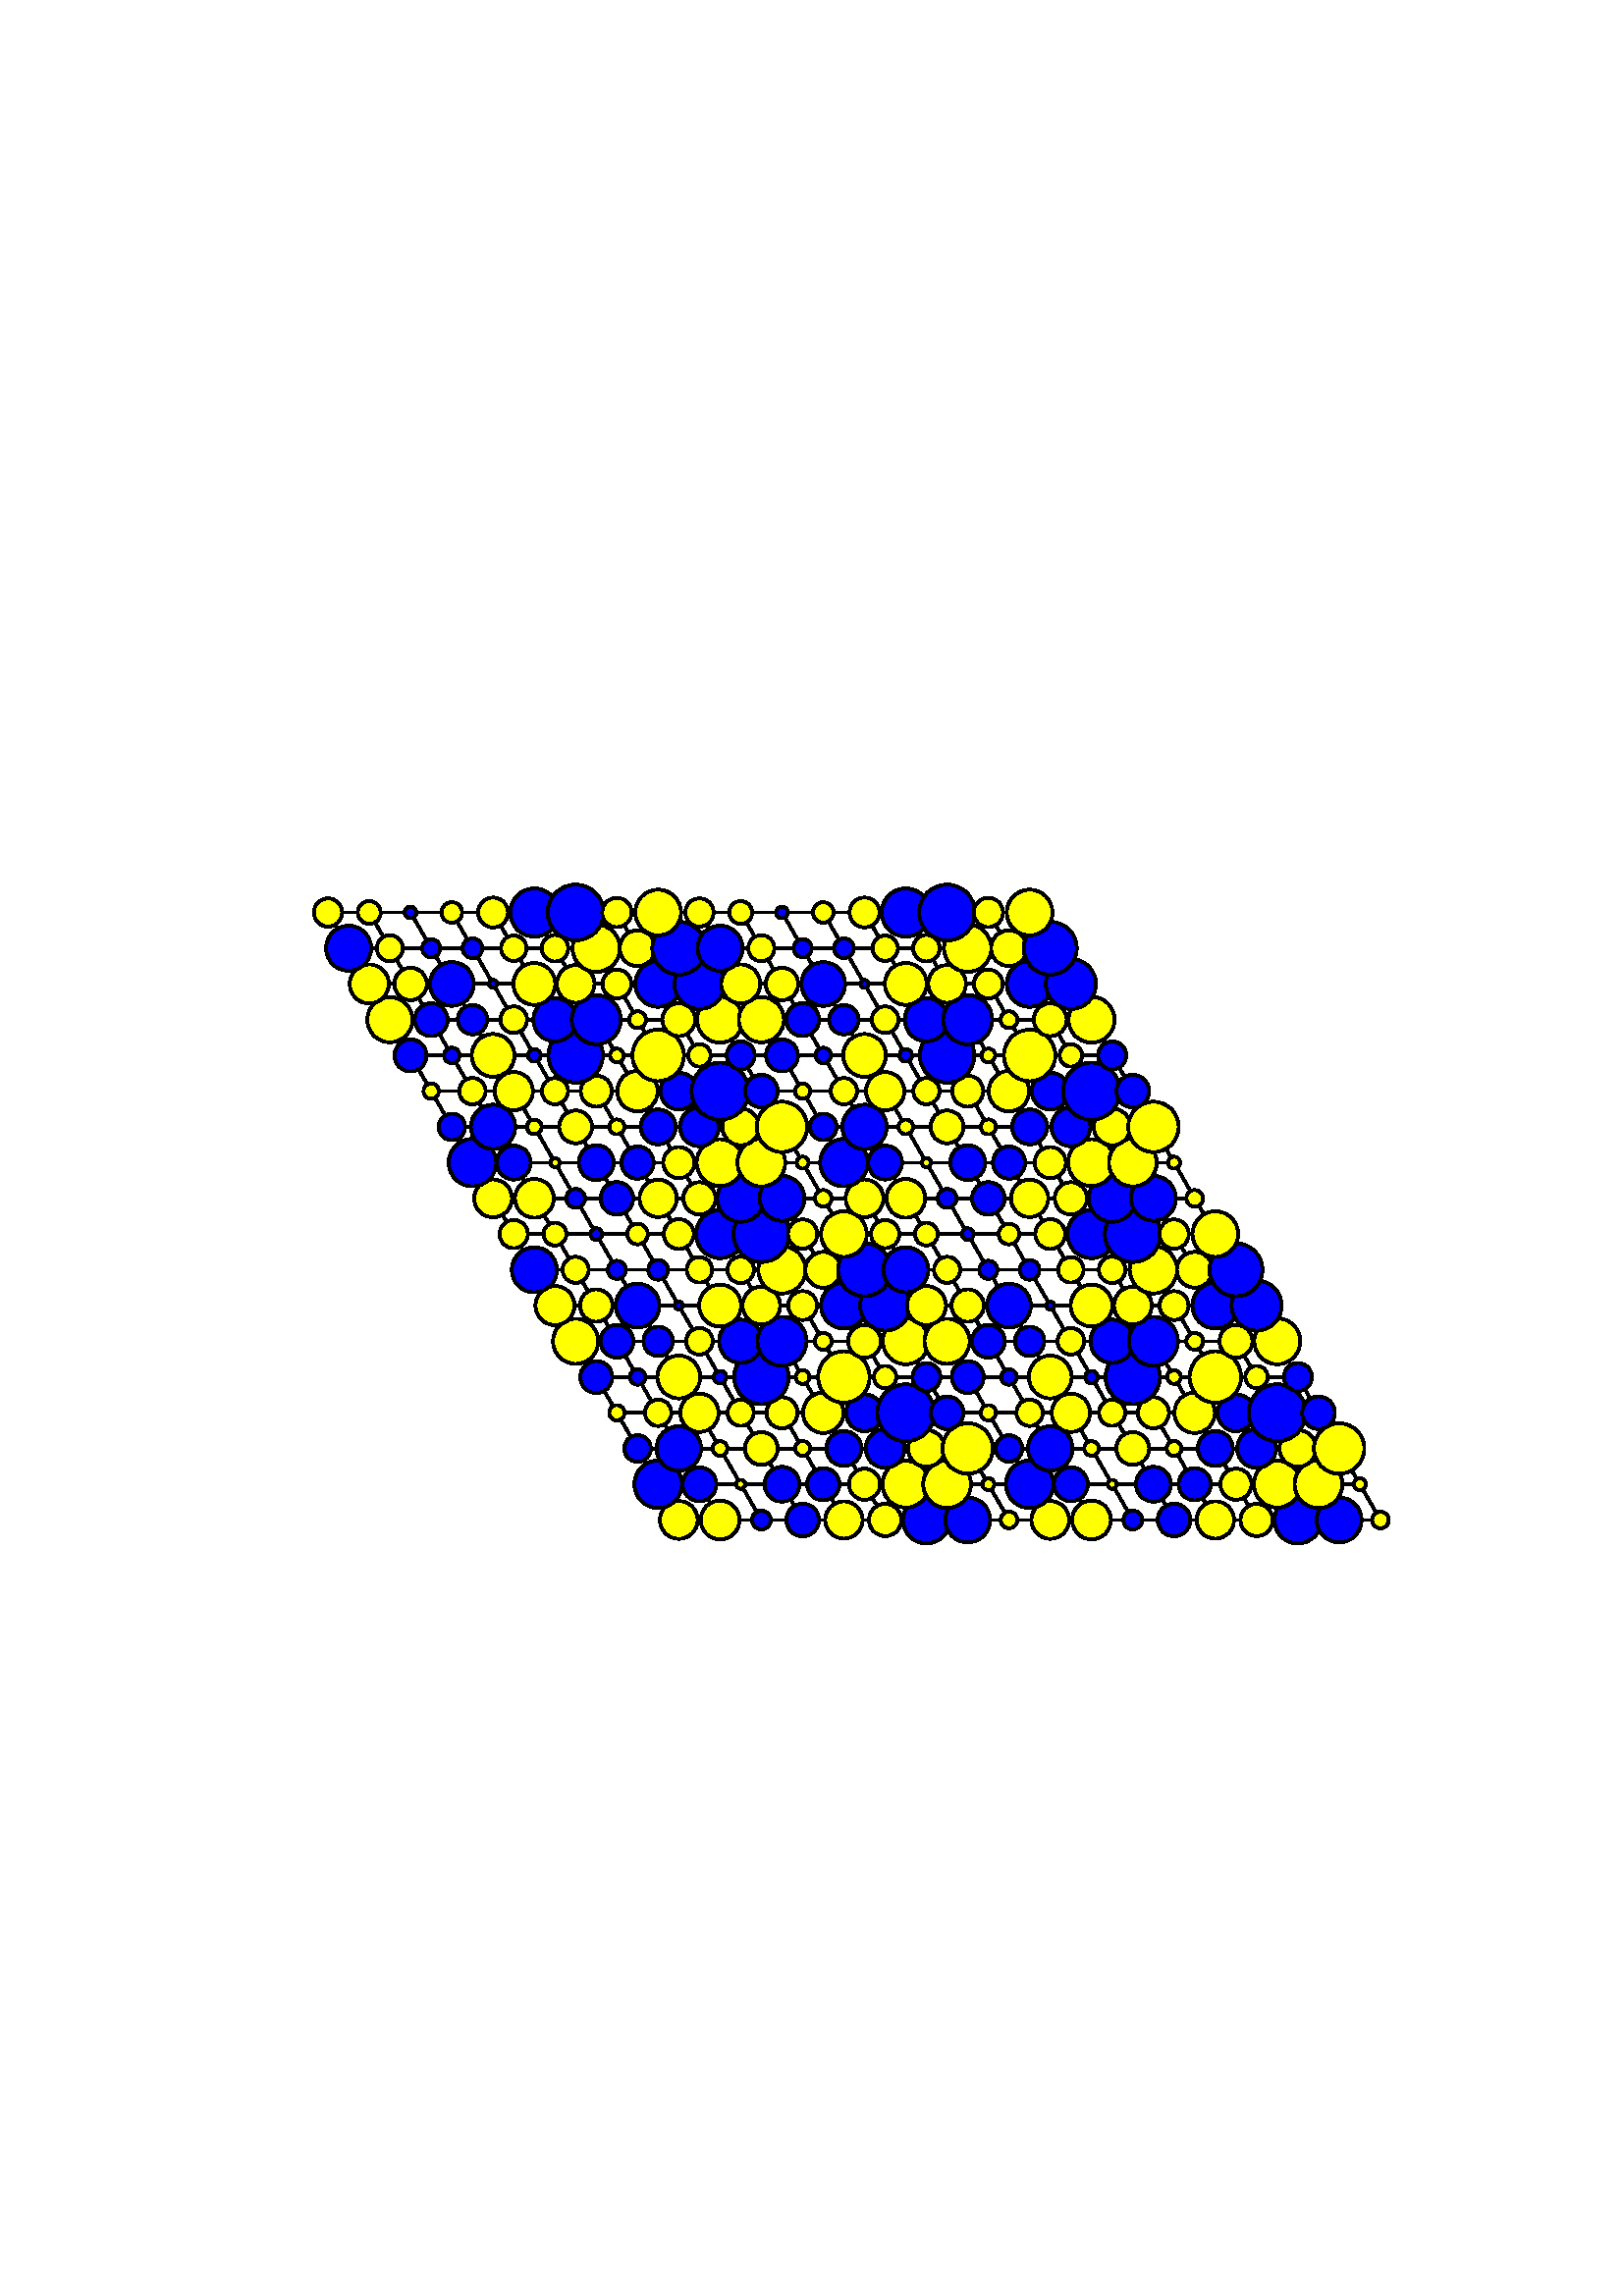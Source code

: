 %!PS-Adobe-3.0 EPSF-3.0
%%Orientation: portrait
%%BoundingBox: 18 180 594 612
%%EndComments
%%BeginProlog
/mpldict 7 dict def
mpldict begin
/m { moveto } bind def
/l { lineto } bind def
/r { rlineto } bind def
/c { curveto } bind def
/cl { closepath } bind def
/box {
m
1 index 0 r
0 exch r
neg 0 r
cl
} bind def
/clipbox {
box
clip
newpath
} bind def
end
%%EndProlog
mpldict begin
18 180 translate
576 432 0 0 clipbox
gsave
0 0 m
576 0 l
576 432 l
0 432 l
cl
1.000 setgray
fill
grestore
1.000 setlinewidth
0 setlinejoin
0 setlinecap
[] 0 setdash
0.000 setgray
gsave
446.4 283.3 72 74.34 clipbox
230.888 104.609 m
102.264 327.391 l
359.512 327.391 l
488.136 104.609 l
230.888 104.609 l
stroke
grestore
gsave
446.4 283.3 72 74.34 clipbox
246.02 104.609 m
117.397 327.391 l
223.322 117.713 m
480.569 117.713 l
261.153 104.609 m
132.529 327.391 l
215.756 130.818 m
473.003 130.818 l
276.285 104.609 m
147.661 327.391 l
208.19 143.923 m
465.437 143.923 l
291.417 104.609 m
162.793 327.391 l
200.624 157.028 m
457.871 157.028 l
306.549 104.609 m
177.925 327.391 l
193.058 170.133 m
450.305 170.133 l
321.681 104.609 m
193.058 327.391 l
185.492 183.238 m
442.739 183.238 l
336.814 104.609 m
208.19 327.391 l
177.925 196.343 m
435.173 196.343 l
351.946 104.609 m
223.322 327.391 l
170.359 209.448 m
427.607 209.448 l
367.078 104.609 m
238.454 327.391 l
162.793 222.552 m
420.041 222.552 l
382.21 104.609 m
253.586 327.391 l
155.227 235.657 m
412.475 235.657 l
397.342 104.609 m
268.719 327.391 l
147.661 248.762 m
404.908 248.762 l
412.475 104.609 m
283.851 327.391 l
140.095 261.867 m
397.342 261.867 l
427.607 104.609 m
298.983 327.391 l
132.529 274.972 m
389.776 274.972 l
442.739 104.609 m
314.115 327.391 l
124.963 288.077 m
382.21 288.077 l
457.871 104.609 m
329.247 327.391 l
117.397 301.182 m
374.644 301.182 l
473.003 104.609 m
344.38 327.391 l
109.831 314.287 m
367.078 314.287 l
stroke
grestore
gsave
446.4 283.3 72 74.34 clipbox
230.888 97.685 m
232.724 97.685 234.486 98.414 235.784 99.713 c
237.083 101.011 237.812 102.772 237.812 104.609 c
237.812 106.445 237.083 108.206 235.784 109.505 c
234.486 110.803 232.724 111.533 230.888 111.533 c
229.052 111.533 227.291 110.803 225.992 109.505 c
224.694 108.206 223.964 106.445 223.964 104.609 c
223.964 102.772 224.694 101.011 225.992 99.713 c
227.291 98.414 229.052 97.685 230.888 97.685 c
cl
gsave
1.000 1.000 0.000 setrgbcolor
fill
grestore
stroke
grestore
gsave
446.4 283.3 72 74.34 clipbox
246.02 97.497 m
247.906 97.497 249.715 98.247 251.049 99.58 c
252.382 100.914 253.132 102.723 253.132 104.609 c
253.132 106.495 252.382 108.303 251.049 109.637 c
249.715 110.971 247.906 111.72 246.02 111.72 c
244.134 111.72 242.325 110.971 240.992 109.637 c
239.658 108.303 238.909 106.495 238.909 104.609 c
238.909 102.723 239.658 100.914 240.992 99.58 c
242.325 98.247 244.134 97.497 246.02 97.497 c
cl
gsave
1.000 1.000 0.000 setrgbcolor
fill
grestore
stroke
grestore
gsave
446.4 283.3 72 74.34 clipbox
261.153 101.162 m
262.067 101.162 262.943 101.525 263.59 102.171 c
264.236 102.818 264.599 103.694 264.599 104.609 c
264.599 105.523 264.236 106.4 263.59 107.046 c
262.943 107.692 262.067 108.055 261.153 108.055 c
260.238 108.055 259.362 107.692 258.715 107.046 c
258.069 106.4 257.706 105.523 257.706 104.609 c
257.706 103.694 258.069 102.818 258.715 102.171 c
259.362 101.525 260.238 101.162 261.153 101.162 c
cl
gsave
0.000 0.000 1.000 setrgbcolor
fill
grestore
stroke
grestore
gsave
446.4 283.3 72 74.34 clipbox
276.285 98.632 m
277.87 98.632 279.39 99.261 280.511 100.382 c
281.632 101.503 282.262 103.024 282.262 104.609 c
282.262 106.194 281.632 107.714 280.511 108.835 c
279.39 109.956 277.87 110.585 276.285 110.585 c
274.7 110.585 273.179 109.956 272.058 108.835 c
270.938 107.714 270.308 106.194 270.308 104.609 c
270.308 103.024 270.938 101.503 272.058 100.382 c
273.179 99.261 274.7 98.632 276.285 98.632 c
cl
gsave
0.000 0.000 1.000 setrgbcolor
fill
grestore
stroke
grestore
gsave
446.4 283.3 72 74.34 clipbox
291.417 97.761 m
293.233 97.761 294.975 98.483 296.259 99.767 c
297.543 101.051 298.264 102.793 298.264 104.609 c
298.264 106.425 297.543 108.166 296.259 109.451 c
294.975 110.735 293.233 111.456 291.417 111.456 c
289.601 111.456 287.859 110.735 286.575 109.451 c
285.291 108.166 284.569 106.425 284.569 104.609 c
284.569 102.793 285.291 101.051 286.575 99.767 c
287.859 98.483 289.601 97.761 291.417 97.761 c
cl
gsave
1.000 1.000 0.000 setrgbcolor
fill
grestore
stroke
grestore
gsave
446.4 283.3 72 74.34 clipbox
306.549 98.693 m
308.118 98.693 309.623 99.316 310.732 100.426 c
311.841 101.535 312.465 103.04 312.465 104.609 c
312.465 106.177 311.841 107.682 310.732 108.791 c
309.623 109.901 308.118 110.524 306.549 110.524 c
304.98 110.524 303.476 109.901 302.366 108.791 c
301.257 107.682 300.634 106.177 300.634 104.609 c
300.634 103.04 301.257 101.535 302.366 100.426 c
303.476 99.316 304.98 98.693 306.549 98.693 c
cl
gsave
1.000 1.000 0.000 setrgbcolor
fill
grestore
stroke
grestore
gsave
446.4 283.3 72 74.34 clipbox
321.681 95.984 m
323.968 95.984 326.162 96.893 327.779 98.51 c
329.397 100.128 330.305 102.321 330.305 104.609 c
330.305 106.896 329.397 109.089 327.779 110.707 c
326.162 112.324 323.968 113.233 321.681 113.233 c
319.394 113.233 317.2 112.324 315.583 110.707 c
313.966 109.089 313.057 106.896 313.057 104.609 c
313.057 102.321 313.966 100.128 315.583 98.51 c
317.2 96.893 319.394 95.984 321.681 95.984 c
cl
gsave
0.000 0.000 1.000 setrgbcolor
fill
grestore
stroke
grestore
gsave
446.4 283.3 72 74.34 clipbox
336.814 96.381 m
338.996 96.381 341.089 97.248 342.632 98.79 c
344.175 100.333 345.042 102.426 345.042 104.609 c
345.042 106.791 344.175 108.884 342.632 110.427 c
341.089 111.97 338.996 112.837 336.814 112.837 c
334.631 112.837 332.538 111.97 330.995 110.427 c
329.453 108.884 328.586 106.791 328.586 104.609 c
328.586 102.426 329.453 100.333 330.995 98.79 c
332.538 97.248 334.631 96.381 336.814 96.381 c
cl
gsave
0.000 0.000 1.000 setrgbcolor
fill
grestore
stroke
grestore
gsave
446.4 283.3 72 74.34 clipbox
351.946 101.561 m
352.754 101.561 353.529 101.883 354.1 102.454 c
354.672 103.025 354.993 103.8 354.993 104.609 c
354.993 105.417 354.672 106.192 354.1 106.763 c
353.529 107.335 352.754 107.656 351.946 107.656 c
351.138 107.656 350.363 107.335 349.791 106.763 c
349.22 106.192 348.899 105.417 348.899 104.609 c
348.899 103.8 349.22 103.025 349.791 102.454 c
350.363 101.883 351.138 101.561 351.946 101.561 c
cl
gsave
1.000 1.000 0.000 setrgbcolor
fill
grestore
stroke
grestore
gsave
446.4 283.3 72 74.34 clipbox
367.078 97.685 m
368.914 97.685 370.676 98.414 371.974 99.713 c
373.272 101.011 374.002 102.772 374.002 104.609 c
374.002 106.445 373.272 108.206 371.974 109.505 c
370.676 110.803 368.914 111.533 367.078 111.533 c
365.242 111.533 363.48 110.803 362.182 109.505 c
360.884 108.206 360.154 106.445 360.154 104.609 c
360.154 102.772 360.884 101.011 362.182 99.713 c
363.48 98.414 365.242 97.685 367.078 97.685 c
cl
gsave
1.000 1.000 0.000 setrgbcolor
fill
grestore
stroke
grestore
gsave
446.4 283.3 72 74.34 clipbox
382.21 97.497 m
384.096 97.497 385.905 98.247 387.239 99.58 c
388.572 100.914 389.321 102.723 389.321 104.609 c
389.321 106.495 388.572 108.303 387.239 109.637 c
385.905 110.971 384.096 111.72 382.21 111.72 c
380.324 111.72 378.515 110.971 377.182 109.637 c
375.848 108.303 375.099 106.495 375.099 104.609 c
375.099 102.723 375.848 100.914 377.182 99.58 c
378.515 98.247 380.324 97.497 382.21 97.497 c
cl
gsave
1.000 1.000 0.000 setrgbcolor
fill
grestore
stroke
grestore
gsave
446.4 283.3 72 74.34 clipbox
397.342 101.162 m
398.257 101.162 399.133 101.525 399.78 102.171 c
400.426 102.818 400.789 103.694 400.789 104.609 c
400.789 105.523 400.426 106.4 399.78 107.046 c
399.133 107.692 398.257 108.055 397.342 108.055 c
396.428 108.055 395.551 107.692 394.905 107.046 c
394.259 106.4 393.895 105.523 393.895 104.609 c
393.895 103.694 394.259 102.818 394.905 102.171 c
395.551 101.525 396.428 101.162 397.342 101.162 c
cl
gsave
0.000 0.000 1.000 setrgbcolor
fill
grestore
stroke
grestore
gsave
446.4 283.3 72 74.34 clipbox
412.475 98.632 m
414.06 98.632 415.58 99.261 416.701 100.382 c
417.822 101.503 418.451 103.024 418.451 104.609 c
418.451 106.194 417.822 107.714 416.701 108.835 c
415.58 109.956 414.06 110.585 412.475 110.585 c
410.89 110.585 409.369 109.956 408.248 108.835 c
407.128 107.714 406.498 106.194 406.498 104.609 c
406.498 103.024 407.128 101.503 408.248 100.382 c
409.369 99.261 410.89 98.632 412.475 98.632 c
cl
gsave
0.000 0.000 1.000 setrgbcolor
fill
grestore
stroke
grestore
gsave
446.4 283.3 72 74.34 clipbox
427.607 97.761 m
429.423 97.761 431.165 98.483 432.449 99.767 c
433.733 101.051 434.454 102.793 434.454 104.609 c
434.454 106.425 433.733 108.166 432.449 109.451 c
431.165 110.735 429.423 111.456 427.607 111.456 c
425.791 111.456 424.049 110.735 422.765 109.451 c
421.481 108.166 420.759 106.425 420.759 104.609 c
420.759 102.793 421.481 101.051 422.765 99.767 c
424.049 98.483 425.791 97.761 427.607 97.761 c
cl
gsave
1.000 1.000 0.000 setrgbcolor
fill
grestore
stroke
grestore
gsave
446.4 283.3 72 74.34 clipbox
442.739 98.693 m
444.308 98.693 445.813 99.316 446.922 100.426 c
448.031 101.535 448.655 103.04 448.655 104.609 c
448.655 106.177 448.031 107.682 446.922 108.791 c
445.813 109.901 444.308 110.524 442.739 110.524 c
441.17 110.524 439.665 109.901 438.556 108.791 c
437.447 107.682 436.823 106.177 436.823 104.609 c
436.823 103.04 437.447 101.535 438.556 100.426 c
439.665 99.316 441.17 98.693 442.739 98.693 c
cl
gsave
1.000 1.000 0.000 setrgbcolor
fill
grestore
stroke
grestore
gsave
446.4 283.3 72 74.34 clipbox
457.871 95.984 m
460.158 95.984 462.352 96.893 463.969 98.51 c
465.587 100.128 466.495 102.321 466.495 104.609 c
466.495 106.896 465.587 109.089 463.969 110.707 c
462.352 112.324 460.158 113.233 457.871 113.233 c
455.584 113.233 453.39 112.324 451.773 110.707 c
450.156 109.089 449.247 106.896 449.247 104.609 c
449.247 102.321 450.156 100.128 451.773 98.51 c
453.39 96.893 455.584 95.984 457.871 95.984 c
cl
gsave
0.000 0.000 1.000 setrgbcolor
fill
grestore
stroke
grestore
gsave
446.4 283.3 72 74.34 clipbox
473.003 96.381 m
475.185 96.381 477.278 97.248 478.821 98.79 c
480.364 100.333 481.231 102.426 481.231 104.609 c
481.231 106.791 480.364 108.884 478.821 110.427 c
477.278 111.97 475.185 112.837 473.003 112.837 c
470.821 112.837 468.728 111.97 467.185 110.427 c
465.642 108.884 464.775 106.791 464.775 104.609 c
464.775 102.426 465.642 100.333 467.185 98.79 c
468.728 97.248 470.821 96.381 473.003 96.381 c
cl
gsave
0.000 0.000 1.000 setrgbcolor
fill
grestore
stroke
grestore
gsave
446.4 283.3 72 74.34 clipbox
488.136 101.561 m
488.944 101.561 489.719 101.883 490.29 102.454 c
490.862 103.025 491.183 103.8 491.183 104.609 c
491.183 105.417 490.862 106.192 490.29 106.763 c
489.719 107.335 488.944 107.656 488.136 107.656 c
487.327 107.656 486.552 107.335 485.981 106.763 c
485.41 106.192 485.088 105.417 485.088 104.609 c
485.088 103.8 485.41 103.025 485.981 102.454 c
486.552 101.883 487.327 101.561 488.136 101.561 c
cl
gsave
1.000 1.000 0.000 setrgbcolor
fill
grestore
stroke
grestore
gsave
446.4 283.3 72 74.34 clipbox
223.322 108.996 m
225.634 108.996 227.852 109.914 229.487 111.549 c
231.121 113.184 232.04 115.401 232.04 117.713 c
232.04 120.025 231.121 122.243 229.487 123.878 c
227.852 125.513 225.634 126.431 223.322 126.431 c
221.01 126.431 218.792 125.513 217.158 123.878 c
215.523 122.243 214.604 120.025 214.604 117.713 c
214.604 115.401 215.523 113.184 217.158 111.549 c
218.792 109.914 221.01 108.996 223.322 108.996 c
cl
gsave
0.000 0.000 1.000 setrgbcolor
fill
grestore
stroke
grestore
gsave
446.4 283.3 72 74.34 clipbox
238.454 111.495 m
240.103 111.495 241.685 112.151 242.851 113.317 c
244.017 114.483 244.672 116.064 244.672 117.713 c
244.672 119.363 244.017 120.944 242.851 122.11 c
241.685 123.276 240.103 123.932 238.454 123.932 c
236.805 123.932 235.223 123.276 234.057 122.11 c
232.891 120.944 232.236 119.363 232.236 117.713 c
232.236 116.064 232.891 114.483 234.057 113.317 c
235.223 112.151 236.805 111.495 238.454 111.495 c
cl
gsave
0.000 0.000 1.000 setrgbcolor
fill
grestore
stroke
grestore
gsave
446.4 283.3 72 74.34 clipbox
253.586 116.047 m
254.028 116.047 254.452 116.223 254.765 116.535 c
255.077 116.848 255.253 117.272 255.253 117.713 c
255.253 118.155 255.077 118.579 254.765 118.892 c
254.452 119.204 254.028 119.38 253.586 119.38 c
253.145 119.38 252.721 119.204 252.408 118.892 c
252.096 118.579 251.92 118.155 251.92 117.713 c
251.92 117.272 252.096 116.848 252.408 116.535 c
252.721 116.223 253.145 116.047 253.586 116.047 c
cl
gsave
1.000 1.000 0.000 setrgbcolor
fill
grestore
stroke
grestore
gsave
446.4 283.3 72 74.34 clipbox
268.719 111.309 m
270.417 111.309 272.046 111.983 273.248 113.185 c
274.449 114.386 275.123 116.015 275.123 117.713 c
275.123 119.412 274.449 121.041 273.248 122.242 c
272.046 123.443 270.417 124.118 268.719 124.118 c
267.02 124.118 265.391 123.443 264.19 122.242 c
262.989 121.041 262.314 119.412 262.314 117.713 c
262.314 116.015 262.989 114.386 264.19 113.185 c
265.391 111.983 267.02 111.309 268.719 111.309 c
cl
gsave
0.000 0.000 1.000 setrgbcolor
fill
grestore
stroke
grestore
gsave
446.4 283.3 72 74.34 clipbox
283.851 111.796 m
285.42 111.796 286.926 112.419 288.035 113.529 c
289.145 114.639 289.769 116.144 289.769 117.713 c
289.769 119.283 289.145 120.788 288.035 121.898 c
286.926 123.008 285.42 123.631 283.851 123.631 c
282.281 123.631 280.776 123.008 279.666 121.898 c
278.557 120.788 277.933 119.283 277.933 117.713 c
277.933 116.144 278.557 114.639 279.666 113.529 c
280.776 112.419 282.281 111.796 283.851 111.796 c
cl
gsave
0.000 0.000 1.000 setrgbcolor
fill
grestore
stroke
grestore
gsave
446.4 283.3 72 74.34 clipbox
298.983 111.996 m
300.499 111.996 301.953 112.599 303.026 113.671 c
304.098 114.743 304.7 116.197 304.7 117.713 c
304.7 119.23 304.098 120.684 303.026 121.756 c
301.953 122.828 300.499 123.43 298.983 123.43 c
297.467 123.43 296.013 122.828 294.941 121.756 c
293.868 120.684 293.266 119.23 293.266 117.713 c
293.266 116.197 293.868 114.743 294.941 113.671 c
296.013 112.599 297.467 111.996 298.983 111.996 c
cl
gsave
1.000 1.000 0.000 setrgbcolor
fill
grestore
stroke
grestore
gsave
446.4 283.3 72 74.34 clipbox
314.115 109.128 m
316.392 109.128 318.576 110.033 320.186 111.643 c
321.796 113.253 322.701 115.437 322.701 117.713 c
322.701 119.99 321.796 122.174 320.186 123.784 c
318.576 125.394 316.392 126.299 314.115 126.299 c
311.838 126.299 309.654 125.394 308.044 123.784 c
306.434 122.174 305.53 119.99 305.53 117.713 c
305.53 115.437 306.434 113.253 308.044 111.643 c
309.654 110.033 311.838 109.128 314.115 109.128 c
cl
gsave
1.000 1.000 0.000 setrgbcolor
fill
grestore
stroke
grestore
gsave
446.4 283.3 72 74.34 clipbox
329.247 108.953 m
331.571 108.953 333.799 109.876 335.442 111.519 c
337.085 113.162 338.008 115.39 338.008 117.713 c
338.008 120.037 337.085 122.265 335.442 123.908 c
333.799 125.551 331.571 126.474 329.247 126.474 c
326.924 126.474 324.696 125.551 323.053 123.908 c
321.41 122.265 320.487 120.037 320.487 117.713 c
320.487 115.39 321.41 113.162 323.053 111.519 c
324.696 109.876 326.924 108.953 329.247 108.953 c
cl
gsave
1.000 1.000 0.000 setrgbcolor
fill
grestore
stroke
grestore
gsave
446.4 283.3 72 74.34 clipbox
344.38 115.525 m
344.96 115.525 345.517 115.755 345.927 116.166 c
346.338 116.576 346.568 117.133 346.568 117.713 c
346.568 118.294 346.338 118.851 345.927 119.261 c
345.517 119.671 344.96 119.902 344.38 119.902 c
343.799 119.902 343.242 119.671 342.832 119.261 c
342.422 118.851 342.191 118.294 342.191 117.713 c
342.191 117.133 342.422 116.576 342.832 116.166 c
343.242 115.755 343.799 115.525 344.38 115.525 c
cl
gsave
1.000 1.000 0.000 setrgbcolor
fill
grestore
stroke
grestore
gsave
446.4 283.3 72 74.34 clipbox
359.512 108.996 m
361.824 108.996 364.042 109.914 365.676 111.549 c
367.311 113.184 368.23 115.401 368.23 117.713 c
368.23 120.025 367.311 122.243 365.676 123.878 c
364.042 125.513 361.824 126.431 359.512 126.431 c
357.2 126.431 354.982 125.513 353.347 123.878 c
351.713 122.243 350.794 120.025 350.794 117.713 c
350.794 115.401 351.713 113.184 353.347 111.549 c
354.982 109.914 357.2 108.996 359.512 108.996 c
cl
gsave
0.000 0.000 1.000 setrgbcolor
fill
grestore
stroke
grestore
gsave
446.4 283.3 72 74.34 clipbox
374.644 111.495 m
376.293 111.495 377.875 112.151 379.041 113.317 c
380.207 114.483 380.862 116.064 380.862 117.713 c
380.862 119.363 380.207 120.944 379.041 122.11 c
377.875 123.276 376.293 123.932 374.644 123.932 c
372.995 123.932 371.413 123.276 370.247 122.11 c
369.081 120.944 368.426 119.363 368.426 117.713 c
368.426 116.064 369.081 114.483 370.247 113.317 c
371.413 112.151 372.995 111.495 374.644 111.495 c
cl
gsave
0.000 0.000 1.000 setrgbcolor
fill
grestore
stroke
grestore
gsave
446.4 283.3 72 74.34 clipbox
389.776 116.047 m
390.218 116.047 390.642 116.223 390.954 116.535 c
391.267 116.848 391.442 117.272 391.442 117.713 c
391.442 118.155 391.267 118.579 390.954 118.892 c
390.642 119.204 390.218 119.38 389.776 119.38 c
389.334 119.38 388.911 119.204 388.598 118.892 c
388.286 118.579 388.11 118.155 388.11 117.713 c
388.11 117.272 388.286 116.848 388.598 116.535 c
388.911 116.223 389.334 116.047 389.776 116.047 c
cl
gsave
1.000 1.000 0.000 setrgbcolor
fill
grestore
stroke
grestore
gsave
446.4 283.3 72 74.34 clipbox
404.908 111.309 m
406.607 111.309 408.236 111.983 409.437 113.185 c
410.638 114.386 411.313 116.015 411.313 117.713 c
411.313 119.412 410.638 121.041 409.437 122.242 c
408.236 123.443 406.607 124.118 404.908 124.118 c
403.21 124.118 401.581 123.443 400.38 122.242 c
399.178 121.041 398.504 119.412 398.504 117.713 c
398.504 116.015 399.178 114.386 400.38 113.185 c
401.581 111.983 403.21 111.309 404.908 111.309 c
cl
gsave
0.000 0.000 1.000 setrgbcolor
fill
grestore
stroke
grestore
gsave
446.4 283.3 72 74.34 clipbox
420.041 111.796 m
421.61 111.796 423.115 112.419 424.225 113.529 c
425.335 114.639 425.958 116.144 425.958 117.713 c
425.958 119.283 425.335 120.788 424.225 121.898 c
423.115 123.008 421.61 123.631 420.041 123.631 c
418.471 123.631 416.966 123.008 415.856 121.898 c
414.747 120.788 414.123 119.283 414.123 117.713 c
414.123 116.144 414.747 114.639 415.856 113.529 c
416.966 112.419 418.471 111.796 420.041 111.796 c
cl
gsave
0.000 0.000 1.000 setrgbcolor
fill
grestore
stroke
grestore
gsave
446.4 283.3 72 74.34 clipbox
435.173 111.996 m
436.689 111.996 438.143 112.599 439.215 113.671 c
440.287 114.743 440.89 116.197 440.89 117.713 c
440.89 119.23 440.287 120.684 439.215 121.756 c
438.143 122.828 436.689 123.43 435.173 123.43 c
433.657 123.43 432.202 122.828 431.13 121.756 c
430.058 120.684 429.456 119.23 429.456 117.713 c
429.456 116.197 430.058 114.743 431.13 113.671 c
432.202 112.599 433.657 111.996 435.173 111.996 c
cl
gsave
1.000 1.000 0.000 setrgbcolor
fill
grestore
stroke
grestore
gsave
446.4 283.3 72 74.34 clipbox
450.305 109.128 m
452.582 109.128 454.766 110.033 456.376 111.643 c
457.986 113.253 458.891 115.437 458.891 117.713 c
458.891 119.99 457.986 122.174 456.376 123.784 c
454.766 125.394 452.582 126.299 450.305 126.299 c
448.028 126.299 445.844 125.394 444.234 123.784 c
442.624 122.174 441.72 119.99 441.72 117.713 c
441.72 115.437 442.624 113.253 444.234 111.643 c
445.844 110.033 448.028 109.128 450.305 109.128 c
cl
gsave
1.000 1.000 0.000 setrgbcolor
fill
grestore
stroke
grestore
gsave
446.4 283.3 72 74.34 clipbox
465.437 108.953 m
467.761 108.953 469.989 109.876 471.632 111.519 c
473.275 113.162 474.198 115.39 474.198 117.713 c
474.198 120.037 473.275 122.265 471.632 123.908 c
469.989 125.551 467.761 126.474 465.437 126.474 c
463.114 126.474 460.885 125.551 459.243 123.908 c
457.6 122.265 456.677 120.037 456.677 117.713 c
456.677 115.39 457.6 113.162 459.243 111.519 c
460.885 109.876 463.114 108.953 465.437 108.953 c
cl
gsave
1.000 1.000 0.000 setrgbcolor
fill
grestore
stroke
grestore
gsave
446.4 283.3 72 74.34 clipbox
480.569 115.525 m
481.15 115.525 481.707 115.755 482.117 116.166 c
482.528 116.576 482.758 117.133 482.758 117.713 c
482.758 118.294 482.528 118.851 482.117 119.261 c
481.707 119.671 481.15 119.902 480.569 119.902 c
479.989 119.902 479.432 119.671 479.022 119.261 c
478.611 118.851 478.381 118.294 478.381 117.713 c
478.381 117.133 478.611 116.576 479.022 116.166 c
479.432 115.755 479.989 115.525 480.569 115.525 c
cl
gsave
1.000 1.000 0.000 setrgbcolor
fill
grestore
stroke
grestore
gsave
446.4 283.3 72 74.34 clipbox
215.756 125.948 m
217.048 125.948 218.287 126.461 219.2 127.374 c
220.113 128.288 220.626 129.527 220.626 130.818 c
220.626 132.11 220.113 133.349 219.2 134.262 c
218.287 135.176 217.048 135.689 215.756 135.689 c
214.464 135.689 213.225 135.176 212.312 134.262 c
211.399 133.349 210.885 132.11 210.885 130.818 c
210.885 129.527 211.399 128.288 212.312 127.374 c
213.225 126.461 214.464 125.948 215.756 125.948 c
cl
gsave
0.000 0.000 1.000 setrgbcolor
fill
grestore
stroke
grestore
gsave
446.4 283.3 72 74.34 clipbox
230.888 122.666 m
233.05 122.666 235.124 123.525 236.653 125.054 c
238.182 126.582 239.041 128.656 239.041 130.818 c
239.041 132.98 238.182 135.054 236.653 136.583 c
235.124 138.112 233.05 138.971 230.888 138.971 c
228.726 138.971 226.652 138.112 225.123 136.583 c
223.595 135.054 222.736 132.98 222.736 130.818 c
222.736 128.656 223.595 126.582 225.123 125.054 c
226.652 123.525 228.726 122.666 230.888 122.666 c
cl
gsave
0.000 0.000 1.000 setrgbcolor
fill
grestore
stroke
grestore
gsave
446.4 283.3 72 74.34 clipbox
246.02 128.139 m
246.731 128.139 247.412 128.421 247.915 128.924 c
248.417 129.426 248.7 130.108 248.7 130.818 c
248.7 131.529 248.417 132.21 247.915 132.713 c
247.412 133.215 246.731 133.498 246.02 133.498 c
245.31 133.498 244.628 133.215 244.126 132.713 c
243.623 132.21 243.341 131.529 243.341 130.818 c
243.341 130.108 243.623 129.426 244.126 128.924 c
244.628 128.421 245.31 128.139 246.02 128.139 c
cl
gsave
1.000 1.000 0.000 setrgbcolor
fill
grestore
stroke
grestore
gsave
446.4 283.3 72 74.34 clipbox
261.153 124.797 m
262.75 124.797 264.281 125.431 265.411 126.56 c
266.54 127.69 267.174 129.221 267.174 130.818 c
267.174 132.415 266.54 133.947 265.411 135.076 c
264.281 136.206 262.75 136.84 261.153 136.84 c
259.556 136.84 258.024 136.206 256.895 135.076 c
255.765 133.947 255.131 132.415 255.131 130.818 c
255.131 129.221 255.765 127.69 256.895 126.56 c
258.024 125.431 259.556 124.797 261.153 124.797 c
cl
gsave
1.000 1.000 0.000 setrgbcolor
fill
grestore
stroke
grestore
gsave
446.4 283.3 72 74.34 clipbox
276.285 128.078 m
277.012 128.078 277.709 128.366 278.223 128.88 c
278.737 129.394 279.025 130.091 279.025 130.818 c
279.025 131.545 278.737 132.242 278.223 132.756 c
277.709 133.27 277.012 133.559 276.285 133.559 c
275.558 133.559 274.861 133.27 274.347 132.756 c
273.833 132.242 273.544 131.545 273.544 130.818 c
273.544 130.091 273.833 129.394 274.347 128.88 c
274.861 128.366 275.558 128.078 276.285 128.078 c
cl
gsave
1.000 1.000 0.000 setrgbcolor
fill
grestore
stroke
grestore
gsave
446.4 283.3 72 74.34 clipbox
291.417 124.405 m
293.118 124.405 294.749 125.081 295.952 126.283 c
297.155 127.486 297.831 129.117 297.831 130.818 c
297.831 132.519 297.155 134.151 295.952 135.353 c
294.749 136.556 293.118 137.232 291.417 137.232 c
289.716 137.232 288.085 136.556 286.882 135.353 c
285.679 134.151 285.003 132.519 285.003 130.818 c
285.003 129.117 285.679 127.486 286.882 126.283 c
288.085 125.081 289.716 124.405 291.417 124.405 c
cl
gsave
0.000 0.000 1.000 setrgbcolor
fill
grestore
stroke
grestore
gsave
446.4 283.3 72 74.34 clipbox
306.549 123.698 m
308.437 123.698 310.249 124.448 311.584 125.784 c
312.919 127.119 313.669 128.93 313.669 130.818 c
313.669 132.707 312.919 134.518 311.584 135.853 c
310.249 137.188 308.437 137.938 306.549 137.938 c
304.661 137.938 302.85 137.188 301.514 135.853 c
300.179 134.518 299.429 132.707 299.429 130.818 c
299.429 128.93 300.179 127.119 301.514 125.784 c
302.85 124.448 304.661 123.698 306.549 123.698 c
cl
gsave
0.000 0.000 1.000 setrgbcolor
fill
grestore
stroke
grestore
gsave
446.4 283.3 72 74.34 clipbox
321.681 124.076 m
323.47 124.076 325.185 124.786 326.449 126.051 c
327.714 127.315 328.424 129.03 328.424 130.818 c
328.424 132.607 327.714 134.322 326.449 135.586 c
325.185 136.851 323.47 137.561 321.681 137.561 c
319.893 137.561 318.178 136.851 316.914 135.586 c
315.649 134.322 314.939 132.607 314.939 130.818 c
314.939 129.03 315.649 127.315 316.914 126.051 c
318.178 124.786 319.893 124.076 321.681 124.076 c
cl
gsave
1.000 1.000 0.000 setrgbcolor
fill
grestore
stroke
grestore
gsave
446.4 283.3 72 74.34 clipbox
336.814 121.566 m
339.267 121.566 341.621 122.541 343.356 124.276 c
345.091 126.011 346.066 128.365 346.066 130.818 c
346.066 133.272 345.091 135.626 343.356 137.361 c
341.621 139.096 339.267 140.071 336.814 140.071 c
334.36 140.071 332.006 139.096 330.271 137.361 c
328.536 135.626 327.561 133.272 327.561 130.818 c
327.561 128.365 328.536 126.011 330.271 124.276 c
332.006 122.541 334.36 121.566 336.814 121.566 c
cl
gsave
1.000 1.000 0.000 setrgbcolor
fill
grestore
stroke
grestore
gsave
446.4 283.3 72 74.34 clipbox
351.946 125.948 m
353.237 125.948 354.476 126.461 355.39 127.374 c
356.303 128.288 356.816 129.527 356.816 130.818 c
356.816 132.11 356.303 133.349 355.39 134.262 c
354.476 135.176 353.237 135.689 351.946 135.689 c
350.654 135.689 349.415 135.176 348.502 134.262 c
347.588 133.349 347.075 132.11 347.075 130.818 c
347.075 129.527 347.588 128.288 348.502 127.374 c
349.415 126.461 350.654 125.948 351.946 125.948 c
cl
gsave
0.000 0.000 1.000 setrgbcolor
fill
grestore
stroke
grestore
gsave
446.4 283.3 72 74.34 clipbox
367.078 122.666 m
369.24 122.666 371.314 123.525 372.843 125.054 c
374.372 126.582 375.231 128.656 375.231 130.818 c
375.231 132.98 374.372 135.054 372.843 136.583 c
371.314 138.112 369.24 138.971 367.078 138.971 c
364.916 138.971 362.842 138.112 361.313 136.583 c
359.784 135.054 358.925 132.98 358.925 130.818 c
358.925 128.656 359.784 126.582 361.313 125.054 c
362.842 123.525 364.916 122.666 367.078 122.666 c
cl
gsave
0.000 0.000 1.000 setrgbcolor
fill
grestore
stroke
grestore
gsave
446.4 283.3 72 74.34 clipbox
382.21 128.139 m
382.921 128.139 383.602 128.421 384.105 128.924 c
384.607 129.426 384.889 130.108 384.889 130.818 c
384.889 131.529 384.607 132.21 384.105 132.713 c
383.602 133.215 382.921 133.498 382.21 133.498 c
381.5 133.498 380.818 133.215 380.316 132.713 c
379.813 132.21 379.531 131.529 379.531 130.818 c
379.531 130.108 379.813 129.426 380.316 128.924 c
380.818 128.421 381.5 128.139 382.21 128.139 c
cl
gsave
1.000 1.000 0.000 setrgbcolor
fill
grestore
stroke
grestore
gsave
446.4 283.3 72 74.34 clipbox
397.342 124.797 m
398.939 124.797 400.471 125.431 401.6 126.56 c
402.73 127.69 403.364 129.221 403.364 130.818 c
403.364 132.415 402.73 133.947 401.6 135.076 c
400.471 136.206 398.939 136.84 397.342 136.84 c
395.745 136.84 394.214 136.206 393.084 135.076 c
391.955 133.947 391.321 132.415 391.321 130.818 c
391.321 129.221 391.955 127.69 393.084 126.56 c
394.214 125.431 395.745 124.797 397.342 124.797 c
cl
gsave
1.000 1.000 0.000 setrgbcolor
fill
grestore
stroke
grestore
gsave
446.4 283.3 72 74.34 clipbox
412.475 128.078 m
413.201 128.078 413.899 128.366 414.413 128.88 c
414.926 129.394 415.215 130.091 415.215 130.818 c
415.215 131.545 414.926 132.242 414.413 132.756 c
413.899 133.27 413.201 133.559 412.475 133.559 c
411.748 133.559 411.051 133.27 410.537 132.756 c
410.023 132.242 409.734 131.545 409.734 130.818 c
409.734 130.091 410.023 129.394 410.537 128.88 c
411.051 128.366 411.748 128.078 412.475 128.078 c
cl
gsave
1.000 1.000 0.000 setrgbcolor
fill
grestore
stroke
grestore
gsave
446.4 283.3 72 74.34 clipbox
427.607 124.405 m
429.308 124.405 430.939 125.081 432.142 126.283 c
433.345 127.486 434.02 129.117 434.02 130.818 c
434.02 132.519 433.345 134.151 432.142 135.353 c
430.939 136.556 429.308 137.232 427.607 137.232 c
425.906 137.232 424.274 136.556 423.072 135.353 c
421.869 134.151 421.193 132.519 421.193 130.818 c
421.193 129.117 421.869 127.486 423.072 126.283 c
424.274 125.081 425.906 124.405 427.607 124.405 c
cl
gsave
0.000 0.000 1.000 setrgbcolor
fill
grestore
stroke
grestore
gsave
446.4 283.3 72 74.34 clipbox
442.739 123.698 m
444.627 123.698 446.438 124.448 447.774 125.784 c
449.109 127.119 449.859 128.93 449.859 130.818 c
449.859 132.707 449.109 134.518 447.774 135.853 c
446.438 137.188 444.627 137.938 442.739 137.938 c
440.851 137.938 439.04 137.188 437.704 135.853 c
436.369 134.518 435.619 132.707 435.619 130.818 c
435.619 128.93 436.369 127.119 437.704 125.784 c
439.04 124.448 440.851 123.698 442.739 123.698 c
cl
gsave
0.000 0.000 1.000 setrgbcolor
fill
grestore
stroke
grestore
gsave
446.4 283.3 72 74.34 clipbox
457.871 124.076 m
459.659 124.076 461.375 124.786 462.639 126.051 c
463.903 127.315 464.614 129.03 464.614 130.818 c
464.614 132.607 463.903 134.322 462.639 135.586 c
461.375 136.851 459.659 137.561 457.871 137.561 c
456.083 137.561 454.368 136.851 453.103 135.586 c
451.839 134.322 451.129 132.607 451.129 130.818 c
451.129 129.03 451.839 127.315 453.103 126.051 c
454.368 124.786 456.083 124.076 457.871 124.076 c
cl
gsave
1.000 1.000 0.000 setrgbcolor
fill
grestore
stroke
grestore
gsave
446.4 283.3 72 74.34 clipbox
473.003 121.566 m
475.457 121.566 477.811 122.541 479.546 124.276 c
481.281 126.011 482.256 128.365 482.256 130.818 c
482.256 133.272 481.281 135.626 479.546 137.361 c
477.811 139.096 475.457 140.071 473.003 140.071 c
470.55 140.071 468.196 139.096 466.461 137.361 c
464.726 135.626 463.751 133.272 463.751 130.818 c
463.751 128.365 464.726 126.011 466.461 124.276 c
468.196 122.541 470.55 121.566 473.003 121.566 c
cl
gsave
1.000 1.000 0.000 setrgbcolor
fill
grestore
stroke
grestore
gsave
446.4 283.3 72 74.34 clipbox
208.19 141.125 m
208.932 141.125 209.644 141.42 210.169 141.944 c
210.693 142.469 210.988 143.181 210.988 143.923 c
210.988 144.665 210.693 145.377 210.169 145.902 c
209.644 146.427 208.932 146.722 208.19 146.722 c
207.448 146.722 206.736 146.427 206.211 145.902 c
205.686 145.377 205.391 144.665 205.391 143.923 c
205.391 143.181 205.686 142.469 206.211 141.944 c
206.736 141.42 207.448 141.125 208.19 141.125 c
cl
gsave
1.000 1.000 0.000 setrgbcolor
fill
grestore
stroke
grestore
gsave
446.4 283.3 72 74.34 clipbox
223.322 139.088 m
224.604 139.088 225.835 139.597 226.741 140.504 c
227.648 141.411 228.158 142.641 228.158 143.923 c
228.158 145.206 227.648 146.436 226.741 147.342 c
225.835 148.249 224.604 148.759 223.322 148.759 c
222.04 148.759 220.81 148.249 219.903 147.342 c
218.996 146.436 218.486 145.206 218.486 143.923 c
218.486 142.641 218.996 141.411 219.903 140.504 c
220.81 139.597 222.04 139.088 223.322 139.088 c
cl
gsave
1.000 1.000 0.000 setrgbcolor
fill
grestore
stroke
grestore
gsave
446.4 283.3 72 74.34 clipbox
238.454 136.896 m
240.318 136.896 242.105 137.637 243.423 138.954 c
244.741 140.272 245.481 142.06 245.481 143.923 c
245.481 145.787 244.741 147.574 243.423 148.892 c
242.105 150.21 240.318 150.95 238.454 150.95 c
236.591 150.95 234.803 150.21 233.485 148.892 c
232.168 147.574 231.427 145.787 231.427 143.923 c
231.427 142.06 232.168 140.272 233.485 138.954 c
234.803 137.637 236.591 136.896 238.454 136.896 c
cl
gsave
1.000 1.000 0.000 setrgbcolor
fill
grestore
stroke
grestore
gsave
446.4 283.3 72 74.34 clipbox
253.586 139.125 m
254.859 139.125 256.08 139.63 256.98 140.53 c
257.879 141.43 258.385 142.651 258.385 143.923 c
258.385 145.196 257.879 146.416 256.98 147.316 c
256.08 148.216 254.859 148.722 253.586 148.722 c
252.314 148.722 251.093 148.216 250.193 147.316 c
249.294 146.416 248.788 145.196 248.788 143.923 c
248.788 142.651 249.294 141.43 250.193 140.53 c
251.093 139.63 252.314 139.125 253.586 139.125 c
cl
gsave
1.000 1.000 0.000 setrgbcolor
fill
grestore
stroke
grestore
gsave
446.4 283.3 72 74.34 clipbox
268.719 138.23 m
270.229 138.23 271.677 138.829 272.745 139.897 c
273.812 140.965 274.412 142.413 274.412 143.923 c
274.412 145.433 273.812 146.882 272.745 147.949 c
271.677 149.017 270.229 149.617 268.719 149.617 c
267.209 149.617 265.76 149.017 264.693 147.949 c
263.625 146.882 263.025 145.433 263.025 143.923 c
263.025 142.413 263.625 140.965 264.693 139.897 c
265.76 138.829 267.209 138.23 268.719 138.23 c
cl
gsave
1.000 1.000 0.000 setrgbcolor
fill
grestore
stroke
grestore
gsave
446.4 283.3 72 74.34 clipbox
283.851 136.5 m
285.819 136.5 287.708 137.282 289.1 138.674 c
290.492 140.066 291.274 141.955 291.274 143.923 c
291.274 145.892 290.492 147.78 289.1 149.172 c
287.708 150.564 285.819 151.346 283.851 151.346 c
281.882 151.346 279.994 150.564 278.602 149.172 c
277.21 147.78 276.428 145.892 276.428 143.923 c
276.428 141.955 277.21 140.066 278.602 138.674 c
279.994 137.282 281.882 136.5 283.851 136.5 c
cl
gsave
1.000 1.000 0.000 setrgbcolor
fill
grestore
stroke
grestore
gsave
446.4 283.3 72 74.34 clipbox
298.983 137.159 m
300.777 137.159 302.498 137.872 303.766 139.14 c
305.035 140.409 305.747 142.129 305.747 143.923 c
305.747 145.717 305.035 147.438 303.766 148.706 c
302.498 149.975 300.777 150.687 298.983 150.687 c
297.189 150.687 295.469 149.975 294.2 148.706 c
292.932 147.438 292.219 145.717 292.219 143.923 c
292.219 142.129 292.932 140.409 294.2 139.14 c
295.469 137.872 297.189 137.159 298.983 137.159 c
cl
gsave
0.000 0.000 1.000 setrgbcolor
fill
grestore
stroke
grestore
gsave
446.4 283.3 72 74.34 clipbox
314.115 133.457 m
316.891 133.457 319.553 134.559 321.516 136.522 c
323.479 138.485 324.582 141.147 324.582 143.923 c
324.582 146.699 323.479 149.361 321.516 151.324 c
319.553 153.287 316.891 154.39 314.115 154.39 c
311.339 154.39 308.677 153.287 306.714 151.324 c
304.751 149.361 303.649 146.699 303.649 143.923 c
303.649 141.147 304.751 138.485 306.714 136.522 c
308.677 134.559 311.339 133.457 314.115 133.457 c
cl
gsave
0.000 0.000 1.000 setrgbcolor
fill
grestore
stroke
grestore
gsave
446.4 283.3 72 74.34 clipbox
329.247 137.937 m
330.835 137.937 332.358 138.568 333.48 139.69 c
334.603 140.813 335.234 142.336 335.234 143.923 c
335.234 145.511 334.603 147.033 333.48 148.156 c
332.358 149.279 330.835 149.909 329.247 149.909 c
327.66 149.909 326.137 149.279 325.015 148.156 c
323.892 147.033 323.261 145.511 323.261 143.923 c
323.261 142.336 323.892 140.813 325.015 139.69 c
326.137 138.568 327.66 137.937 329.247 137.937 c
cl
gsave
0.000 0.000 1.000 setrgbcolor
fill
grestore
stroke
grestore
gsave
446.4 283.3 72 74.34 clipbox
344.38 141.125 m
345.122 141.125 345.834 141.42 346.358 141.944 c
346.883 142.469 347.178 143.181 347.178 143.923 c
347.178 144.665 346.883 145.377 346.358 145.902 c
345.834 146.427 345.122 146.722 344.38 146.722 c
343.638 146.722 342.926 146.427 342.401 145.902 c
341.876 145.377 341.581 144.665 341.581 143.923 c
341.581 143.181 341.876 142.469 342.401 141.944 c
342.926 141.42 343.638 141.125 344.38 141.125 c
cl
gsave
1.000 1.000 0.000 setrgbcolor
fill
grestore
stroke
grestore
gsave
446.4 283.3 72 74.34 clipbox
359.512 139.088 m
360.794 139.088 362.024 139.597 362.931 140.504 c
363.838 141.411 364.347 142.641 364.347 143.923 c
364.347 145.206 363.838 146.436 362.931 147.342 c
362.024 148.249 360.794 148.759 359.512 148.759 c
358.229 148.759 356.999 148.249 356.093 147.342 c
355.186 146.436 354.676 145.206 354.676 143.923 c
354.676 142.641 355.186 141.411 356.093 140.504 c
356.999 139.597 358.229 139.088 359.512 139.088 c
cl
gsave
1.000 1.000 0.000 setrgbcolor
fill
grestore
stroke
grestore
gsave
446.4 283.3 72 74.34 clipbox
374.644 136.896 m
376.508 136.896 378.295 137.637 379.613 138.954 c
380.931 140.272 381.671 142.06 381.671 143.923 c
381.671 145.787 380.931 147.574 379.613 148.892 c
378.295 150.21 376.508 150.95 374.644 150.95 c
372.78 150.95 370.993 150.21 369.675 148.892 c
368.357 147.574 367.617 145.787 367.617 143.923 c
367.617 142.06 368.357 140.272 369.675 138.954 c
370.993 137.637 372.78 136.896 374.644 136.896 c
cl
gsave
1.000 1.000 0.000 setrgbcolor
fill
grestore
stroke
grestore
gsave
446.4 283.3 72 74.34 clipbox
389.776 139.125 m
391.049 139.125 392.269 139.63 393.169 140.53 c
394.069 141.43 394.575 142.651 394.575 143.923 c
394.575 145.196 394.069 146.416 393.169 147.316 c
392.269 148.216 391.049 148.722 389.776 148.722 c
388.504 148.722 387.283 148.216 386.383 147.316 c
385.483 146.416 384.978 145.196 384.978 143.923 c
384.978 142.651 385.483 141.43 386.383 140.53 c
387.283 139.63 388.504 139.125 389.776 139.125 c
cl
gsave
1.000 1.000 0.000 setrgbcolor
fill
grestore
stroke
grestore
gsave
446.4 283.3 72 74.34 clipbox
404.908 138.23 m
406.418 138.23 407.867 138.829 408.935 139.897 c
410.002 140.965 410.602 142.413 410.602 143.923 c
410.602 145.433 410.002 146.882 408.935 147.949 c
407.867 149.017 406.418 149.617 404.908 149.617 c
403.398 149.617 401.95 149.017 400.882 147.949 c
399.815 146.882 399.215 145.433 399.215 143.923 c
399.215 142.413 399.815 140.965 400.882 139.897 c
401.95 138.829 403.398 138.23 404.908 138.23 c
cl
gsave
1.000 1.000 0.000 setrgbcolor
fill
grestore
stroke
grestore
gsave
446.4 283.3 72 74.34 clipbox
420.041 136.5 m
422.009 136.5 423.898 137.282 425.29 138.674 c
426.682 140.066 427.464 141.955 427.464 143.923 c
427.464 145.892 426.682 147.78 425.29 149.172 c
423.898 150.564 422.009 151.346 420.041 151.346 c
418.072 151.346 416.184 150.564 414.792 149.172 c
413.4 147.78 412.618 145.892 412.618 143.923 c
412.618 141.955 413.4 140.066 414.792 138.674 c
416.184 137.282 418.072 136.5 420.041 136.5 c
cl
gsave
1.000 1.000 0.000 setrgbcolor
fill
grestore
stroke
grestore
gsave
446.4 283.3 72 74.34 clipbox
435.173 137.159 m
436.967 137.159 438.687 137.872 439.956 139.14 c
441.224 140.409 441.937 142.129 441.937 143.923 c
441.937 145.717 441.224 147.438 439.956 148.706 c
438.687 149.975 436.967 150.687 435.173 150.687 c
433.379 150.687 431.658 149.975 430.39 148.706 c
429.121 147.438 428.409 145.717 428.409 143.923 c
428.409 142.129 429.121 140.409 430.39 139.14 c
431.658 137.872 433.379 137.159 435.173 137.159 c
cl
gsave
0.000 0.000 1.000 setrgbcolor
fill
grestore
stroke
grestore
gsave
446.4 283.3 72 74.34 clipbox
450.305 133.457 m
453.081 133.457 455.743 134.559 457.706 136.522 c
459.669 138.485 460.772 141.147 460.772 143.923 c
460.772 146.699 459.669 149.361 457.706 151.324 c
455.743 153.287 453.081 154.39 450.305 154.39 c
447.529 154.39 444.867 153.287 442.904 151.324 c
440.941 149.361 439.838 146.699 439.838 143.923 c
439.838 141.147 440.941 138.485 442.904 136.522 c
444.867 134.559 447.529 133.457 450.305 133.457 c
cl
gsave
0.000 0.000 1.000 setrgbcolor
fill
grestore
stroke
grestore
gsave
446.4 283.3 72 74.34 clipbox
465.437 137.937 m
467.025 137.937 468.548 138.568 469.67 139.69 c
470.793 140.813 471.423 142.336 471.423 143.923 c
471.423 145.511 470.793 147.033 469.67 148.156 c
468.548 149.279 467.025 149.909 465.437 149.909 c
463.85 149.909 462.327 149.279 461.204 148.156 c
460.082 147.033 459.451 145.511 459.451 143.923 c
459.451 142.336 460.082 140.813 461.204 139.69 c
462.327 138.568 463.85 137.937 465.437 137.937 c
cl
gsave
0.000 0.000 1.000 setrgbcolor
fill
grestore
stroke
grestore
gsave
446.4 283.3 72 74.34 clipbox
200.624 151.159 m
202.18 151.159 203.673 151.777 204.774 152.878 c
205.875 153.978 206.493 155.471 206.493 157.028 c
206.493 158.585 205.875 160.078 204.774 161.178 c
203.673 162.279 202.18 162.897 200.624 162.897 c
199.067 162.897 197.574 162.279 196.473 161.178 c
195.373 160.078 194.754 158.585 194.754 157.028 c
194.754 155.471 195.373 153.978 196.473 152.878 c
197.574 151.777 199.067 151.159 200.624 151.159 c
cl
gsave
0.000 0.000 1.000 setrgbcolor
fill
grestore
stroke
grestore
gsave
446.4 283.3 72 74.34 clipbox
215.756 154.183 m
216.51 154.183 217.234 154.483 217.768 155.016 c
218.301 155.55 218.601 156.274 218.601 157.028 c
218.601 157.783 218.301 158.506 217.768 159.04 c
217.234 159.573 216.51 159.873 215.756 159.873 c
215.001 159.873 214.278 159.573 213.744 159.04 c
213.211 158.506 212.911 157.783 212.911 157.028 c
212.911 156.274 213.211 155.55 213.744 155.016 c
214.278 154.483 215.001 154.183 215.756 154.183 c
cl
gsave
0.000 0.000 1.000 setrgbcolor
fill
grestore
stroke
grestore
gsave
446.4 283.3 72 74.34 clipbox
230.888 149.177 m
232.97 149.177 234.967 150.005 236.439 151.477 c
237.912 152.949 238.739 154.946 238.739 157.028 c
238.739 159.11 237.912 161.107 236.439 162.579 c
234.967 164.051 232.97 164.879 230.888 164.879 c
228.806 164.879 226.809 164.051 225.337 162.579 c
223.865 161.107 223.038 159.11 223.038 157.028 c
223.038 154.946 223.865 152.949 225.337 151.477 c
226.809 150.005 228.806 149.177 230.888 149.177 c
cl
gsave
1.000 1.000 0.000 setrgbcolor
fill
grestore
stroke
grestore
gsave
446.4 283.3 72 74.34 clipbox
246.02 154.719 m
246.633 154.719 247.22 154.963 247.653 155.396 c
248.086 155.828 248.329 156.416 248.329 157.028 c
248.329 157.64 248.086 158.228 247.653 158.661 c
247.22 159.094 246.633 159.337 246.02 159.337 c
245.408 159.337 244.821 159.094 244.388 158.661 c
243.955 158.228 243.712 157.64 243.712 157.028 c
243.712 156.416 243.955 155.828 244.388 155.396 c
244.821 154.963 245.408 154.719 246.02 154.719 c
cl
gsave
0.000 0.000 1.000 setrgbcolor
fill
grestore
stroke
grestore
gsave
446.4 283.3 72 74.34 clipbox
261.153 147.045 m
263.8 147.045 266.339 148.097 268.211 149.969 c
270.084 151.841 271.135 154.381 271.135 157.028 c
271.135 159.676 270.084 162.215 268.211 164.087 c
266.339 165.959 263.8 167.011 261.153 167.011 c
258.505 167.011 255.966 165.959 254.094 164.087 c
252.222 162.215 251.17 159.676 251.17 157.028 c
251.17 154.381 252.222 151.841 254.094 149.969 c
255.966 148.097 258.505 147.045 261.153 147.045 c
cl
gsave
0.000 0.000 1.000 setrgbcolor
fill
grestore
stroke
grestore
gsave
446.4 283.3 72 74.34 clipbox
276.285 154.525 m
276.949 154.525 277.585 154.789 278.055 155.258 c
278.524 155.728 278.788 156.364 278.788 157.028 c
278.788 157.692 278.524 158.329 278.055 158.798 c
277.585 159.267 276.949 159.531 276.285 159.531 c
275.621 159.531 274.984 159.267 274.515 158.798 c
274.045 158.329 273.782 157.692 273.782 157.028 c
273.782 156.364 274.045 155.728 274.515 155.258 c
274.984 154.789 275.621 154.525 276.285 154.525 c
cl
gsave
1.000 1.000 0.000 setrgbcolor
fill
grestore
stroke
grestore
gsave
446.4 283.3 72 74.34 clipbox
291.417 147.586 m
293.921 147.586 296.323 148.581 298.093 150.352 c
299.864 152.122 300.859 154.524 300.859 157.028 c
300.859 159.532 299.864 161.934 298.093 163.704 c
296.323 165.475 293.921 166.47 291.417 166.47 c
288.913 166.47 286.511 165.475 284.741 163.704 c
282.97 161.934 281.975 159.532 281.975 157.028 c
281.975 154.524 282.97 152.122 284.741 150.352 c
286.511 148.581 288.913 147.586 291.417 147.586 c
cl
gsave
1.000 1.000 0.000 setrgbcolor
fill
grestore
stroke
grestore
gsave
446.4 283.3 72 74.34 clipbox
306.549 152.918 m
307.639 152.918 308.685 153.351 309.456 154.122 c
310.226 154.892 310.659 155.938 310.659 157.028 c
310.659 158.118 310.226 159.164 309.456 159.934 c
308.685 160.705 307.639 161.138 306.549 161.138 c
305.459 161.138 304.414 160.705 303.643 159.934 c
302.872 159.164 302.439 158.118 302.439 157.028 c
302.439 155.938 302.872 154.892 303.643 154.122 c
304.414 153.351 305.459 152.918 306.549 152.918 c
cl
gsave
1.000 1.000 0.000 setrgbcolor
fill
grestore
stroke
grestore
gsave
446.4 283.3 72 74.34 clipbox
321.681 151.889 m
323.044 151.889 324.351 152.431 325.315 153.394 c
326.279 154.358 326.82 155.665 326.82 157.028 c
326.82 158.391 326.279 159.698 325.315 160.662 c
324.351 161.626 323.044 162.167 321.681 162.167 c
320.318 162.167 319.011 161.626 318.048 160.662 c
317.084 159.698 316.542 158.391 316.542 157.028 c
316.542 155.665 317.084 154.358 318.048 153.394 c
319.011 152.431 320.318 151.889 321.681 151.889 c
cl
gsave
0.000 0.000 1.000 setrgbcolor
fill
grestore
stroke
grestore
gsave
446.4 283.3 72 74.34 clipbox
336.814 151.159 m
338.37 151.159 339.863 151.777 340.964 152.878 c
342.065 153.978 342.683 155.471 342.683 157.028 c
342.683 158.585 342.065 160.078 340.964 161.178 c
339.863 162.279 338.37 162.897 336.814 162.897 c
335.257 162.897 333.764 162.279 332.663 161.178 c
331.563 160.078 330.944 158.585 330.944 157.028 c
330.944 155.471 331.563 153.978 332.663 152.878 c
333.764 151.777 335.257 151.159 336.814 151.159 c
cl
gsave
0.000 0.000 1.000 setrgbcolor
fill
grestore
stroke
grestore
gsave
446.4 283.3 72 74.34 clipbox
351.946 154.183 m
352.7 154.183 353.424 154.483 353.957 155.016 c
354.491 155.55 354.791 156.274 354.791 157.028 c
354.791 157.783 354.491 158.506 353.957 159.04 c
353.424 159.573 352.7 159.873 351.946 159.873 c
351.191 159.873 350.468 159.573 349.934 159.04 c
349.401 158.506 349.101 157.783 349.101 157.028 c
349.101 156.274 349.401 155.55 349.934 155.016 c
350.468 154.483 351.191 154.183 351.946 154.183 c
cl
gsave
0.000 0.000 1.000 setrgbcolor
fill
grestore
stroke
grestore
gsave
446.4 283.3 72 74.34 clipbox
367.078 149.177 m
369.16 149.177 371.157 150.005 372.629 151.477 c
374.101 152.949 374.929 154.946 374.929 157.028 c
374.929 159.11 374.101 161.107 372.629 162.579 c
371.157 164.051 369.16 164.879 367.078 164.879 c
364.996 164.879 362.999 164.051 361.527 162.579 c
360.055 161.107 359.227 159.11 359.227 157.028 c
359.227 154.946 360.055 152.949 361.527 151.477 c
362.999 150.005 364.996 149.177 367.078 149.177 c
cl
gsave
1.000 1.000 0.000 setrgbcolor
fill
grestore
stroke
grestore
gsave
446.4 283.3 72 74.34 clipbox
382.21 154.719 m
382.822 154.719 383.41 154.963 383.843 155.396 c
384.276 155.828 384.519 156.416 384.519 157.028 c
384.519 157.64 384.276 158.228 383.843 158.661 c
383.41 159.094 382.822 159.337 382.21 159.337 c
381.598 159.337 381.011 159.094 380.578 158.661 c
380.145 158.228 379.901 157.64 379.901 157.028 c
379.901 156.416 380.145 155.828 380.578 155.396 c
381.011 154.963 381.598 154.719 382.21 154.719 c
cl
gsave
0.000 0.000 1.000 setrgbcolor
fill
grestore
stroke
grestore
gsave
446.4 283.3 72 74.34 clipbox
397.342 147.045 m
399.99 147.045 402.529 148.097 404.401 149.969 c
406.273 151.841 407.325 154.381 407.325 157.028 c
407.325 159.676 406.273 162.215 404.401 164.087 c
402.529 165.959 399.99 167.011 397.342 167.011 c
394.695 167.011 392.155 165.959 390.283 164.087 c
388.411 162.215 387.359 159.676 387.359 157.028 c
387.359 154.381 388.411 151.841 390.283 149.969 c
392.155 148.097 394.695 147.045 397.342 147.045 c
cl
gsave
0.000 0.000 1.000 setrgbcolor
fill
grestore
stroke
grestore
gsave
446.4 283.3 72 74.34 clipbox
412.475 154.525 m
413.138 154.525 413.775 154.789 414.245 155.258 c
414.714 155.728 414.978 156.364 414.978 157.028 c
414.978 157.692 414.714 158.329 414.245 158.798 c
413.775 159.267 413.138 159.531 412.475 159.531 c
411.811 159.531 411.174 159.267 410.705 158.798 c
410.235 158.329 409.971 157.692 409.971 157.028 c
409.971 156.364 410.235 155.728 410.705 155.258 c
411.174 154.789 411.811 154.525 412.475 154.525 c
cl
gsave
1.000 1.000 0.000 setrgbcolor
fill
grestore
stroke
grestore
gsave
446.4 283.3 72 74.34 clipbox
427.607 147.586 m
430.111 147.586 432.513 148.581 434.283 150.352 c
436.054 152.122 437.049 154.524 437.049 157.028 c
437.049 159.532 436.054 161.934 434.283 163.704 c
432.513 165.475 430.111 166.47 427.607 166.47 c
425.103 166.47 422.701 165.475 420.93 163.704 c
419.16 161.934 418.165 159.532 418.165 157.028 c
418.165 154.524 419.16 152.122 420.93 150.352 c
422.701 148.581 425.103 147.586 427.607 147.586 c
cl
gsave
1.000 1.000 0.000 setrgbcolor
fill
grestore
stroke
grestore
gsave
446.4 283.3 72 74.34 clipbox
442.739 152.918 m
443.829 152.918 444.875 153.351 445.645 154.122 c
446.416 154.892 446.849 155.938 446.849 157.028 c
446.849 158.118 446.416 159.164 445.645 159.934 c
444.875 160.705 443.829 161.138 442.739 161.138 c
441.649 161.138 440.603 160.705 439.833 159.934 c
439.062 159.164 438.629 158.118 438.629 157.028 c
438.629 155.938 439.062 154.892 439.833 154.122 c
440.603 153.351 441.649 152.918 442.739 152.918 c
cl
gsave
1.000 1.000 0.000 setrgbcolor
fill
grestore
stroke
grestore
gsave
446.4 283.3 72 74.34 clipbox
457.871 151.889 m
459.234 151.889 460.541 152.431 461.505 153.394 c
462.469 154.358 463.01 155.665 463.01 157.028 c
463.01 158.391 462.469 159.698 461.505 160.662 c
460.541 161.626 459.234 162.167 457.871 162.167 c
456.508 162.167 455.201 161.626 454.237 160.662 c
453.274 159.698 452.732 158.391 452.732 157.028 c
452.732 155.665 453.274 154.358 454.237 153.394 c
455.201 152.431 456.508 151.889 457.871 151.889 c
cl
gsave
0.000 0.000 1.000 setrgbcolor
fill
grestore
stroke
grestore
gsave
446.4 283.3 72 74.34 clipbox
193.058 161.847 m
195.255 161.847 197.363 162.72 198.917 164.274 c
200.471 165.828 201.344 167.935 201.344 170.133 c
201.344 172.33 200.471 174.438 198.917 175.992 c
197.363 177.546 195.255 178.419 193.058 178.419 c
190.86 178.419 188.752 177.546 187.198 175.992 c
185.645 174.438 184.771 172.33 184.771 170.133 c
184.771 167.935 185.645 165.828 187.198 164.274 c
188.752 162.72 190.86 161.847 193.058 161.847 c
cl
gsave
1.000 1.000 0.000 setrgbcolor
fill
grestore
stroke
grestore
gsave
446.4 283.3 72 74.34 clipbox
208.19 164.096 m
209.791 164.096 211.327 164.732 212.459 165.864 c
213.591 166.996 214.227 168.532 214.227 170.133 c
214.227 171.734 213.591 173.27 212.459 174.402 c
211.327 175.534 209.791 176.17 208.19 176.17 c
206.589 176.17 205.053 175.534 203.921 174.402 c
202.789 173.27 202.153 171.734 202.153 170.133 c
202.153 168.532 202.789 166.996 203.921 165.864 c
205.053 164.732 206.589 164.096 208.19 164.096 c
cl
gsave
0.000 0.000 1.000 setrgbcolor
fill
grestore
stroke
grestore
gsave
446.4 283.3 72 74.34 clipbox
223.322 164.742 m
224.752 164.742 226.123 165.31 227.134 166.321 c
228.145 167.332 228.713 168.703 228.713 170.133 c
228.713 171.563 228.145 172.934 227.134 173.945 c
226.123 174.956 224.752 175.524 223.322 175.524 c
221.892 175.524 220.521 174.956 219.51 173.945 c
218.499 172.934 217.931 171.563 217.931 170.133 c
217.931 168.703 218.499 167.332 219.51 166.321 c
220.521 165.31 221.892 164.742 223.322 164.742 c
cl
gsave
0.000 0.000 1.000 setrgbcolor
fill
grestore
stroke
grestore
gsave
446.4 283.3 72 74.34 clipbox
238.454 165.242 m
239.751 165.242 240.996 165.757 241.913 166.674 c
242.83 167.592 243.345 168.836 243.345 170.133 c
243.345 171.43 242.83 172.674 241.913 173.592 c
240.996 174.509 239.751 175.024 238.454 175.024 c
237.157 175.024 235.913 174.509 234.996 173.592 c
234.078 172.674 233.563 171.43 233.563 170.133 c
233.563 168.836 234.078 167.592 234.996 166.674 c
235.913 165.757 237.157 165.242 238.454 165.242 c
cl
gsave
1.000 1.000 0.000 setrgbcolor
fill
grestore
stroke
grestore
gsave
446.4 283.3 72 74.34 clipbox
253.586 162.196 m
255.691 162.196 257.71 163.033 259.199 164.521 c
260.687 166.009 261.523 168.028 261.523 170.133 c
261.523 172.238 260.687 174.257 259.199 175.745 c
257.71 177.233 255.691 178.07 253.586 178.07 c
251.482 178.07 249.463 177.233 247.974 175.745 c
246.486 174.257 245.65 172.238 245.65 170.133 c
245.65 168.028 246.486 166.009 247.974 164.521 c
249.463 163.033 251.482 162.196 253.586 162.196 c
cl
gsave
0.000 0.000 1.000 setrgbcolor
fill
grestore
stroke
grestore
gsave
446.4 283.3 72 74.34 clipbox
268.719 161.132 m
271.106 161.132 273.396 162.08 275.084 163.768 c
276.772 165.456 277.72 167.746 277.72 170.133 c
277.72 172.52 276.772 174.81 275.084 176.498 c
273.396 178.186 271.106 179.134 268.719 179.134 c
266.331 179.134 264.042 178.186 262.354 176.498 c
260.666 174.81 259.717 172.52 259.717 170.133 c
259.717 167.746 260.666 165.456 262.354 163.768 c
264.042 162.08 266.331 161.132 268.719 161.132 c
cl
gsave
0.000 0.000 1.000 setrgbcolor
fill
grestore
stroke
grestore
gsave
446.4 283.3 72 74.34 clipbox
283.851 167.047 m
284.669 167.047 285.454 167.372 286.033 167.951 c
286.612 168.529 286.937 169.315 286.937 170.133 c
286.937 170.951 286.612 171.736 286.033 172.315 c
285.454 172.894 284.669 173.219 283.851 173.219 c
283.032 173.219 282.247 172.894 281.669 172.315 c
281.09 171.736 280.765 170.951 280.765 170.133 c
280.765 169.315 281.09 168.529 281.669 167.951 c
282.247 167.372 283.032 167.047 283.851 167.047 c
cl
gsave
1.000 1.000 0.000 setrgbcolor
fill
grestore
stroke
grestore
gsave
446.4 283.3 72 74.34 clipbox
298.983 164.103 m
300.582 164.103 302.116 164.738 303.247 165.869 c
304.378 167 305.013 168.534 305.013 170.133 c
305.013 171.732 304.378 173.266 303.247 174.397 c
302.116 175.528 300.582 176.163 298.983 176.163 c
297.384 176.163 295.85 175.528 294.719 174.397 c
293.588 173.266 292.953 171.732 292.953 170.133 c
292.953 168.534 293.588 167 294.719 165.869 c
295.85 164.738 297.384 164.103 298.983 164.103 c
cl
gsave
1.000 1.000 0.000 setrgbcolor
fill
grestore
stroke
grestore
gsave
446.4 283.3 72 74.34 clipbox
314.115 161.703 m
316.351 161.703 318.495 162.592 320.076 164.172 c
321.657 165.753 322.545 167.897 322.545 170.133 c
322.545 172.368 321.657 174.513 320.076 176.093 c
318.495 177.674 316.351 178.562 314.115 178.562 c
311.88 178.562 309.735 177.674 308.155 176.093 c
306.574 174.513 305.686 172.368 305.686 170.133 c
305.686 167.897 306.574 165.753 308.155 164.172 c
309.735 162.592 311.88 161.703 314.115 161.703 c
cl
gsave
1.000 1.000 0.000 setrgbcolor
fill
grestore
stroke
grestore
gsave
446.4 283.3 72 74.34 clipbox
329.247 161.847 m
331.445 161.847 333.553 162.72 335.107 164.274 c
336.661 165.828 337.534 167.935 337.534 170.133 c
337.534 172.33 336.661 174.438 335.107 175.992 c
333.553 177.546 331.445 178.419 329.247 178.419 c
327.05 178.419 324.942 177.546 323.388 175.992 c
321.834 174.438 320.961 172.33 320.961 170.133 c
320.961 167.935 321.834 165.828 323.388 164.274 c
324.942 162.72 327.05 161.847 329.247 161.847 c
cl
gsave
1.000 1.000 0.000 setrgbcolor
fill
grestore
stroke
grestore
gsave
446.4 283.3 72 74.34 clipbox
344.38 164.096 m
345.981 164.096 347.516 164.732 348.649 165.864 c
349.781 166.996 350.417 168.532 350.417 170.133 c
350.417 171.734 349.781 173.27 348.649 174.402 c
347.516 175.534 345.981 176.17 344.38 176.17 c
342.779 176.17 341.243 175.534 340.111 174.402 c
338.979 173.27 338.342 171.734 338.342 170.133 c
338.342 168.532 338.979 166.996 340.111 165.864 c
341.243 164.732 342.779 164.096 344.38 164.096 c
cl
gsave
0.000 0.000 1.000 setrgbcolor
fill
grestore
stroke
grestore
gsave
446.4 283.3 72 74.34 clipbox
359.512 164.742 m
360.942 164.742 362.313 165.31 363.324 166.321 c
364.335 167.332 364.903 168.703 364.903 170.133 c
364.903 171.563 364.335 172.934 363.324 173.945 c
362.313 174.956 360.942 175.524 359.512 175.524 c
358.082 175.524 356.711 174.956 355.7 173.945 c
354.689 172.934 354.121 171.563 354.121 170.133 c
354.121 168.703 354.689 167.332 355.7 166.321 c
356.711 165.31 358.082 164.742 359.512 164.742 c
cl
gsave
0.000 0.000 1.000 setrgbcolor
fill
grestore
stroke
grestore
gsave
446.4 283.3 72 74.34 clipbox
374.644 165.242 m
375.941 165.242 377.185 165.757 378.103 166.674 c
379.02 167.592 379.535 168.836 379.535 170.133 c
379.535 171.43 379.02 172.674 378.103 173.592 c
377.185 174.509 375.941 175.024 374.644 175.024 c
373.347 175.024 372.103 174.509 371.185 173.592 c
370.268 172.674 369.753 171.43 369.753 170.133 c
369.753 168.836 370.268 167.592 371.185 166.674 c
372.103 165.757 373.347 165.242 374.644 165.242 c
cl
gsave
1.000 1.000 0.000 setrgbcolor
fill
grestore
stroke
grestore
gsave
446.4 283.3 72 74.34 clipbox
389.776 162.196 m
391.881 162.196 393.9 163.033 395.388 164.521 c
396.877 166.009 397.713 168.028 397.713 170.133 c
397.713 172.238 396.877 174.257 395.388 175.745 c
393.9 177.233 391.881 178.07 389.776 178.07 c
387.671 178.07 385.653 177.233 384.164 175.745 c
382.676 174.257 381.84 172.238 381.84 170.133 c
381.84 168.028 382.676 166.009 384.164 164.521 c
385.653 163.033 387.671 162.196 389.776 162.196 c
cl
gsave
0.000 0.000 1.000 setrgbcolor
fill
grestore
stroke
grestore
gsave
446.4 283.3 72 74.34 clipbox
404.908 161.132 m
407.296 161.132 409.585 162.08 411.273 163.768 c
412.961 165.456 413.91 167.746 413.91 170.133 c
413.91 172.52 412.961 174.81 411.273 176.498 c
409.585 178.186 407.296 179.134 404.908 179.134 c
402.521 179.134 400.232 178.186 398.544 176.498 c
396.856 174.81 395.907 172.52 395.907 170.133 c
395.907 167.746 396.856 165.456 398.544 163.768 c
400.232 162.08 402.521 161.132 404.908 161.132 c
cl
gsave
0.000 0.000 1.000 setrgbcolor
fill
grestore
stroke
grestore
gsave
446.4 283.3 72 74.34 clipbox
420.041 167.047 m
420.859 167.047 421.644 167.372 422.223 167.951 c
422.802 168.529 423.127 169.315 423.127 170.133 c
423.127 170.951 422.802 171.736 422.223 172.315 c
421.644 172.894 420.859 173.219 420.041 173.219 c
419.222 173.219 418.437 172.894 417.858 172.315 c
417.28 171.736 416.955 170.951 416.955 170.133 c
416.955 169.315 417.28 168.529 417.858 167.951 c
418.437 167.372 419.222 167.047 420.041 167.047 c
cl
gsave
1.000 1.000 0.000 setrgbcolor
fill
grestore
stroke
grestore
gsave
446.4 283.3 72 74.34 clipbox
435.173 164.103 m
436.772 164.103 438.306 164.738 439.437 165.869 c
440.568 167 441.203 168.534 441.203 170.133 c
441.203 171.732 440.568 173.266 439.437 174.397 c
438.306 175.528 436.772 176.163 435.173 176.163 c
433.574 176.163 432.04 175.528 430.909 174.397 c
429.778 173.266 429.143 171.732 429.143 170.133 c
429.143 168.534 429.778 167 430.909 165.869 c
432.04 164.738 433.574 164.103 435.173 164.103 c
cl
gsave
1.000 1.000 0.000 setrgbcolor
fill
grestore
stroke
grestore
gsave
446.4 283.3 72 74.34 clipbox
450.305 161.703 m
452.541 161.703 454.685 162.592 456.266 164.172 c
457.846 165.753 458.735 167.897 458.735 170.133 c
458.735 172.368 457.846 174.513 456.266 176.093 c
454.685 177.674 452.541 178.562 450.305 178.562 c
448.07 178.562 445.925 177.674 444.345 176.093 c
442.764 174.513 441.876 172.368 441.876 170.133 c
441.876 167.897 442.764 165.753 444.345 164.172 c
445.925 162.592 448.07 161.703 450.305 161.703 c
cl
gsave
1.000 1.000 0.000 setrgbcolor
fill
grestore
stroke
grestore
gsave
446.4 283.3 72 74.34 clipbox
185.492 176.072 m
187.392 176.072 189.215 176.827 190.559 178.171 c
191.902 179.515 192.657 181.337 192.657 183.238 c
192.657 185.138 191.902 186.961 190.559 188.305 c
189.215 189.649 187.392 190.404 185.492 190.404 c
183.591 190.404 181.768 189.649 180.425 188.305 c
179.081 186.961 178.326 185.138 178.326 183.238 c
178.326 181.337 179.081 179.515 180.425 178.171 c
181.768 176.827 183.591 176.072 185.492 176.072 c
cl
gsave
1.000 1.000 0.000 setrgbcolor
fill
grestore
stroke
grestore
gsave
446.4 283.3 72 74.34 clipbox
200.624 177.298 m
202.199 177.298 203.71 177.924 204.824 179.038 c
205.938 180.152 206.564 181.663 206.564 183.238 c
206.564 184.813 205.938 186.324 204.824 187.438 c
203.71 188.552 202.199 189.178 200.624 189.178 c
199.048 189.178 197.537 188.552 196.424 187.438 c
195.31 186.324 194.684 184.813 194.684 183.238 c
194.684 181.663 195.31 180.152 196.424 179.038 c
197.537 177.924 199.048 177.298 200.624 177.298 c
cl
gsave
1.000 1.000 0.000 setrgbcolor
fill
grestore
stroke
grestore
gsave
446.4 283.3 72 74.34 clipbox
215.756 175.214 m
217.884 175.214 219.925 176.059 221.43 177.564 c
222.935 179.069 223.78 181.11 223.78 183.238 c
223.78 185.366 222.935 187.407 221.43 188.912 c
219.925 190.416 217.884 191.262 215.756 191.262 c
213.628 191.262 211.587 190.416 210.082 188.912 c
208.577 187.407 207.732 185.366 207.732 183.238 c
207.732 181.11 208.577 179.069 210.082 177.564 c
211.587 176.059 213.628 175.214 215.756 175.214 c
cl
gsave
0.000 0.000 1.000 setrgbcolor
fill
grestore
stroke
grestore
gsave
446.4 283.3 72 74.34 clipbox
230.888 181.759 m
231.28 181.759 231.657 181.915 231.934 182.192 c
232.211 182.469 232.367 182.846 232.367 183.238 c
232.367 183.63 232.211 184.006 231.934 184.284 c
231.657 184.561 231.28 184.717 230.888 184.717 c
230.496 184.717 230.12 184.561 229.842 184.284 c
229.565 184.006 229.409 183.63 229.409 183.238 c
229.409 182.846 229.565 182.469 229.842 182.192 c
230.12 181.915 230.496 181.759 230.888 181.759 c
cl
gsave
0.000 0.000 1.000 setrgbcolor
fill
grestore
stroke
grestore
gsave
446.4 283.3 72 74.34 clipbox
246.02 175.558 m
248.057 175.558 250.011 176.367 251.451 177.807 c
252.891 179.248 253.7 181.201 253.7 183.238 c
253.7 185.275 252.891 187.228 251.451 188.668 c
250.011 190.108 248.057 190.918 246.02 190.918 c
243.984 190.918 242.03 190.108 240.59 188.668 c
239.15 187.228 238.34 185.275 238.34 183.238 c
238.34 181.201 239.15 179.248 240.59 177.807 c
242.03 176.367 243.984 175.558 246.02 175.558 c
cl
gsave
1.000 1.000 0.000 setrgbcolor
fill
grestore
stroke
grestore
gsave
446.4 283.3 72 74.34 clipbox
261.153 176.33 m
262.984 176.33 264.742 177.058 266.037 178.353 c
267.332 179.649 268.06 181.406 268.06 183.238 c
268.06 185.07 267.332 186.827 266.037 188.122 c
264.742 189.418 262.984 190.145 261.153 190.145 c
259.321 190.145 257.563 189.418 256.268 188.122 c
254.973 186.827 254.245 185.07 254.245 183.238 c
254.245 181.406 254.973 179.649 256.268 178.353 c
257.563 177.058 259.321 176.33 261.153 176.33 c
cl
gsave
1.000 1.000 0.000 setrgbcolor
fill
grestore
stroke
grestore
gsave
446.4 283.3 72 74.34 clipbox
276.285 177.957 m
277.685 177.957 279.029 178.513 280.019 179.503 c
281.01 180.494 281.566 181.837 281.566 183.238 c
281.566 184.638 281.01 185.982 280.019 186.972 c
279.029 187.963 277.685 188.519 276.285 188.519 c
274.884 188.519 273.541 187.963 272.55 186.972 c
271.56 185.982 271.004 184.638 271.004 183.238 c
271.004 181.837 271.56 180.494 272.55 179.503 c
273.541 178.513 274.884 177.957 276.285 177.957 c
cl
gsave
1.000 1.000 0.000 setrgbcolor
fill
grestore
stroke
grestore
gsave
446.4 283.3 72 74.34 clipbox
291.417 174.855 m
293.64 174.855 295.772 175.738 297.344 177.31 c
298.916 178.882 299.8 181.015 299.8 183.238 c
299.8 185.461 298.916 187.593 297.344 189.165 c
295.772 190.737 293.64 191.621 291.417 191.621 c
289.194 191.621 287.061 190.737 285.489 189.165 c
283.917 187.593 283.034 185.461 283.034 183.238 c
283.034 181.015 283.917 178.882 285.489 177.31 c
287.061 175.738 289.194 174.855 291.417 174.855 c
cl
gsave
0.000 0.000 1.000 setrgbcolor
fill
grestore
stroke
grestore
gsave
446.4 283.3 72 74.34 clipbox
306.549 174.052 m
308.985 174.052 311.322 175.02 313.044 176.743 c
314.767 178.465 315.735 180.802 315.735 183.238 c
315.735 185.674 314.767 188.01 313.044 189.733 c
311.322 191.455 308.985 192.423 306.549 192.423 c
304.113 192.423 301.777 191.455 300.054 189.733 c
298.332 188.01 297.364 185.674 297.364 183.238 c
297.364 180.802 298.332 178.465 300.054 176.743 c
301.777 175.02 304.113 174.052 306.549 174.052 c
cl
gsave
0.000 0.000 1.000 setrgbcolor
fill
grestore
stroke
grestore
gsave
446.4 283.3 72 74.34 clipbox
321.681 176.072 m
323.582 176.072 325.405 176.827 326.748 178.171 c
328.092 179.515 328.847 181.337 328.847 183.238 c
328.847 185.138 328.092 186.961 326.748 188.305 c
325.405 189.649 323.582 190.404 321.681 190.404 c
319.781 190.404 317.958 189.649 316.614 188.305 c
315.271 186.961 314.516 185.138 314.516 183.238 c
314.516 181.337 315.271 179.515 316.614 178.171 c
317.958 176.827 319.781 176.072 321.681 176.072 c
cl
gsave
1.000 1.000 0.000 setrgbcolor
fill
grestore
stroke
grestore
gsave
446.4 283.3 72 74.34 clipbox
336.814 177.298 m
338.389 177.298 339.9 177.924 341.014 179.038 c
342.128 180.152 342.753 181.663 342.753 183.238 c
342.753 184.813 342.128 186.324 341.014 187.438 c
339.9 188.552 338.389 189.178 336.814 189.178 c
335.238 189.178 333.727 188.552 332.613 187.438 c
331.5 186.324 330.874 184.813 330.874 183.238 c
330.874 181.663 331.5 180.152 332.613 179.038 c
333.727 177.924 335.238 177.298 336.814 177.298 c
cl
gsave
1.000 1.000 0.000 setrgbcolor
fill
grestore
stroke
grestore
gsave
446.4 283.3 72 74.34 clipbox
351.946 175.214 m
354.074 175.214 356.115 176.059 357.62 177.564 c
359.124 179.069 359.97 181.11 359.97 183.238 c
359.97 185.366 359.124 187.407 357.62 188.912 c
356.115 190.416 354.074 191.262 351.946 191.262 c
349.818 191.262 347.777 190.416 346.272 188.912 c
344.767 187.407 343.922 185.366 343.922 183.238 c
343.922 181.11 344.767 179.069 346.272 177.564 c
347.777 176.059 349.818 175.214 351.946 175.214 c
cl
gsave
0.000 0.000 1.000 setrgbcolor
fill
grestore
stroke
grestore
gsave
446.4 283.3 72 74.34 clipbox
367.078 181.759 m
367.47 181.759 367.846 181.915 368.124 182.192 c
368.401 182.469 368.557 182.846 368.557 183.238 c
368.557 183.63 368.401 184.006 368.124 184.284 c
367.846 184.561 367.47 184.717 367.078 184.717 c
366.686 184.717 366.31 184.561 366.032 184.284 c
365.755 184.006 365.599 183.63 365.599 183.238 c
365.599 182.846 365.755 182.469 366.032 182.192 c
366.31 181.915 366.686 181.759 367.078 181.759 c
cl
gsave
0.000 0.000 1.000 setrgbcolor
fill
grestore
stroke
grestore
gsave
446.4 283.3 72 74.34 clipbox
382.21 175.558 m
384.247 175.558 386.2 176.367 387.641 177.807 c
389.081 179.248 389.89 181.201 389.89 183.238 c
389.89 185.275 389.081 187.228 387.641 188.668 c
386.2 190.108 384.247 190.918 382.21 190.918 c
380.173 190.918 378.22 190.108 376.78 188.668 c
375.34 187.228 374.53 185.275 374.53 183.238 c
374.53 181.201 375.34 179.248 376.78 177.807 c
378.22 176.367 380.173 175.558 382.21 175.558 c
cl
gsave
1.000 1.000 0.000 setrgbcolor
fill
grestore
stroke
grestore
gsave
446.4 283.3 72 74.34 clipbox
397.342 176.33 m
399.174 176.33 400.931 177.058 402.227 178.353 c
403.522 179.649 404.25 181.406 404.25 183.238 c
404.25 185.07 403.522 186.827 402.227 188.122 c
400.931 189.418 399.174 190.145 397.342 190.145 c
395.51 190.145 393.753 189.418 392.458 188.122 c
391.163 186.827 390.435 185.07 390.435 183.238 c
390.435 181.406 391.163 179.649 392.458 178.353 c
393.753 177.058 395.51 176.33 397.342 176.33 c
cl
gsave
1.000 1.000 0.000 setrgbcolor
fill
grestore
stroke
grestore
gsave
446.4 283.3 72 74.34 clipbox
412.475 177.957 m
413.875 177.957 415.219 178.513 416.209 179.503 c
417.199 180.494 417.756 181.837 417.756 183.238 c
417.756 184.638 417.199 185.982 416.209 186.972 c
415.219 187.963 413.875 188.519 412.475 188.519 c
411.074 188.519 409.731 187.963 408.74 186.972 c
407.75 185.982 407.193 184.638 407.193 183.238 c
407.193 181.837 407.75 180.494 408.74 179.503 c
409.731 178.513 411.074 177.957 412.475 177.957 c
cl
gsave
1.000 1.000 0.000 setrgbcolor
fill
grestore
stroke
grestore
gsave
446.4 283.3 72 74.34 clipbox
427.607 174.855 m
429.83 174.855 431.962 175.738 433.534 177.31 c
435.106 178.882 435.99 181.015 435.99 183.238 c
435.99 185.461 435.106 187.593 433.534 189.165 c
431.962 190.737 429.83 191.621 427.607 191.621 c
425.384 191.621 423.251 190.737 421.679 189.165 c
420.107 187.593 419.224 185.461 419.224 183.238 c
419.224 181.015 420.107 178.882 421.679 177.31 c
423.251 175.738 425.384 174.855 427.607 174.855 c
cl
gsave
0.000 0.000 1.000 setrgbcolor
fill
grestore
stroke
grestore
gsave
446.4 283.3 72 74.34 clipbox
442.739 174.052 m
445.175 174.052 447.512 175.02 449.234 176.743 c
450.957 178.465 451.924 180.802 451.924 183.238 c
451.924 185.674 450.957 188.01 449.234 189.733 c
447.512 191.455 445.175 192.423 442.739 192.423 c
440.303 192.423 437.966 191.455 436.244 189.733 c
434.521 188.01 433.554 185.674 433.554 183.238 c
433.554 180.802 434.521 178.465 436.244 176.743 c
437.966 175.02 440.303 174.052 442.739 174.052 c
cl
gsave
0.000 0.000 1.000 setrgbcolor
fill
grestore
stroke
grestore
gsave
446.4 283.3 72 74.34 clipbox
177.925 188.074 m
180.118 188.074 182.222 188.945 183.773 190.496 c
185.323 192.046 186.195 194.15 186.195 196.343 c
186.195 198.536 185.323 200.639 183.773 202.19 c
182.222 203.741 180.118 204.612 177.925 204.612 c
175.732 204.612 173.629 203.741 172.078 202.19 c
170.528 200.639 169.656 198.536 169.656 196.343 c
169.656 194.15 170.528 192.046 172.078 190.496 c
173.629 188.945 175.732 188.074 177.925 188.074 c
cl
gsave
0.000 0.000 1.000 setrgbcolor
fill
grestore
stroke
grestore
gsave
446.4 283.3 72 74.34 clipbox
193.058 191.556 m
194.327 191.556 195.545 192.061 196.442 192.958 c
197.34 193.856 197.844 195.073 197.844 196.343 c
197.844 197.612 197.34 198.83 196.442 199.727 c
195.545 200.625 194.327 201.129 193.058 201.129 c
191.788 201.129 190.571 200.625 189.673 199.727 c
188.776 198.83 188.271 197.612 188.271 196.343 c
188.271 195.073 188.776 193.856 189.673 192.958 c
190.571 192.061 191.788 191.556 193.058 191.556 c
cl
gsave
1.000 1.000 0.000 setrgbcolor
fill
grestore
stroke
grestore
gsave
446.4 283.3 72 74.34 clipbox
208.19 193.018 m
209.072 193.018 209.917 193.368 210.541 193.992 c
211.165 194.615 211.515 195.461 211.515 196.343 c
211.515 197.224 211.165 198.07 210.541 198.694 c
209.917 199.317 209.072 199.668 208.19 199.668 c
207.308 199.668 206.462 199.317 205.839 198.694 c
205.215 198.07 204.865 197.224 204.865 196.343 c
204.865 195.461 205.215 194.615 205.839 193.992 c
206.462 193.368 207.308 193.018 208.19 193.018 c
cl
gsave
0.000 0.000 1.000 setrgbcolor
fill
grestore
stroke
grestore
gsave
446.4 283.3 72 74.34 clipbox
223.322 192.717 m
224.284 192.717 225.206 193.099 225.886 193.779 c
226.566 194.459 226.948 195.381 226.948 196.343 c
226.948 197.304 226.566 198.227 225.886 198.907 c
225.206 199.587 224.284 199.969 223.322 199.969 c
222.36 199.969 221.438 199.587 220.758 198.907 c
220.078 198.227 219.696 197.304 219.696 196.343 c
219.696 195.381 220.078 194.459 220.758 193.779 c
221.438 193.099 222.36 192.717 223.322 192.717 c
cl
gsave
0.000 0.000 1.000 setrgbcolor
fill
grestore
stroke
grestore
gsave
446.4 283.3 72 74.34 clipbox
238.454 191.677 m
239.692 191.677 240.879 192.168 241.754 193.043 c
242.629 193.918 243.12 195.105 243.12 196.343 c
243.12 197.58 242.629 198.767 241.754 199.642 c
240.879 200.517 239.692 201.009 238.454 201.009 c
237.217 201.009 236.03 200.517 235.155 199.642 c
234.28 198.767 233.788 197.58 233.788 196.343 c
233.788 195.105 234.28 193.918 235.155 193.043 c
236.03 192.168 237.217 191.677 238.454 191.677 c
cl
gsave
1.000 1.000 0.000 setrgbcolor
fill
grestore
stroke
grestore
gsave
446.4 283.3 72 74.34 clipbox
253.586 191.481 m
254.876 191.481 256.112 191.993 257.024 192.905 c
257.936 193.817 258.448 195.053 258.448 196.343 c
258.448 197.632 257.936 198.869 257.024 199.78 c
256.112 200.692 254.876 201.204 253.586 201.204 c
252.297 201.204 251.061 200.692 250.149 199.78 c
249.237 198.869 248.725 197.632 248.725 196.343 c
248.725 195.053 249.237 193.817 250.149 192.905 c
251.061 191.993 252.297 191.481 253.586 191.481 c
cl
gsave
1.000 1.000 0.000 setrgbcolor
fill
grestore
stroke
grestore
gsave
446.4 283.3 72 74.34 clipbox
268.719 187.655 m
271.023 187.655 273.232 188.571 274.862 190.2 c
276.491 191.829 277.406 194.039 277.406 196.343 c
277.406 198.647 276.491 200.857 274.862 202.486 c
273.232 204.115 271.023 205.03 268.719 205.03 c
266.415 205.03 264.205 204.115 262.576 202.486 c
260.947 200.857 260.031 198.647 260.031 196.343 c
260.031 194.039 260.947 191.829 262.576 190.2 c
264.205 188.571 266.415 187.655 268.719 187.655 c
cl
gsave
1.000 1.000 0.000 setrgbcolor
fill
grestore
stroke
grestore
gsave
446.4 283.3 72 74.34 clipbox
283.851 189.777 m
285.592 189.777 287.262 190.469 288.494 191.7 c
289.725 192.931 290.417 194.601 290.417 196.343 c
290.417 198.084 289.725 199.754 288.494 200.986 c
287.262 202.217 285.592 202.909 283.851 202.909 c
282.11 202.909 280.439 202.217 279.208 200.986 c
277.977 199.754 277.285 198.084 277.285 196.343 c
277.285 194.601 277.977 192.931 279.208 191.7 c
280.439 190.469 282.11 189.777 283.851 189.777 c
cl
gsave
1.000 1.000 0.000 setrgbcolor
fill
grestore
stroke
grestore
gsave
446.4 283.3 72 74.34 clipbox
298.983 186.631 m
301.559 186.631 304.029 187.654 305.85 189.476 c
307.671 191.297 308.695 193.767 308.695 196.343 c
308.695 198.918 307.671 201.389 305.85 203.21 c
304.029 205.031 301.559 206.054 298.983 206.054 c
296.407 206.054 293.937 205.031 292.116 203.21 c
290.295 201.389 289.271 198.918 289.271 196.343 c
289.271 193.767 290.295 191.297 292.116 189.476 c
293.937 187.654 296.407 186.631 298.983 186.631 c
cl
gsave
0.000 0.000 1.000 setrgbcolor
fill
grestore
stroke
grestore
gsave
446.4 283.3 72 74.34 clipbox
314.115 188.074 m
316.308 188.074 318.412 188.945 319.962 190.496 c
321.513 192.046 322.384 194.15 322.384 196.343 c
322.384 198.536 321.513 200.639 319.962 202.19 c
318.412 203.741 316.308 204.612 314.115 204.612 c
311.922 204.612 309.819 203.741 308.268 202.19 c
306.717 200.639 305.846 198.536 305.846 196.343 c
305.846 194.15 306.717 192.046 308.268 190.496 c
309.819 188.945 311.922 188.074 314.115 188.074 c
cl
gsave
0.000 0.000 1.000 setrgbcolor
fill
grestore
stroke
grestore
gsave
446.4 283.3 72 74.34 clipbox
329.247 191.556 m
330.517 191.556 331.734 192.061 332.632 192.958 c
333.529 193.856 334.034 195.073 334.034 196.343 c
334.034 197.612 333.529 198.83 332.632 199.727 c
331.734 200.625 330.517 201.129 329.247 201.129 c
327.978 201.129 326.761 200.625 325.863 199.727 c
324.965 198.83 324.461 197.612 324.461 196.343 c
324.461 195.073 324.965 193.856 325.863 192.958 c
326.761 192.061 327.978 191.556 329.247 191.556 c
cl
gsave
1.000 1.000 0.000 setrgbcolor
fill
grestore
stroke
grestore
gsave
446.4 283.3 72 74.34 clipbox
344.38 193.018 m
345.261 193.018 346.107 193.368 346.731 193.992 c
347.354 194.615 347.705 195.461 347.705 196.343 c
347.705 197.224 347.354 198.07 346.731 198.694 c
346.107 199.317 345.261 199.668 344.38 199.668 c
343.498 199.668 342.652 199.317 342.029 198.694 c
341.405 198.07 341.055 197.224 341.055 196.343 c
341.055 195.461 341.405 194.615 342.029 193.992 c
342.652 193.368 343.498 193.018 344.38 193.018 c
cl
gsave
0.000 0.000 1.000 setrgbcolor
fill
grestore
stroke
grestore
gsave
446.4 283.3 72 74.34 clipbox
359.512 192.717 m
360.473 192.717 361.396 193.099 362.076 193.779 c
362.756 194.459 363.138 195.381 363.138 196.343 c
363.138 197.304 362.756 198.227 362.076 198.907 c
361.396 199.587 360.473 199.969 359.512 199.969 c
358.55 199.969 357.628 199.587 356.948 198.907 c
356.268 198.227 355.886 197.304 355.886 196.343 c
355.886 195.381 356.268 194.459 356.948 193.779 c
357.628 193.099 358.55 192.717 359.512 192.717 c
cl
gsave
0.000 0.000 1.000 setrgbcolor
fill
grestore
stroke
grestore
gsave
446.4 283.3 72 74.34 clipbox
374.644 191.677 m
375.881 191.677 377.068 192.168 377.943 193.043 c
378.818 193.918 379.31 195.105 379.31 196.343 c
379.31 197.58 378.818 198.767 377.943 199.642 c
377.068 200.517 375.881 201.009 374.644 201.009 c
373.407 201.009 372.22 200.517 371.345 199.642 c
370.47 198.767 369.978 197.58 369.978 196.343 c
369.978 195.105 370.47 193.918 371.345 193.043 c
372.22 192.168 373.407 191.677 374.644 191.677 c
cl
gsave
1.000 1.000 0.000 setrgbcolor
fill
grestore
stroke
grestore
gsave
446.4 283.3 72 74.34 clipbox
389.776 191.481 m
391.066 191.481 392.302 191.993 393.214 192.905 c
394.125 193.817 394.638 195.053 394.638 196.343 c
394.638 197.632 394.125 198.869 393.214 199.78 c
392.302 200.692 391.066 201.204 389.776 201.204 c
388.487 201.204 387.25 200.692 386.339 199.78 c
385.427 198.869 384.915 197.632 384.915 196.343 c
384.915 195.053 385.427 193.817 386.339 192.905 c
387.25 191.993 388.487 191.481 389.776 191.481 c
cl
gsave
1.000 1.000 0.000 setrgbcolor
fill
grestore
stroke
grestore
gsave
446.4 283.3 72 74.34 clipbox
404.908 187.655 m
407.212 187.655 409.422 188.571 411.051 190.2 c
412.681 191.829 413.596 194.039 413.596 196.343 c
413.596 198.647 412.681 200.857 411.051 202.486 c
409.422 204.115 407.212 205.03 404.908 205.03 c
402.605 205.03 400.395 204.115 398.766 202.486 c
397.136 200.857 396.221 198.647 396.221 196.343 c
396.221 194.039 397.136 191.829 398.766 190.2 c
400.395 188.571 402.605 187.655 404.908 187.655 c
cl
gsave
1.000 1.000 0.000 setrgbcolor
fill
grestore
stroke
grestore
gsave
446.4 283.3 72 74.34 clipbox
420.041 189.777 m
421.782 189.777 423.452 190.469 424.684 191.7 c
425.915 192.931 426.607 194.601 426.607 196.343 c
426.607 198.084 425.915 199.754 424.684 200.986 c
423.452 202.217 421.782 202.909 420.041 202.909 c
418.299 202.909 416.629 202.217 415.398 200.986 c
414.167 199.754 413.475 198.084 413.475 196.343 c
413.475 194.601 414.167 192.931 415.398 191.7 c
416.629 190.469 418.299 189.777 420.041 189.777 c
cl
gsave
1.000 1.000 0.000 setrgbcolor
fill
grestore
stroke
grestore
gsave
446.4 283.3 72 74.34 clipbox
435.173 186.631 m
437.748 186.631 440.219 187.654 442.04 189.476 c
443.861 191.297 444.885 193.767 444.885 196.343 c
444.885 198.918 443.861 201.389 442.04 203.21 c
440.219 205.031 437.748 206.054 435.173 206.054 c
432.597 206.054 430.127 205.031 428.306 203.21 c
426.485 201.389 425.461 198.918 425.461 196.343 c
425.461 193.767 426.485 191.297 428.306 189.476 c
430.127 187.654 432.597 186.631 435.173 186.631 c
cl
gsave
0.000 0.000 1.000 setrgbcolor
fill
grestore
stroke
grestore
gsave
446.4 283.3 72 74.34 clipbox
170.359 204.273 m
171.732 204.273 173.048 204.819 174.018 205.789 c
174.988 206.759 175.533 208.075 175.533 209.448 c
175.533 210.82 174.988 212.136 174.018 213.106 c
173.048 214.077 171.732 214.622 170.359 214.622 c
168.987 214.622 167.671 214.077 166.701 213.106 c
165.73 212.136 165.185 210.82 165.185 209.448 c
165.185 208.075 165.73 206.759 166.701 205.789 c
167.671 204.819 168.987 204.273 170.359 204.273 c
cl
gsave
1.000 1.000 0.000 setrgbcolor
fill
grestore
stroke
grestore
gsave
446.4 283.3 72 74.34 clipbox
185.492 205.261 m
186.602 205.261 187.667 205.702 188.452 206.487 c
189.237 207.272 189.678 208.337 189.678 209.448 c
189.678 210.558 189.237 211.623 188.452 212.408 c
187.667 213.193 186.602 213.634 185.492 213.634 c
184.381 213.634 183.316 213.193 182.531 212.408 c
181.746 211.623 181.305 210.558 181.305 209.448 c
181.305 208.337 181.746 207.272 182.531 206.487 c
183.316 205.702 184.381 205.261 185.492 205.261 c
cl
gsave
1.000 1.000 0.000 setrgbcolor
fill
grestore
stroke
grestore
gsave
446.4 283.3 72 74.34 clipbox
200.624 207.308 m
201.191 207.308 201.735 207.533 202.137 207.935 c
202.538 208.336 202.763 208.88 202.763 209.448 c
202.763 210.015 202.538 210.559 202.137 210.96 c
201.735 211.362 201.191 211.587 200.624 211.587 c
200.056 211.587 199.512 211.362 199.111 210.96 c
198.71 210.559 198.484 210.015 198.484 209.448 c
198.484 208.88 198.71 208.336 199.111 207.935 c
199.512 207.533 200.056 207.308 200.624 207.308 c
cl
gsave
0.000 0.000 1.000 setrgbcolor
fill
grestore
stroke
grestore
gsave
446.4 283.3 72 74.34 clipbox
215.756 205.68 m
216.755 205.68 217.714 206.077 218.42 206.783 c
219.127 207.49 219.524 208.448 219.524 209.448 c
219.524 210.447 219.127 211.405 218.42 212.112 c
217.714 212.819 216.755 213.216 215.756 213.216 c
214.757 213.216 213.798 212.819 213.092 212.112 c
212.385 211.405 211.988 210.447 211.988 209.448 c
211.988 208.448 212.385 207.49 213.092 206.783 c
213.798 206.077 214.757 205.68 215.756 205.68 c
cl
gsave
1.000 1.000 0.000 setrgbcolor
fill
grestore
stroke
grestore
gsave
446.4 283.3 72 74.34 clipbox
230.888 203.961 m
232.343 203.961 233.739 204.539 234.768 205.568 c
235.796 206.597 236.374 207.993 236.374 209.448 c
236.374 210.903 235.796 212.298 234.768 213.327 c
233.739 214.356 232.343 214.934 230.888 214.934 c
229.433 214.934 228.038 214.356 227.009 213.327 c
225.98 212.298 225.402 210.903 225.402 209.448 c
225.402 207.993 225.98 206.597 227.009 205.568 c
228.038 204.539 229.433 203.961 230.888 203.961 c
cl
gsave
1.000 1.000 0.000 setrgbcolor
fill
grestore
stroke
grestore
gsave
446.4 283.3 72 74.34 clipbox
246.02 200.603 m
248.366 200.603 250.616 201.535 252.275 203.193 c
253.933 204.852 254.865 207.102 254.865 209.448 c
254.865 211.793 253.933 214.043 252.275 215.702 c
250.616 217.361 248.366 218.293 246.02 218.293 c
243.675 218.293 241.425 217.361 239.766 215.702 c
238.107 214.043 237.175 211.793 237.175 209.448 c
237.175 207.102 238.107 204.852 239.766 203.193 c
241.425 201.535 243.675 200.603 246.02 200.603 c
cl
gsave
0.000 0.000 1.000 setrgbcolor
fill
grestore
stroke
grestore
gsave
446.4 283.3 72 74.34 clipbox
261.153 199.204 m
263.869 199.204 266.475 200.284 268.396 202.205 c
270.316 204.125 271.396 206.731 271.396 209.448 c
271.396 212.164 270.316 214.77 268.396 216.691 c
266.475 218.611 263.869 219.691 261.153 219.691 c
258.436 219.691 255.83 218.611 253.91 216.691 c
251.989 214.77 250.909 212.164 250.909 209.448 c
250.909 206.731 251.989 204.125 253.91 202.205 c
255.83 200.284 258.436 199.204 261.153 199.204 c
cl
gsave
0.000 0.000 1.000 setrgbcolor
fill
grestore
stroke
grestore
gsave
446.4 283.3 72 74.34 clipbox
276.285 204.068 m
277.711 204.068 279.08 204.635 280.089 205.644 c
281.097 206.653 281.664 208.021 281.664 209.448 c
281.664 210.874 281.097 212.243 280.089 213.251 c
279.08 214.26 277.711 214.827 276.285 214.827 c
274.858 214.827 273.49 214.26 272.481 213.251 c
271.472 212.243 270.905 210.874 270.905 209.448 c
270.905 208.021 271.472 206.653 272.481 205.644 c
273.49 204.635 274.858 204.068 276.285 204.068 c
cl
gsave
1.000 1.000 0.000 setrgbcolor
fill
grestore
stroke
grestore
gsave
446.4 283.3 72 74.34 clipbox
291.417 201.069 m
293.639 201.069 295.77 201.952 297.341 203.523 c
298.913 205.094 299.795 207.226 299.795 209.448 c
299.795 211.67 298.913 213.801 297.341 215.372 c
295.77 216.943 293.639 217.826 291.417 217.826 c
289.195 217.826 287.064 216.943 285.492 215.372 c
283.921 213.801 283.038 211.67 283.038 209.448 c
283.038 207.226 283.921 205.094 285.492 203.523 c
287.064 201.952 289.195 201.069 291.417 201.069 c
cl
gsave
1.000 1.000 0.000 setrgbcolor
fill
grestore
stroke
grestore
gsave
446.4 283.3 72 74.34 clipbox
306.549 204.273 m
307.921 204.273 309.238 204.819 310.208 205.789 c
311.178 206.759 311.723 208.075 311.723 209.448 c
311.723 210.82 311.178 212.136 310.208 213.106 c
309.238 214.077 307.921 214.622 306.549 214.622 c
305.177 214.622 303.861 214.077 302.89 213.106 c
301.92 212.136 301.375 210.82 301.375 209.448 c
301.375 208.075 301.92 206.759 302.89 205.789 c
303.861 204.819 305.177 204.273 306.549 204.273 c
cl
gsave
1.000 1.000 0.000 setrgbcolor
fill
grestore
stroke
grestore
gsave
446.4 283.3 72 74.34 clipbox
321.681 205.261 m
322.792 205.261 323.857 205.702 324.642 206.487 c
325.427 207.272 325.868 208.337 325.868 209.448 c
325.868 210.558 325.427 211.623 324.642 212.408 c
323.857 213.193 322.792 213.634 321.681 213.634 c
320.571 213.634 319.506 213.193 318.721 212.408 c
317.936 211.623 317.495 210.558 317.495 209.448 c
317.495 208.337 317.936 207.272 318.721 206.487 c
319.506 205.702 320.571 205.261 321.681 205.261 c
cl
gsave
1.000 1.000 0.000 setrgbcolor
fill
grestore
stroke
grestore
gsave
446.4 283.3 72 74.34 clipbox
336.814 207.308 m
337.381 207.308 337.925 207.533 338.326 207.935 c
338.728 208.336 338.953 208.88 338.953 209.448 c
338.953 210.015 338.728 210.559 338.326 210.96 c
337.925 211.362 337.381 211.587 336.814 211.587 c
336.246 211.587 335.702 211.362 335.301 210.96 c
334.899 210.559 334.674 210.015 334.674 209.448 c
334.674 208.88 334.899 208.336 335.301 207.935 c
335.702 207.533 336.246 207.308 336.814 207.308 c
cl
gsave
0.000 0.000 1.000 setrgbcolor
fill
grestore
stroke
grestore
gsave
446.4 283.3 72 74.34 clipbox
351.946 205.68 m
352.945 205.68 353.904 206.077 354.61 206.783 c
355.317 207.49 355.714 208.448 355.714 209.448 c
355.714 210.447 355.317 211.405 354.61 212.112 c
353.904 212.819 352.945 213.216 351.946 213.216 c
350.946 213.216 349.988 212.819 349.281 212.112 c
348.575 211.405 348.178 210.447 348.178 209.448 c
348.178 208.448 348.575 207.49 349.281 206.783 c
349.988 206.077 350.946 205.68 351.946 205.68 c
cl
gsave
1.000 1.000 0.000 setrgbcolor
fill
grestore
stroke
grestore
gsave
446.4 283.3 72 74.34 clipbox
367.078 203.961 m
368.533 203.961 369.929 204.539 370.957 205.568 c
371.986 206.597 372.564 207.993 372.564 209.448 c
372.564 210.903 371.986 212.298 370.957 213.327 c
369.929 214.356 368.533 214.934 367.078 214.934 c
365.623 214.934 364.227 214.356 363.199 213.327 c
362.17 212.298 361.592 210.903 361.592 209.448 c
361.592 207.993 362.17 206.597 363.199 205.568 c
364.227 204.539 365.623 203.961 367.078 203.961 c
cl
gsave
1.000 1.000 0.000 setrgbcolor
fill
grestore
stroke
grestore
gsave
446.4 283.3 72 74.34 clipbox
382.21 200.603 m
384.556 200.603 386.806 201.535 388.465 203.193 c
390.123 204.852 391.055 207.102 391.055 209.448 c
391.055 211.793 390.123 214.043 388.465 215.702 c
386.806 217.361 384.556 218.293 382.21 218.293 c
379.864 218.293 377.614 217.361 375.956 215.702 c
374.297 214.043 373.365 211.793 373.365 209.448 c
373.365 207.102 374.297 204.852 375.956 203.193 c
377.614 201.535 379.864 200.603 382.21 200.603 c
cl
gsave
0.000 0.000 1.000 setrgbcolor
fill
grestore
stroke
grestore
gsave
446.4 283.3 72 74.34 clipbox
397.342 199.204 m
400.059 199.204 402.664 200.284 404.585 202.205 c
406.506 204.125 407.585 206.731 407.585 209.448 c
407.585 212.164 406.506 214.77 404.585 216.691 c
402.664 218.611 400.059 219.691 397.342 219.691 c
394.626 219.691 392.02 218.611 390.099 216.691 c
388.179 214.77 387.099 212.164 387.099 209.448 c
387.099 206.731 388.179 204.125 390.099 202.205 c
392.02 200.284 394.626 199.204 397.342 199.204 c
cl
gsave
0.000 0.000 1.000 setrgbcolor
fill
grestore
stroke
grestore
gsave
446.4 283.3 72 74.34 clipbox
412.475 204.068 m
413.901 204.068 415.27 204.635 416.278 205.644 c
417.287 206.653 417.854 208.021 417.854 209.448 c
417.854 210.874 417.287 212.243 416.278 213.251 c
415.27 214.26 413.901 214.827 412.475 214.827 c
411.048 214.827 409.68 214.26 408.671 213.251 c
407.662 212.243 407.095 210.874 407.095 209.448 c
407.095 208.021 407.662 206.653 408.671 205.644 c
409.68 204.635 411.048 204.068 412.475 204.068 c
cl
gsave
1.000 1.000 0.000 setrgbcolor
fill
grestore
stroke
grestore
gsave
446.4 283.3 72 74.34 clipbox
427.607 201.069 m
429.829 201.069 431.96 201.952 433.531 203.523 c
435.102 205.094 435.985 207.226 435.985 209.448 c
435.985 211.67 435.102 213.801 433.531 215.372 c
431.96 216.943 429.829 217.826 427.607 217.826 c
425.385 217.826 423.253 216.943 421.682 215.372 c
420.111 213.801 419.228 211.67 419.228 209.448 c
419.228 207.226 420.111 205.094 421.682 203.523 c
423.253 201.952 425.385 201.069 427.607 201.069 c
cl
gsave
1.000 1.000 0.000 setrgbcolor
fill
grestore
stroke
grestore
gsave
446.4 283.3 72 74.34 clipbox
162.793 215.628 m
164.629 215.628 166.391 216.358 167.689 217.656 c
168.988 218.955 169.717 220.716 169.717 222.552 c
169.717 224.389 168.988 226.15 167.689 227.448 c
166.391 228.747 164.629 229.476 162.793 229.476 c
160.957 229.476 159.196 228.747 157.897 227.448 c
156.599 226.15 155.869 224.389 155.869 222.552 c
155.869 220.716 156.599 218.955 157.897 217.656 c
159.196 216.358 160.957 215.628 162.793 215.628 c
cl
gsave
1.000 1.000 0.000 setrgbcolor
fill
grestore
stroke
grestore
gsave
446.4 283.3 72 74.34 clipbox
177.925 215.441 m
179.811 215.441 181.62 216.19 182.954 217.524 c
184.287 218.858 185.037 220.667 185.037 222.552 c
185.037 224.438 184.287 226.247 182.954 227.581 c
181.62 228.914 179.811 229.664 177.925 229.664 c
176.039 229.664 174.231 228.914 172.897 227.581 c
171.563 226.247 170.814 224.438 170.814 222.552 c
170.814 220.667 171.563 218.858 172.897 217.524 c
174.231 216.19 176.039 215.441 177.925 215.441 c
cl
gsave
1.000 1.000 0.000 setrgbcolor
fill
grestore
stroke
grestore
gsave
446.4 283.3 72 74.34 clipbox
193.058 219.106 m
193.972 219.106 194.849 219.469 195.495 220.115 c
196.141 220.761 196.505 221.638 196.505 222.552 c
196.505 223.467 196.141 224.343 195.495 224.99 c
194.849 225.636 193.972 225.999 193.058 225.999 c
192.143 225.999 191.267 225.636 190.62 224.99 c
189.974 224.343 189.611 223.467 189.611 222.552 c
189.611 221.638 189.974 220.761 190.62 220.115 c
191.267 219.469 192.143 219.106 193.058 219.106 c
cl
gsave
0.000 0.000 1.000 setrgbcolor
fill
grestore
stroke
grestore
gsave
446.4 283.3 72 74.34 clipbox
208.19 216.576 m
209.775 216.576 211.295 217.205 212.416 218.326 c
213.537 219.447 214.167 220.967 214.167 222.552 c
214.167 224.138 213.537 225.658 212.416 226.779 c
211.295 227.9 209.775 228.529 208.19 228.529 c
206.605 228.529 205.084 227.9 203.964 226.779 c
202.843 225.658 202.213 224.138 202.213 222.552 c
202.213 220.967 202.843 219.447 203.964 218.326 c
205.084 217.205 206.605 216.576 208.19 216.576 c
cl
gsave
0.000 0.000 1.000 setrgbcolor
fill
grestore
stroke
grestore
gsave
446.4 283.3 72 74.34 clipbox
223.322 215.705 m
225.138 215.705 226.88 216.426 228.164 217.711 c
229.448 218.995 230.17 220.736 230.17 222.552 c
230.17 224.368 229.448 226.11 228.164 227.394 c
226.88 228.678 225.138 229.4 223.322 229.4 c
221.506 229.4 219.764 228.678 218.48 227.394 c
217.196 226.11 216.475 224.368 216.475 222.552 c
216.475 220.736 217.196 218.995 218.48 217.711 c
219.764 216.426 221.506 215.705 223.322 215.705 c
cl
gsave
1.000 1.000 0.000 setrgbcolor
fill
grestore
stroke
grestore
gsave
446.4 283.3 72 74.34 clipbox
238.454 216.637 m
240.023 216.637 241.528 217.26 242.637 218.37 c
243.746 219.479 244.37 220.984 244.37 222.552 c
244.37 224.121 243.746 225.626 242.637 226.735 c
241.528 227.845 240.023 228.468 238.454 228.468 c
236.885 228.468 235.381 227.845 234.271 226.735 c
233.162 225.626 232.539 224.121 232.539 222.552 c
232.539 220.984 233.162 219.479 234.271 218.37 c
235.381 217.26 236.885 216.637 238.454 216.637 c
cl
gsave
1.000 1.000 0.000 setrgbcolor
fill
grestore
stroke
grestore
gsave
446.4 283.3 72 74.34 clipbox
253.586 213.928 m
255.874 213.928 258.067 214.837 259.685 216.454 c
261.302 218.072 262.21 220.265 262.21 222.552 c
262.21 224.84 261.302 227.033 259.685 228.651 c
258.067 230.268 255.874 231.176 253.586 231.176 c
251.299 231.176 249.106 230.268 247.488 228.651 c
245.871 227.033 244.962 224.84 244.962 222.552 c
244.962 220.265 245.871 218.072 247.488 216.454 c
249.106 214.837 251.299 213.928 253.586 213.928 c
cl
gsave
0.000 0.000 1.000 setrgbcolor
fill
grestore
stroke
grestore
gsave
446.4 283.3 72 74.34 clipbox
268.719 214.324 m
270.901 214.324 272.994 215.191 274.537 216.734 c
276.08 218.277 276.947 220.37 276.947 222.552 c
276.947 224.735 276.08 226.828 274.537 228.371 c
272.994 229.913 270.901 230.78 268.719 230.78 c
266.537 230.78 264.444 229.913 262.901 228.371 c
261.358 226.828 260.491 224.735 260.491 222.552 c
260.491 220.37 261.358 218.277 262.901 216.734 c
264.444 215.191 266.537 214.324 268.719 214.324 c
cl
gsave
0.000 0.000 1.000 setrgbcolor
fill
grestore
stroke
grestore
gsave
446.4 283.3 72 74.34 clipbox
283.851 219.505 m
284.659 219.505 285.434 219.826 286.005 220.398 c
286.577 220.969 286.898 221.744 286.898 222.552 c
286.898 223.361 286.577 224.136 286.005 224.707 c
285.434 225.278 284.659 225.6 283.851 225.6 c
283.043 225.6 282.268 225.278 281.696 224.707 c
281.125 224.136 280.804 223.361 280.804 222.552 c
280.804 221.744 281.125 220.969 281.696 220.398 c
282.268 219.826 283.043 219.505 283.851 219.505 c
cl
gsave
1.000 1.000 0.000 setrgbcolor
fill
grestore
stroke
grestore
gsave
446.4 283.3 72 74.34 clipbox
298.983 215.628 m
300.819 215.628 302.581 216.358 303.879 217.656 c
305.177 218.955 305.907 220.716 305.907 222.552 c
305.907 224.389 305.177 226.15 303.879 227.448 c
302.581 228.747 300.819 229.476 298.983 229.476 c
297.147 229.476 295.386 228.747 294.087 227.448 c
292.789 226.15 292.059 224.389 292.059 222.552 c
292.059 220.716 292.789 218.955 294.087 217.656 c
295.386 216.358 297.147 215.628 298.983 215.628 c
cl
gsave
1.000 1.000 0.000 setrgbcolor
fill
grestore
stroke
grestore
gsave
446.4 283.3 72 74.34 clipbox
314.115 215.441 m
316.001 215.441 317.81 216.19 319.144 217.524 c
320.477 218.858 321.227 220.667 321.227 222.552 c
321.227 224.438 320.477 226.247 319.144 227.581 c
317.81 228.914 316.001 229.664 314.115 229.664 c
312.229 229.664 310.42 228.914 309.087 227.581 c
307.753 226.247 307.004 224.438 307.004 222.552 c
307.004 220.667 307.753 218.858 309.087 217.524 c
310.42 216.19 312.229 215.441 314.115 215.441 c
cl
gsave
1.000 1.000 0.000 setrgbcolor
fill
grestore
stroke
grestore
gsave
446.4 283.3 72 74.34 clipbox
329.247 219.106 m
330.162 219.106 331.038 219.469 331.685 220.115 c
332.331 220.761 332.694 221.638 332.694 222.552 c
332.694 223.467 332.331 224.343 331.685 224.99 c
331.038 225.636 330.162 225.999 329.247 225.999 c
328.333 225.999 327.457 225.636 326.81 224.99 c
326.164 224.343 325.801 223.467 325.801 222.552 c
325.801 221.638 326.164 220.761 326.81 220.115 c
327.457 219.469 328.333 219.106 329.247 219.106 c
cl
gsave
0.000 0.000 1.000 setrgbcolor
fill
grestore
stroke
grestore
gsave
446.4 283.3 72 74.34 clipbox
344.38 216.576 m
345.965 216.576 347.485 217.205 348.606 218.326 c
349.727 219.447 350.356 220.967 350.356 222.552 c
350.356 224.138 349.727 225.658 348.606 226.779 c
347.485 227.9 345.965 228.529 344.38 228.529 c
342.795 228.529 341.274 227.9 340.153 226.779 c
339.033 225.658 338.403 224.138 338.403 222.552 c
338.403 220.967 339.033 219.447 340.153 218.326 c
341.274 217.205 342.795 216.576 344.38 216.576 c
cl
gsave
0.000 0.000 1.000 setrgbcolor
fill
grestore
stroke
grestore
gsave
446.4 283.3 72 74.34 clipbox
359.512 215.705 m
361.328 215.705 363.07 216.426 364.354 217.711 c
365.638 218.995 366.359 220.736 366.359 222.552 c
366.359 224.368 365.638 226.11 364.354 227.394 c
363.07 228.678 361.328 229.4 359.512 229.4 c
357.696 229.4 355.954 228.678 354.67 227.394 c
353.386 226.11 352.664 224.368 352.664 222.552 c
352.664 220.736 353.386 218.995 354.67 217.711 c
355.954 216.426 357.696 215.705 359.512 215.705 c
cl
gsave
1.000 1.000 0.000 setrgbcolor
fill
grestore
stroke
grestore
gsave
446.4 283.3 72 74.34 clipbox
374.644 216.637 m
376.213 216.637 377.718 217.26 378.827 218.37 c
379.936 219.479 380.56 220.984 380.56 222.552 c
380.56 224.121 379.936 225.626 378.827 226.735 c
377.718 227.845 376.213 228.468 374.644 228.468 c
373.075 228.468 371.57 227.845 370.461 226.735 c
369.352 225.626 368.729 224.121 368.729 222.552 c
368.729 220.984 369.352 219.479 370.461 218.37 c
371.57 217.26 373.075 216.637 374.644 216.637 c
cl
gsave
1.000 1.000 0.000 setrgbcolor
fill
grestore
stroke
grestore
gsave
446.4 283.3 72 74.34 clipbox
389.776 213.928 m
392.063 213.928 394.257 214.837 395.874 216.454 c
397.492 218.072 398.4 220.265 398.4 222.552 c
398.4 224.84 397.492 227.033 395.874 228.651 c
394.257 230.268 392.063 231.176 389.776 231.176 c
387.489 231.176 385.295 230.268 383.678 228.651 c
382.061 227.033 381.152 224.84 381.152 222.552 c
381.152 220.265 382.061 218.072 383.678 216.454 c
385.295 214.837 387.489 213.928 389.776 213.928 c
cl
gsave
0.000 0.000 1.000 setrgbcolor
fill
grestore
stroke
grestore
gsave
446.4 283.3 72 74.34 clipbox
404.908 214.324 m
407.091 214.324 409.184 215.191 410.727 216.734 c
412.27 218.277 413.136 220.37 413.136 222.552 c
413.136 224.735 412.27 226.828 410.727 228.371 c
409.184 229.913 407.091 230.78 404.908 230.78 c
402.726 230.78 400.633 229.913 399.09 228.371 c
397.547 226.828 396.68 224.735 396.68 222.552 c
396.68 220.37 397.547 218.277 399.09 216.734 c
400.633 215.191 402.726 214.324 404.908 214.324 c
cl
gsave
0.000 0.000 1.000 setrgbcolor
fill
grestore
stroke
grestore
gsave
446.4 283.3 72 74.34 clipbox
420.041 219.505 m
420.849 219.505 421.624 219.826 422.195 220.398 c
422.767 220.969 423.088 221.744 423.088 222.552 c
423.088 223.361 422.767 224.136 422.195 224.707 c
421.624 225.278 420.849 225.6 420.041 225.6 c
419.233 225.6 418.457 225.278 417.886 224.707 c
417.315 224.136 416.994 223.361 416.994 222.552 c
416.994 221.744 417.315 220.969 417.886 220.398 c
418.457 219.826 419.233 219.505 420.041 219.505 c
cl
gsave
1.000 1.000 0.000 setrgbcolor
fill
grestore
stroke
grestore
gsave
446.4 283.3 72 74.34 clipbox
155.227 226.939 m
157.539 226.939 159.757 227.858 161.392 229.493 c
163.026 231.128 163.945 233.345 163.945 235.657 c
163.945 237.969 163.026 240.187 161.392 241.822 c
159.757 243.457 157.539 244.375 155.227 244.375 c
152.915 244.375 150.697 243.457 149.063 241.822 c
147.428 240.187 146.509 237.969 146.509 235.657 c
146.509 233.345 147.428 231.128 149.063 229.493 c
150.697 227.858 152.915 226.939 155.227 226.939 c
cl
gsave
0.000 0.000 1.000 setrgbcolor
fill
grestore
stroke
grestore
gsave
446.4 283.3 72 74.34 clipbox
170.359 229.439 m
172.008 229.439 173.59 230.094 174.756 231.26 c
175.922 232.427 176.577 234.008 176.577 235.657 c
176.577 237.306 175.922 238.888 174.756 240.054 c
173.59 241.22 172.008 241.875 170.359 241.875 c
168.71 241.875 167.129 241.22 165.962 240.054 c
164.796 238.888 164.141 237.306 164.141 235.657 c
164.141 234.008 164.796 232.427 165.962 231.26 c
167.129 230.094 168.71 229.439 170.359 229.439 c
cl
gsave
0.000 0.000 1.000 setrgbcolor
fill
grestore
stroke
grestore
gsave
446.4 283.3 72 74.34 clipbox
185.492 233.991 m
185.933 233.991 186.357 234.167 186.67 234.479 c
186.982 234.792 187.158 235.215 187.158 235.657 c
187.158 236.099 186.982 236.523 186.67 236.835 c
186.357 237.148 185.933 237.324 185.492 237.324 c
185.05 237.324 184.626 237.148 184.313 236.835 c
184.001 236.523 183.825 236.099 183.825 235.657 c
183.825 235.215 184.001 234.792 184.313 234.479 c
184.626 234.167 185.05 233.991 185.492 233.991 c
cl
gsave
1.000 1.000 0.000 setrgbcolor
fill
grestore
stroke
grestore
gsave
446.4 283.3 72 74.34 clipbox
200.624 229.252 m
202.322 229.252 203.952 229.927 205.153 231.128 c
206.354 232.329 207.029 233.959 207.029 235.657 c
207.029 237.356 206.354 238.985 205.153 240.186 c
203.952 241.387 202.322 242.062 200.624 242.062 c
198.925 242.062 197.296 241.387 196.095 240.186 c
194.894 238.985 194.219 237.356 194.219 235.657 c
194.219 233.959 194.894 232.329 196.095 231.128 c
197.296 229.927 198.925 229.252 200.624 229.252 c
cl
gsave
0.000 0.000 1.000 setrgbcolor
fill
grestore
stroke
grestore
gsave
446.4 283.3 72 74.34 clipbox
215.756 229.74 m
217.325 229.74 218.831 230.363 219.94 231.473 c
221.05 232.583 221.674 234.088 221.674 235.657 c
221.674 237.227 221.05 238.732 219.94 239.842 c
218.831 240.951 217.325 241.575 215.756 241.575 c
214.187 241.575 212.681 240.951 211.571 239.842 c
210.462 238.732 209.838 237.227 209.838 235.657 c
209.838 234.088 210.462 232.583 211.571 231.473 c
212.681 230.363 214.187 229.74 215.756 229.74 c
cl
gsave
0.000 0.000 1.000 setrgbcolor
fill
grestore
stroke
grestore
gsave
446.4 283.3 72 74.34 clipbox
230.888 229.94 m
232.404 229.94 233.859 230.543 234.931 231.615 c
236.003 232.687 236.605 234.141 236.605 235.657 c
236.605 237.173 236.003 238.628 234.931 239.7 c
233.859 240.772 232.404 241.374 230.888 241.374 c
229.372 241.374 227.918 240.772 226.846 239.7 c
225.774 238.628 225.171 237.173 225.171 235.657 c
225.171 234.141 225.774 232.687 226.846 231.615 c
227.918 230.543 229.372 229.94 230.888 229.94 c
cl
gsave
1.000 1.000 0.000 setrgbcolor
fill
grestore
stroke
grestore
gsave
446.4 283.3 72 74.34 clipbox
246.02 227.072 m
248.297 227.072 250.481 227.977 252.091 229.587 c
253.701 231.196 254.606 233.38 254.606 235.657 c
254.606 237.934 253.701 240.118 252.091 241.728 c
250.481 243.338 248.297 244.243 246.02 244.243 c
243.743 244.243 241.56 243.338 239.95 241.728 c
238.34 240.118 237.435 237.934 237.435 235.657 c
237.435 233.38 238.34 231.196 239.95 229.587 c
241.56 227.977 243.743 227.072 246.02 227.072 c
cl
gsave
1.000 1.000 0.000 setrgbcolor
fill
grestore
stroke
grestore
gsave
446.4 283.3 72 74.34 clipbox
261.153 226.897 m
263.476 226.897 265.704 227.82 267.347 229.463 c
268.99 231.105 269.913 233.334 269.913 235.657 c
269.913 237.981 268.99 240.209 267.347 241.852 c
265.704 243.495 263.476 244.418 261.153 244.418 c
258.829 244.418 256.601 243.495 254.958 241.852 c
253.315 240.209 252.392 237.981 252.392 235.657 c
252.392 233.334 253.315 231.105 254.958 229.463 c
256.601 227.82 258.829 226.897 261.153 226.897 c
cl
gsave
1.000 1.000 0.000 setrgbcolor
fill
grestore
stroke
grestore
gsave
446.4 283.3 72 74.34 clipbox
276.285 233.469 m
276.865 233.469 277.422 233.699 277.832 234.11 c
278.243 234.52 278.473 235.077 278.473 235.657 c
278.473 236.238 278.243 236.794 277.832 237.205 c
277.422 237.615 276.865 237.846 276.285 237.846 c
275.704 237.846 275.148 237.615 274.737 237.205 c
274.327 236.794 274.096 236.238 274.096 235.657 c
274.096 235.077 274.327 234.52 274.737 234.11 c
275.148 233.699 275.704 233.469 276.285 233.469 c
cl
gsave
1.000 1.000 0.000 setrgbcolor
fill
grestore
stroke
grestore
gsave
446.4 283.3 72 74.34 clipbox
291.417 226.939 m
293.729 226.939 295.947 227.858 297.581 229.493 c
299.216 231.128 300.135 233.345 300.135 235.657 c
300.135 237.969 299.216 240.187 297.581 241.822 c
295.947 243.457 293.729 244.375 291.417 244.375 c
289.105 244.375 286.887 243.457 285.252 241.822 c
283.618 240.187 282.699 237.969 282.699 235.657 c
282.699 233.345 283.618 231.128 285.252 229.493 c
286.887 227.858 289.105 226.939 291.417 226.939 c
cl
gsave
0.000 0.000 1.000 setrgbcolor
fill
grestore
stroke
grestore
gsave
446.4 283.3 72 74.34 clipbox
306.549 229.439 m
308.198 229.439 309.78 230.094 310.946 231.26 c
312.112 232.427 312.767 234.008 312.767 235.657 c
312.767 237.306 312.112 238.888 310.946 240.054 c
309.78 241.22 308.198 241.875 306.549 241.875 c
304.9 241.875 303.318 241.22 302.152 240.054 c
300.986 238.888 300.331 237.306 300.331 235.657 c
300.331 234.008 300.986 232.427 302.152 231.26 c
303.318 230.094 304.9 229.439 306.549 229.439 c
cl
gsave
0.000 0.000 1.000 setrgbcolor
fill
grestore
stroke
grestore
gsave
446.4 283.3 72 74.34 clipbox
321.681 233.991 m
322.123 233.991 322.547 234.167 322.86 234.479 c
323.172 234.792 323.348 235.215 323.348 235.657 c
323.348 236.099 323.172 236.523 322.86 236.835 c
322.547 237.148 322.123 237.324 321.681 237.324 c
321.239 237.324 320.816 237.148 320.503 236.835 c
320.191 236.523 320.015 236.099 320.015 235.657 c
320.015 235.215 320.191 234.792 320.503 234.479 c
320.816 234.167 321.239 233.991 321.681 233.991 c
cl
gsave
1.000 1.000 0.000 setrgbcolor
fill
grestore
stroke
grestore
gsave
446.4 283.3 72 74.34 clipbox
336.814 229.252 m
338.512 229.252 340.141 229.927 341.342 231.128 c
342.544 232.329 343.218 233.959 343.218 235.657 c
343.218 237.356 342.544 238.985 341.342 240.186 c
340.141 241.387 338.512 242.062 336.814 242.062 c
335.115 242.062 333.486 241.387 332.285 240.186 c
331.084 238.985 330.409 237.356 330.409 235.657 c
330.409 233.959 331.084 232.329 332.285 231.128 c
333.486 229.927 335.115 229.252 336.814 229.252 c
cl
gsave
0.000 0.000 1.000 setrgbcolor
fill
grestore
stroke
grestore
gsave
446.4 283.3 72 74.34 clipbox
351.946 229.74 m
353.515 229.74 355.02 230.363 356.13 231.473 c
357.24 232.583 357.863 234.088 357.863 235.657 c
357.863 237.227 357.24 238.732 356.13 239.842 c
355.02 240.951 353.515 241.575 351.946 241.575 c
350.376 241.575 348.871 240.951 347.761 239.842 c
346.652 238.732 346.028 237.227 346.028 235.657 c
346.028 234.088 346.652 232.583 347.761 231.473 c
348.871 230.363 350.376 229.74 351.946 229.74 c
cl
gsave
0.000 0.000 1.000 setrgbcolor
fill
grestore
stroke
grestore
gsave
446.4 283.3 72 74.34 clipbox
367.078 229.94 m
368.594 229.94 370.048 230.543 371.12 231.615 c
372.193 232.687 372.795 234.141 372.795 235.657 c
372.795 237.173 372.193 238.628 371.12 239.7 c
370.048 240.772 368.594 241.374 367.078 241.374 c
365.562 241.374 364.108 240.772 363.035 239.7 c
361.963 238.628 361.361 237.173 361.361 235.657 c
361.361 234.141 361.963 232.687 363.035 231.615 c
364.108 230.543 365.562 229.94 367.078 229.94 c
cl
gsave
1.000 1.000 0.000 setrgbcolor
fill
grestore
stroke
grestore
gsave
446.4 283.3 72 74.34 clipbox
382.21 227.072 m
384.487 227.072 386.671 227.977 388.281 229.587 c
389.891 231.196 390.796 233.38 390.796 235.657 c
390.796 237.934 389.891 240.118 388.281 241.728 c
386.671 243.338 384.487 244.243 382.21 244.243 c
379.933 244.243 377.749 243.338 376.139 241.728 c
374.529 240.118 373.625 237.934 373.625 235.657 c
373.625 233.38 374.529 231.196 376.139 229.587 c
377.749 227.977 379.933 227.072 382.21 227.072 c
cl
gsave
1.000 1.000 0.000 setrgbcolor
fill
grestore
stroke
grestore
gsave
446.4 283.3 72 74.34 clipbox
397.342 226.897 m
399.666 226.897 401.894 227.82 403.537 229.463 c
405.18 231.105 406.103 233.334 406.103 235.657 c
406.103 237.981 405.18 240.209 403.537 241.852 c
401.894 243.495 399.666 244.418 397.342 244.418 c
395.019 244.418 392.791 243.495 391.148 241.852 c
389.505 240.209 388.582 237.981 388.582 235.657 c
388.582 233.334 389.505 231.105 391.148 229.463 c
392.791 227.82 395.019 226.897 397.342 226.897 c
cl
gsave
1.000 1.000 0.000 setrgbcolor
fill
grestore
stroke
grestore
gsave
446.4 283.3 72 74.34 clipbox
412.475 233.469 m
413.055 233.469 413.612 233.699 414.022 234.11 c
414.433 234.52 414.663 235.077 414.663 235.657 c
414.663 236.238 414.433 236.794 414.022 237.205 c
413.612 237.615 413.055 237.846 412.475 237.846 c
411.894 237.846 411.337 237.615 410.927 237.205 c
410.517 236.794 410.286 236.238 410.286 235.657 c
410.286 235.077 410.517 234.52 410.927 234.11 c
411.337 233.699 411.894 233.469 412.475 233.469 c
cl
gsave
1.000 1.000 0.000 setrgbcolor
fill
grestore
stroke
grestore
gsave
446.4 283.3 72 74.34 clipbox
147.661 243.892 m
148.953 243.892 150.192 244.405 151.105 245.318 c
152.018 246.232 152.531 247.471 152.531 248.762 c
152.531 250.054 152.018 251.293 151.105 252.206 c
150.192 253.119 148.953 253.633 147.661 253.633 c
146.369 253.633 145.13 253.119 144.217 252.206 c
143.304 251.293 142.791 250.054 142.791 248.762 c
142.791 247.471 143.304 246.232 144.217 245.318 c
145.13 244.405 146.369 243.892 147.661 243.892 c
cl
gsave
0.000 0.000 1.000 setrgbcolor
fill
grestore
stroke
grestore
gsave
446.4 283.3 72 74.34 clipbox
162.793 240.61 m
164.955 240.61 167.029 241.469 168.558 242.997 c
170.087 244.526 170.946 246.6 170.946 248.762 c
170.946 250.924 170.087 252.998 168.558 254.527 c
167.029 256.056 164.955 256.915 162.793 256.915 c
160.631 256.915 158.557 256.056 157.028 254.527 c
155.5 252.998 154.641 250.924 154.641 248.762 c
154.641 246.6 155.5 244.526 157.028 242.997 c
158.557 241.469 160.631 240.61 162.793 240.61 c
cl
gsave
0.000 0.000 1.000 setrgbcolor
fill
grestore
stroke
grestore
gsave
446.4 283.3 72 74.34 clipbox
177.925 246.083 m
178.636 246.083 179.318 246.365 179.82 246.868 c
180.322 247.37 180.605 248.052 180.605 248.762 c
180.605 249.473 180.322 250.154 179.82 250.657 c
179.318 251.159 178.636 251.441 177.925 251.441 c
177.215 251.441 176.533 251.159 176.031 250.657 c
175.528 250.154 175.246 249.473 175.246 248.762 c
175.246 248.052 175.528 247.37 176.031 246.868 c
176.533 246.365 177.215 246.083 177.925 246.083 c
cl
gsave
1.000 1.000 0.000 setrgbcolor
fill
grestore
stroke
grestore
gsave
446.4 283.3 72 74.34 clipbox
193.058 242.74 m
194.655 242.74 196.186 243.375 197.316 244.504 c
198.445 245.633 199.079 247.165 199.079 248.762 c
199.079 250.359 198.445 251.891 197.316 253.02 c
196.186 254.149 194.655 254.784 193.058 254.784 c
191.461 254.784 189.929 254.149 188.8 253.02 c
187.67 251.891 187.036 250.359 187.036 248.762 c
187.036 247.165 187.67 245.633 188.8 244.504 c
189.929 243.375 191.461 242.74 193.058 242.74 c
cl
gsave
1.000 1.000 0.000 setrgbcolor
fill
grestore
stroke
grestore
gsave
446.4 283.3 72 74.34 clipbox
208.19 246.022 m
208.917 246.022 209.614 246.31 210.128 246.824 c
210.642 247.338 210.931 248.035 210.931 248.762 c
210.931 249.489 210.642 250.186 210.128 250.7 c
209.614 251.214 208.917 251.503 208.19 251.503 c
207.463 251.503 206.766 251.214 206.252 250.7 c
205.738 250.186 205.449 249.489 205.449 248.762 c
205.449 248.035 205.738 247.338 206.252 246.824 c
206.766 246.31 207.463 246.022 208.19 246.022 c
cl
gsave
1.000 1.000 0.000 setrgbcolor
fill
grestore
stroke
grestore
gsave
446.4 283.3 72 74.34 clipbox
223.322 242.349 m
225.023 242.349 226.654 243.024 227.857 244.227 c
229.06 245.43 229.736 247.061 229.736 248.762 c
229.736 250.463 229.06 252.095 227.857 253.297 c
226.654 254.5 225.023 255.176 223.322 255.176 c
221.621 255.176 219.99 254.5 218.787 253.297 c
217.584 252.095 216.908 250.463 216.908 248.762 c
216.908 247.061 217.584 245.43 218.787 244.227 c
219.99 243.024 221.621 242.349 223.322 242.349 c
cl
gsave
0.000 0.000 1.000 setrgbcolor
fill
grestore
stroke
grestore
gsave
446.4 283.3 72 74.34 clipbox
238.454 241.642 m
240.343 241.642 242.154 242.392 243.489 243.727 c
244.824 245.063 245.574 246.874 245.574 248.762 c
245.574 250.65 244.824 252.462 243.489 253.797 c
242.154 255.132 240.343 255.882 238.454 255.882 c
236.566 255.882 234.755 255.132 233.42 253.797 c
232.084 252.462 231.334 250.65 231.334 248.762 c
231.334 246.874 232.084 245.063 233.42 243.727 c
234.755 242.392 236.566 241.642 238.454 241.642 c
cl
gsave
0.000 0.000 1.000 setrgbcolor
fill
grestore
stroke
grestore
gsave
446.4 283.3 72 74.34 clipbox
253.586 242.02 m
255.375 242.02 257.09 242.73 258.354 243.994 c
259.619 245.259 260.329 246.974 260.329 248.762 c
260.329 250.55 259.619 252.266 258.354 253.53 c
257.09 254.794 255.375 255.505 253.586 255.505 c
251.798 255.505 250.083 254.794 248.819 253.53 c
247.554 252.266 246.844 250.55 246.844 248.762 c
246.844 246.974 247.554 245.259 248.819 243.994 c
250.083 242.73 251.798 242.02 253.586 242.02 c
cl
gsave
1.000 1.000 0.000 setrgbcolor
fill
grestore
stroke
grestore
gsave
446.4 283.3 72 74.34 clipbox
268.719 239.51 m
271.172 239.51 273.526 240.485 275.261 242.22 c
276.996 243.955 277.971 246.308 277.971 248.762 c
277.971 251.216 276.996 253.569 275.261 255.304 c
273.526 257.039 271.172 258.014 268.719 258.014 c
266.265 258.014 263.911 257.039 262.176 255.304 c
260.441 253.569 259.466 251.216 259.466 248.762 c
259.466 246.308 260.441 243.955 262.176 242.22 c
263.911 240.485 266.265 239.51 268.719 239.51 c
cl
gsave
1.000 1.000 0.000 setrgbcolor
fill
grestore
stroke
grestore
gsave
446.4 283.3 72 74.34 clipbox
283.851 243.892 m
285.143 243.892 286.381 244.405 287.295 245.318 c
288.208 246.232 288.721 247.471 288.721 248.762 c
288.721 250.054 288.208 251.293 287.295 252.206 c
286.381 253.119 285.143 253.633 283.851 253.633 c
282.559 253.633 281.32 253.119 280.407 252.206 c
279.494 251.293 278.98 250.054 278.98 248.762 c
278.98 247.471 279.494 246.232 280.407 245.318 c
281.32 244.405 282.559 243.892 283.851 243.892 c
cl
gsave
0.000 0.000 1.000 setrgbcolor
fill
grestore
stroke
grestore
gsave
446.4 283.3 72 74.34 clipbox
298.983 240.61 m
301.145 240.61 303.219 241.469 304.748 242.997 c
306.277 244.526 307.136 246.6 307.136 248.762 c
307.136 250.924 306.277 252.998 304.748 254.527 c
303.219 256.056 301.145 256.915 298.983 256.915 c
296.821 256.915 294.747 256.056 293.218 254.527 c
291.689 252.998 290.83 250.924 290.83 248.762 c
290.83 246.6 291.689 244.526 293.218 242.997 c
294.747 241.469 296.821 240.61 298.983 240.61 c
cl
gsave
0.000 0.000 1.000 setrgbcolor
fill
grestore
stroke
grestore
gsave
446.4 283.3 72 74.34 clipbox
314.115 246.083 m
314.826 246.083 315.507 246.365 316.01 246.868 c
316.512 247.37 316.795 248.052 316.795 248.762 c
316.795 249.473 316.512 250.154 316.01 250.657 c
315.507 251.159 314.826 251.441 314.115 251.441 c
313.405 251.441 312.723 251.159 312.221 250.657 c
311.718 250.154 311.436 249.473 311.436 248.762 c
311.436 248.052 311.718 247.37 312.221 246.868 c
312.723 246.365 313.405 246.083 314.115 246.083 c
cl
gsave
1.000 1.000 0.000 setrgbcolor
fill
grestore
stroke
grestore
gsave
446.4 283.3 72 74.34 clipbox
329.247 242.74 m
330.844 242.74 332.376 243.375 333.505 244.504 c
334.635 245.633 335.269 247.165 335.269 248.762 c
335.269 250.359 334.635 251.891 333.505 253.02 c
332.376 254.149 330.844 254.784 329.247 254.784 c
327.65 254.784 326.119 254.149 324.989 253.02 c
323.86 251.891 323.226 250.359 323.226 248.762 c
323.226 247.165 323.86 245.633 324.989 244.504 c
326.119 243.375 327.65 242.74 329.247 242.74 c
cl
gsave
1.000 1.000 0.000 setrgbcolor
fill
grestore
stroke
grestore
gsave
446.4 283.3 72 74.34 clipbox
344.38 246.022 m
345.106 246.022 345.804 246.31 346.318 246.824 c
346.832 247.338 347.12 248.035 347.12 248.762 c
347.12 249.489 346.832 250.186 346.318 250.7 c
345.804 251.214 345.106 251.503 344.38 251.503 c
343.653 251.503 342.956 251.214 342.442 250.7 c
341.928 250.186 341.639 249.489 341.639 248.762 c
341.639 248.035 341.928 247.338 342.442 246.824 c
342.956 246.31 343.653 246.022 344.38 246.022 c
cl
gsave
1.000 1.000 0.000 setrgbcolor
fill
grestore
stroke
grestore
gsave
446.4 283.3 72 74.34 clipbox
359.512 242.349 m
361.213 242.349 362.844 243.024 364.047 244.227 c
365.25 245.43 365.925 247.061 365.925 248.762 c
365.925 250.463 365.25 252.095 364.047 253.297 c
362.844 254.5 361.213 255.176 359.512 255.176 c
357.811 255.176 356.179 254.5 354.977 253.297 c
353.774 252.095 353.098 250.463 353.098 248.762 c
353.098 247.061 353.774 245.43 354.977 244.227 c
356.179 243.024 357.811 242.349 359.512 242.349 c
cl
gsave
0.000 0.000 1.000 setrgbcolor
fill
grestore
stroke
grestore
gsave
446.4 283.3 72 74.34 clipbox
374.644 241.642 m
376.532 241.642 378.344 242.392 379.679 243.727 c
381.014 245.063 381.764 246.874 381.764 248.762 c
381.764 250.65 381.014 252.462 379.679 253.797 c
378.344 255.132 376.532 255.882 374.644 255.882 c
372.756 255.882 370.945 255.132 369.609 253.797 c
368.274 252.462 367.524 250.65 367.524 248.762 c
367.524 246.874 368.274 245.063 369.609 243.727 c
370.945 242.392 372.756 241.642 374.644 241.642 c
cl
gsave
0.000 0.000 1.000 setrgbcolor
fill
grestore
stroke
grestore
gsave
446.4 283.3 72 74.34 clipbox
389.776 242.02 m
391.564 242.02 393.28 242.73 394.544 243.994 c
395.808 245.259 396.519 246.974 396.519 248.762 c
396.519 250.55 395.808 252.266 394.544 253.53 c
393.28 254.794 391.564 255.505 389.776 255.505 c
387.988 255.505 386.273 254.794 385.008 253.53 c
383.744 252.266 383.034 250.55 383.034 248.762 c
383.034 246.974 383.744 245.259 385.008 243.994 c
386.273 242.73 387.988 242.02 389.776 242.02 c
cl
gsave
1.000 1.000 0.000 setrgbcolor
fill
grestore
stroke
grestore
gsave
446.4 283.3 72 74.34 clipbox
404.908 239.51 m
407.362 239.51 409.716 240.485 411.451 242.22 c
413.186 243.955 414.161 246.308 414.161 248.762 c
414.161 251.216 413.186 253.569 411.451 255.304 c
409.716 257.039 407.362 258.014 404.908 258.014 c
402.455 258.014 400.101 257.039 398.366 255.304 c
396.631 253.569 395.656 251.216 395.656 248.762 c
395.656 246.308 396.631 243.955 398.366 242.22 c
400.101 240.485 402.455 239.51 404.908 239.51 c
cl
gsave
1.000 1.000 0.000 setrgbcolor
fill
grestore
stroke
grestore
gsave
446.4 283.3 72 74.34 clipbox
140.095 259.069 m
140.837 259.069 141.549 259.364 142.074 259.888 c
142.598 260.413 142.893 261.125 142.893 261.867 c
142.893 262.609 142.598 263.321 142.074 263.846 c
141.549 264.371 140.837 264.665 140.095 264.665 c
139.353 264.665 138.641 264.371 138.116 263.846 c
137.591 263.321 137.297 262.609 137.297 261.867 c
137.297 261.125 137.591 260.413 138.116 259.888 c
138.641 259.364 139.353 259.069 140.095 259.069 c
cl
gsave
1.000 1.000 0.000 setrgbcolor
fill
grestore
stroke
grestore
gsave
446.4 283.3 72 74.34 clipbox
155.227 257.031 m
156.51 257.031 157.74 257.541 158.646 258.448 c
159.553 259.355 160.063 260.585 160.063 261.867 c
160.063 263.149 159.553 264.38 158.646 265.286 c
157.74 266.193 156.51 266.703 155.227 266.703 c
153.945 266.703 152.715 266.193 151.808 265.286 c
150.901 264.38 150.392 263.149 150.392 261.867 c
150.392 260.585 150.901 259.355 151.808 258.448 c
152.715 257.541 153.945 257.031 155.227 257.031 c
cl
gsave
1.000 1.000 0.000 setrgbcolor
fill
grestore
stroke
grestore
gsave
446.4 283.3 72 74.34 clipbox
170.359 254.84 m
172.223 254.84 174.01 255.58 175.328 256.898 c
176.646 258.216 177.386 260.003 177.386 261.867 c
177.386 263.731 176.646 265.518 175.328 266.836 c
174.01 268.154 172.223 268.894 170.359 268.894 c
168.496 268.894 166.708 268.154 165.39 266.836 c
164.073 265.518 163.332 263.731 163.332 261.867 c
163.332 260.003 164.073 258.216 165.39 256.898 c
166.708 255.58 168.496 254.84 170.359 254.84 c
cl
gsave
1.000 1.000 0.000 setrgbcolor
fill
grestore
stroke
grestore
gsave
446.4 283.3 72 74.34 clipbox
185.492 257.069 m
186.764 257.069 187.985 257.574 188.885 258.474 c
189.784 259.374 190.29 260.594 190.29 261.867 c
190.29 263.14 189.784 264.36 188.885 265.26 c
187.985 266.16 186.764 266.666 185.492 266.666 c
184.219 266.666 182.998 266.16 182.098 265.26 c
181.199 264.36 180.693 263.14 180.693 261.867 c
180.693 260.594 181.199 259.374 182.098 258.474 c
182.998 257.574 184.219 257.069 185.492 257.069 c
cl
gsave
1.000 1.000 0.000 setrgbcolor
fill
grestore
stroke
grestore
gsave
446.4 283.3 72 74.34 clipbox
200.624 256.173 m
202.134 256.173 203.582 256.773 204.65 257.841 c
205.717 258.909 206.317 260.357 206.317 261.867 c
206.317 263.377 205.717 264.825 204.65 265.893 c
203.582 266.961 202.134 267.561 200.624 267.561 c
199.114 267.561 197.665 266.961 196.598 265.893 c
195.53 264.825 194.93 263.377 194.93 261.867 c
194.93 260.357 195.53 258.909 196.598 257.841 c
197.665 256.773 199.114 256.173 200.624 256.173 c
cl
gsave
1.000 1.000 0.000 setrgbcolor
fill
grestore
stroke
grestore
gsave
446.4 283.3 72 74.34 clipbox
215.756 254.444 m
217.725 254.444 219.613 255.226 221.005 256.618 c
222.397 258.01 223.179 259.898 223.179 261.867 c
223.179 263.836 222.397 265.724 221.005 267.116 c
219.613 268.508 217.725 269.29 215.756 269.29 c
213.787 269.29 211.899 268.508 210.507 267.116 c
209.115 265.724 208.333 263.836 208.333 261.867 c
208.333 259.898 209.115 258.01 210.507 256.618 c
211.899 255.226 213.787 254.444 215.756 254.444 c
cl
gsave
1.000 1.000 0.000 setrgbcolor
fill
grestore
stroke
grestore
gsave
446.4 283.3 72 74.34 clipbox
230.888 255.103 m
232.682 255.103 234.403 255.816 235.671 257.084 c
236.94 258.353 237.652 260.073 237.652 261.867 c
237.652 263.661 236.94 265.382 235.671 266.65 c
234.403 267.919 232.682 268.631 230.888 268.631 c
229.094 268.631 227.374 267.919 226.105 266.65 c
224.837 265.382 224.124 263.661 224.124 261.867 c
224.124 260.073 224.837 258.353 226.105 257.084 c
227.374 255.816 229.094 255.103 230.888 255.103 c
cl
gsave
0.000 0.000 1.000 setrgbcolor
fill
grestore
stroke
grestore
gsave
446.4 283.3 72 74.34 clipbox
246.02 251.4 m
248.796 251.4 251.459 252.503 253.421 254.466 c
255.384 256.429 256.487 259.091 256.487 261.867 c
256.487 264.643 255.384 267.305 253.421 269.268 c
251.459 271.231 248.796 272.334 246.02 272.334 c
243.245 272.334 240.582 271.231 238.619 269.268 c
236.657 267.305 235.554 264.643 235.554 261.867 c
235.554 259.091 236.657 256.429 238.619 254.466 c
240.582 252.503 243.245 251.4 246.02 251.4 c
cl
gsave
0.000 0.000 1.000 setrgbcolor
fill
grestore
stroke
grestore
gsave
446.4 283.3 72 74.34 clipbox
261.153 255.881 m
262.74 255.881 264.263 256.512 265.385 257.634 c
266.508 258.757 267.139 260.28 267.139 261.867 c
267.139 263.455 266.508 264.977 265.385 266.1 c
264.263 267.222 262.74 267.853 261.153 267.853 c
259.565 267.853 258.042 267.222 256.92 266.1 c
255.797 264.977 255.166 263.455 255.166 261.867 c
255.166 260.28 255.797 258.757 256.92 257.634 c
258.042 256.512 259.565 255.881 261.153 255.881 c
cl
gsave
0.000 0.000 1.000 setrgbcolor
fill
grestore
stroke
grestore
gsave
446.4 283.3 72 74.34 clipbox
276.285 259.069 m
277.027 259.069 277.739 259.364 278.264 259.888 c
278.788 260.413 279.083 261.125 279.083 261.867 c
279.083 262.609 278.788 263.321 278.264 263.846 c
277.739 264.371 277.027 264.665 276.285 264.665 c
275.543 264.665 274.831 264.371 274.306 263.846 c
273.781 263.321 273.486 262.609 273.486 261.867 c
273.486 261.125 273.781 260.413 274.306 259.888 c
274.831 259.364 275.543 259.069 276.285 259.069 c
cl
gsave
1.000 1.000 0.000 setrgbcolor
fill
grestore
stroke
grestore
gsave
446.4 283.3 72 74.34 clipbox
291.417 257.031 m
292.699 257.031 293.929 257.541 294.836 258.448 c
295.743 259.355 296.253 260.585 296.253 261.867 c
296.253 263.149 295.743 264.38 294.836 265.286 c
293.929 266.193 292.699 266.703 291.417 266.703 c
290.135 266.703 288.904 266.193 287.998 265.286 c
287.091 264.38 286.581 263.149 286.581 261.867 c
286.581 260.585 287.091 259.355 287.998 258.448 c
288.904 257.541 290.135 257.031 291.417 257.031 c
cl
gsave
1.000 1.000 0.000 setrgbcolor
fill
grestore
stroke
grestore
gsave
446.4 283.3 72 74.34 clipbox
306.549 254.84 m
308.413 254.84 310.2 255.58 311.518 256.898 c
312.836 258.216 313.576 260.003 313.576 261.867 c
313.576 263.731 312.836 265.518 311.518 266.836 c
310.2 268.154 308.413 268.894 306.549 268.894 c
304.686 268.894 302.898 268.154 301.58 266.836 c
300.263 265.518 299.522 263.731 299.522 261.867 c
299.522 260.003 300.263 258.216 301.58 256.898 c
302.898 255.58 304.686 254.84 306.549 254.84 c
cl
gsave
1.000 1.000 0.000 setrgbcolor
fill
grestore
stroke
grestore
gsave
446.4 283.3 72 74.34 clipbox
321.681 257.069 m
322.954 257.069 324.175 257.574 325.074 258.474 c
325.974 259.374 326.48 260.594 326.48 261.867 c
326.48 263.14 325.974 264.36 325.074 265.26 c
324.175 266.16 322.954 266.666 321.681 266.666 c
320.409 266.666 319.188 266.16 318.288 265.26 c
317.388 264.36 316.883 263.14 316.883 261.867 c
316.883 260.594 317.388 259.374 318.288 258.474 c
319.188 257.574 320.409 257.069 321.681 257.069 c
cl
gsave
1.000 1.000 0.000 setrgbcolor
fill
grestore
stroke
grestore
gsave
446.4 283.3 72 74.34 clipbox
336.814 256.173 m
338.324 256.173 339.772 256.773 340.84 257.841 c
341.907 258.909 342.507 260.357 342.507 261.867 c
342.507 263.377 341.907 264.825 340.84 265.893 c
339.772 266.961 338.324 267.561 336.814 267.561 c
335.304 267.561 333.855 266.961 332.788 265.893 c
331.72 264.825 331.12 263.377 331.12 261.867 c
331.12 260.357 331.72 258.909 332.788 257.841 c
333.855 256.773 335.304 256.173 336.814 256.173 c
cl
gsave
1.000 1.000 0.000 setrgbcolor
fill
grestore
stroke
grestore
gsave
446.4 283.3 72 74.34 clipbox
351.946 254.444 m
353.914 254.444 355.803 255.226 357.195 256.618 c
358.587 258.01 359.369 259.898 359.369 261.867 c
359.369 263.836 358.587 265.724 357.195 267.116 c
355.803 268.508 353.914 269.29 351.946 269.29 c
349.977 269.29 348.089 268.508 346.697 267.116 c
345.305 265.724 344.523 263.836 344.523 261.867 c
344.523 259.898 345.305 258.01 346.697 256.618 c
348.089 255.226 349.977 254.444 351.946 254.444 c
cl
gsave
1.000 1.000 0.000 setrgbcolor
fill
grestore
stroke
grestore
gsave
446.4 283.3 72 74.34 clipbox
367.078 255.103 m
368.872 255.103 370.592 255.816 371.861 257.084 c
373.129 258.353 373.842 260.073 373.842 261.867 c
373.842 263.661 373.129 265.382 371.861 266.65 c
370.592 267.919 368.872 268.631 367.078 268.631 c
365.284 268.631 363.563 267.919 362.295 266.65 c
361.026 265.382 360.314 263.661 360.314 261.867 c
360.314 260.073 361.026 258.353 362.295 257.084 c
363.563 255.816 365.284 255.103 367.078 255.103 c
cl
gsave
0.000 0.000 1.000 setrgbcolor
fill
grestore
stroke
grestore
gsave
446.4 283.3 72 74.34 clipbox
382.21 251.4 m
384.986 251.4 387.648 252.503 389.611 254.466 c
391.574 256.429 392.677 259.091 392.677 261.867 c
392.677 264.643 391.574 267.305 389.611 269.268 c
387.648 271.231 384.986 272.334 382.21 272.334 c
379.434 272.334 376.772 271.231 374.809 269.268 c
372.846 267.305 371.744 264.643 371.744 261.867 c
371.744 259.091 372.846 256.429 374.809 254.466 c
376.772 252.503 379.434 251.4 382.21 251.4 c
cl
gsave
0.000 0.000 1.000 setrgbcolor
fill
grestore
stroke
grestore
gsave
446.4 283.3 72 74.34 clipbox
397.342 255.881 m
398.93 255.881 400.453 256.512 401.575 257.634 c
402.698 258.757 403.329 260.28 403.329 261.867 c
403.329 263.455 402.698 264.977 401.575 266.1 c
400.453 267.222 398.93 267.853 397.342 267.853 c
395.755 267.853 394.232 267.222 393.11 266.1 c
391.987 264.977 391.356 263.455 391.356 261.867 c
391.356 260.28 391.987 258.757 393.11 257.634 c
394.232 256.512 395.755 255.881 397.342 255.881 c
cl
gsave
0.000 0.000 1.000 setrgbcolor
fill
grestore
stroke
grestore
gsave
446.4 283.3 72 74.34 clipbox
132.529 269.103 m
134.085 269.103 135.578 269.721 136.679 270.822 c
137.78 271.922 138.398 273.415 138.398 274.972 c
138.398 276.529 137.78 278.022 136.679 279.122 c
135.578 280.223 134.085 280.841 132.529 280.841 c
130.972 280.841 129.479 280.223 128.379 279.122 c
127.278 278.022 126.659 276.529 126.659 274.972 c
126.659 273.415 127.278 271.922 128.379 270.822 c
129.479 269.721 130.972 269.103 132.529 269.103 c
cl
gsave
0.000 0.000 1.000 setrgbcolor
fill
grestore
stroke
grestore
gsave
446.4 283.3 72 74.34 clipbox
147.661 272.127 m
148.415 272.127 149.139 272.427 149.673 272.96 c
150.206 273.494 150.506 274.217 150.506 274.972 c
150.506 275.726 150.206 276.45 149.673 276.984 c
149.139 277.517 148.415 277.817 147.661 277.817 c
146.907 277.817 146.183 277.517 145.649 276.984 c
145.116 276.45 144.816 275.726 144.816 274.972 c
144.816 274.217 145.116 273.494 145.649 272.96 c
146.183 272.427 146.907 272.127 147.661 272.127 c
cl
gsave
0.000 0.000 1.000 setrgbcolor
fill
grestore
stroke
grestore
gsave
446.4 283.3 72 74.34 clipbox
162.793 267.121 m
164.875 267.121 166.872 267.949 168.344 269.421 c
169.817 270.893 170.644 272.89 170.644 274.972 c
170.644 277.054 169.817 279.051 168.344 280.523 c
166.872 281.995 164.875 282.823 162.793 282.823 c
160.711 282.823 158.714 281.995 157.242 280.523 c
155.77 279.051 154.943 277.054 154.943 274.972 c
154.943 272.89 155.77 270.893 157.242 269.421 c
158.714 267.949 160.711 267.121 162.793 267.121 c
cl
gsave
1.000 1.000 0.000 setrgbcolor
fill
grestore
stroke
grestore
gsave
446.4 283.3 72 74.34 clipbox
177.925 272.663 m
178.538 272.663 179.125 272.906 179.558 273.339 c
179.991 273.772 180.234 274.36 180.234 274.972 c
180.234 275.584 179.991 276.172 179.558 276.604 c
179.125 277.037 178.538 277.281 177.925 277.281 c
177.313 277.281 176.726 277.037 176.293 276.604 c
175.86 276.172 175.617 275.584 175.617 274.972 c
175.617 274.36 175.86 273.772 176.293 273.339 c
176.726 272.906 177.313 272.663 177.925 272.663 c
cl
gsave
0.000 0.000 1.000 setrgbcolor
fill
grestore
stroke
grestore
gsave
446.4 283.3 72 74.34 clipbox
193.058 264.989 m
195.705 264.989 198.245 266.041 200.117 267.913 c
201.989 269.785 203.041 272.324 203.041 274.972 c
203.041 277.619 201.989 280.159 200.117 282.031 c
198.245 283.903 195.705 284.955 193.058 284.955 c
190.41 284.955 187.871 283.903 185.999 282.031 c
184.127 280.159 183.075 277.619 183.075 274.972 c
183.075 272.324 184.127 269.785 185.999 267.913 c
187.871 266.041 190.41 264.989 193.058 264.989 c
cl
gsave
0.000 0.000 1.000 setrgbcolor
fill
grestore
stroke
grestore
gsave
446.4 283.3 72 74.34 clipbox
208.19 272.469 m
208.854 272.469 209.49 272.733 209.96 273.202 c
210.429 273.671 210.693 274.308 210.693 274.972 c
210.693 275.636 210.429 276.272 209.96 276.742 c
209.49 277.211 208.854 277.475 208.19 277.475 c
207.526 277.475 206.889 277.211 206.42 276.742 c
205.95 276.272 205.687 275.636 205.687 274.972 c
205.687 274.308 205.95 273.671 206.42 273.202 c
206.889 272.733 207.526 272.469 208.19 272.469 c
cl
gsave
1.000 1.000 0.000 setrgbcolor
fill
grestore
stroke
grestore
gsave
446.4 283.3 72 74.34 clipbox
223.322 265.53 m
225.826 265.53 228.228 266.525 229.998 268.296 c
231.769 270.066 232.764 272.468 232.764 274.972 c
232.764 277.476 231.769 279.878 229.998 281.648 c
228.228 283.419 225.826 284.414 223.322 284.414 c
220.818 284.414 218.416 283.419 216.646 281.648 c
214.875 279.878 213.88 277.476 213.88 274.972 c
213.88 272.468 214.875 270.066 216.646 268.296 c
218.416 266.525 220.818 265.53 223.322 265.53 c
cl
gsave
1.000 1.000 0.000 setrgbcolor
fill
grestore
stroke
grestore
gsave
446.4 283.3 72 74.34 clipbox
238.454 270.862 m
239.544 270.862 240.59 271.295 241.361 272.066 c
242.131 272.836 242.564 273.882 242.564 274.972 c
242.564 276.062 242.131 277.108 241.361 277.878 c
240.59 278.649 239.544 279.082 238.454 279.082 c
237.364 279.082 236.319 278.649 235.548 277.878 c
234.777 277.108 234.344 276.062 234.344 274.972 c
234.344 273.882 234.777 272.836 235.548 272.066 c
236.319 271.295 237.364 270.862 238.454 270.862 c
cl
gsave
1.000 1.000 0.000 setrgbcolor
fill
grestore
stroke
grestore
gsave
446.4 283.3 72 74.34 clipbox
253.586 269.833 m
254.949 269.833 256.257 270.374 257.22 271.338 c
258.184 272.302 258.725 273.609 258.725 274.972 c
258.725 276.335 258.184 277.642 257.22 278.606 c
256.257 279.569 254.949 280.111 253.586 280.111 c
252.224 280.111 250.916 279.569 249.953 278.606 c
248.989 277.642 248.447 276.335 248.447 274.972 c
248.447 273.609 248.989 272.302 249.953 271.338 c
250.916 270.374 252.224 269.833 253.586 269.833 c
cl
gsave
0.000 0.000 1.000 setrgbcolor
fill
grestore
stroke
grestore
gsave
446.4 283.3 72 74.34 clipbox
268.719 269.103 m
270.275 269.103 271.768 269.721 272.869 270.822 c
273.97 271.922 274.588 273.415 274.588 274.972 c
274.588 276.529 273.97 278.022 272.869 279.122 c
271.768 280.223 270.275 280.841 268.719 280.841 c
267.162 280.841 265.669 280.223 264.568 279.122 c
263.468 278.022 262.849 276.529 262.849 274.972 c
262.849 273.415 263.468 271.922 264.568 270.822 c
265.669 269.721 267.162 269.103 268.719 269.103 c
cl
gsave
0.000 0.000 1.000 setrgbcolor
fill
grestore
stroke
grestore
gsave
446.4 283.3 72 74.34 clipbox
283.851 272.127 m
284.605 272.127 285.329 272.427 285.862 272.96 c
286.396 273.494 286.696 274.217 286.696 274.972 c
286.696 275.726 286.396 276.45 285.862 276.984 c
285.329 277.517 284.605 277.817 283.851 277.817 c
283.096 277.817 282.373 277.517 281.839 276.984 c
281.306 276.45 281.006 275.726 281.006 274.972 c
281.006 274.217 281.306 273.494 281.839 272.96 c
282.373 272.427 283.096 272.127 283.851 272.127 c
cl
gsave
0.000 0.000 1.000 setrgbcolor
fill
grestore
stroke
grestore
gsave
446.4 283.3 72 74.34 clipbox
298.983 267.121 m
301.065 267.121 303.062 267.949 304.534 269.421 c
306.006 270.893 306.834 272.89 306.834 274.972 c
306.834 277.054 306.006 279.051 304.534 280.523 c
303.062 281.995 301.065 282.823 298.983 282.823 c
296.901 282.823 294.904 281.995 293.432 280.523 c
291.96 279.051 291.132 277.054 291.132 274.972 c
291.132 272.89 291.96 270.893 293.432 269.421 c
294.904 267.949 296.901 267.121 298.983 267.121 c
cl
gsave
1.000 1.000 0.000 setrgbcolor
fill
grestore
stroke
grestore
gsave
446.4 283.3 72 74.34 clipbox
314.115 272.663 m
314.728 272.663 315.315 272.906 315.748 273.339 c
316.181 273.772 316.424 274.36 316.424 274.972 c
316.424 275.584 316.181 276.172 315.748 276.604 c
315.315 277.037 314.728 277.281 314.115 277.281 c
313.503 277.281 312.916 277.037 312.483 276.604 c
312.05 276.172 311.807 275.584 311.807 274.972 c
311.807 274.36 312.05 273.772 312.483 273.339 c
312.916 272.906 313.503 272.663 314.115 272.663 c
cl
gsave
0.000 0.000 1.000 setrgbcolor
fill
grestore
stroke
grestore
gsave
446.4 283.3 72 74.34 clipbox
329.247 264.989 m
331.895 264.989 334.434 266.041 336.306 267.913 c
338.178 269.785 339.23 272.324 339.23 274.972 c
339.23 277.619 338.178 280.159 336.306 282.031 c
334.434 283.903 331.895 284.955 329.247 284.955 c
326.6 284.955 324.061 283.903 322.189 282.031 c
320.316 280.159 319.265 277.619 319.265 274.972 c
319.265 272.324 320.316 269.785 322.189 267.913 c
324.061 266.041 326.6 264.989 329.247 264.989 c
cl
gsave
0.000 0.000 1.000 setrgbcolor
fill
grestore
stroke
grestore
gsave
446.4 283.3 72 74.34 clipbox
344.38 272.469 m
345.043 272.469 345.68 272.733 346.15 273.202 c
346.619 273.671 346.883 274.308 346.883 274.972 c
346.883 275.636 346.619 276.272 346.15 276.742 c
345.68 277.211 345.043 277.475 344.38 277.475 c
343.716 277.475 343.079 277.211 342.61 276.742 c
342.14 276.272 341.877 275.636 341.877 274.972 c
341.877 274.308 342.14 273.671 342.61 273.202 c
343.079 272.733 343.716 272.469 344.38 272.469 c
cl
gsave
1.000 1.000 0.000 setrgbcolor
fill
grestore
stroke
grestore
gsave
446.4 283.3 72 74.34 clipbox
359.512 265.53 m
362.016 265.53 364.418 266.525 366.188 268.296 c
367.959 270.066 368.954 272.468 368.954 274.972 c
368.954 277.476 367.959 279.878 366.188 281.648 c
364.418 283.419 362.016 284.414 359.512 284.414 c
357.008 284.414 354.606 283.419 352.835 281.648 c
351.065 279.878 350.07 277.476 350.07 274.972 c
350.07 272.468 351.065 270.066 352.835 268.296 c
354.606 266.525 357.008 265.53 359.512 265.53 c
cl
gsave
1.000 1.000 0.000 setrgbcolor
fill
grestore
stroke
grestore
gsave
446.4 283.3 72 74.34 clipbox
374.644 270.862 m
375.734 270.862 376.78 271.295 377.55 272.066 c
378.321 272.836 378.754 273.882 378.754 274.972 c
378.754 276.062 378.321 277.108 377.55 277.878 c
376.78 278.649 375.734 279.082 374.644 279.082 c
373.554 279.082 372.508 278.649 371.738 277.878 c
370.967 277.108 370.534 276.062 370.534 274.972 c
370.534 273.882 370.967 272.836 371.738 272.066 c
372.508 271.295 373.554 270.862 374.644 270.862 c
cl
gsave
1.000 1.000 0.000 setrgbcolor
fill
grestore
stroke
grestore
gsave
446.4 283.3 72 74.34 clipbox
389.776 269.833 m
391.139 269.833 392.446 270.374 393.41 271.338 c
394.374 272.302 394.915 273.609 394.915 274.972 c
394.915 276.335 394.374 277.642 393.41 278.606 c
392.446 279.569 391.139 280.111 389.776 280.111 c
388.413 280.111 387.106 279.569 386.142 278.606 c
385.179 277.642 384.637 276.335 384.637 274.972 c
384.637 273.609 385.179 272.302 386.142 271.338 c
387.106 270.374 388.413 269.833 389.776 269.833 c
cl
gsave
0.000 0.000 1.000 setrgbcolor
fill
grestore
stroke
grestore
gsave
446.4 283.3 72 74.34 clipbox
124.963 279.791 m
127.16 279.791 129.268 280.664 130.822 282.218 c
132.376 283.771 133.249 285.879 133.249 288.077 c
133.249 290.274 132.376 292.382 130.822 293.936 c
129.268 295.49 127.16 296.363 124.963 296.363 c
122.765 296.363 120.657 295.49 119.104 293.936 c
117.55 292.382 116.677 290.274 116.677 288.077 c
116.677 285.879 117.55 283.771 119.104 282.218 c
120.657 280.664 122.765 279.791 124.963 279.791 c
cl
gsave
1.000 1.000 0.000 setrgbcolor
fill
grestore
stroke
grestore
gsave
446.4 283.3 72 74.34 clipbox
140.095 282.04 m
141.696 282.04 143.232 282.676 144.364 283.808 c
145.496 284.94 146.132 286.476 146.132 288.077 c
146.132 289.678 145.496 291.214 144.364 292.346 c
143.232 293.478 141.696 294.114 140.095 294.114 c
138.494 294.114 136.958 293.478 135.826 292.346 c
134.694 291.214 134.058 289.678 134.058 288.077 c
134.058 286.476 134.694 284.94 135.826 283.808 c
136.958 282.676 138.494 282.04 140.095 282.04 c
cl
gsave
0.000 0.000 1.000 setrgbcolor
fill
grestore
stroke
grestore
gsave
446.4 283.3 72 74.34 clipbox
155.227 282.686 m
156.657 282.686 158.028 283.254 159.039 284.265 c
160.05 285.276 160.618 286.647 160.618 288.077 c
160.618 289.507 160.05 290.878 159.039 291.889 c
158.028 292.9 156.657 293.468 155.227 293.468 c
153.797 293.468 152.426 292.9 151.415 291.889 c
150.404 290.878 149.836 289.507 149.836 288.077 c
149.836 286.647 150.404 285.276 151.415 284.265 c
152.426 283.254 153.797 282.686 155.227 282.686 c
cl
gsave
0.000 0.000 1.000 setrgbcolor
fill
grestore
stroke
grestore
gsave
446.4 283.3 72 74.34 clipbox
170.359 283.186 m
171.656 283.186 172.901 283.701 173.818 284.618 c
174.735 285.535 175.251 286.78 175.251 288.077 c
175.251 289.374 174.735 290.618 173.818 291.535 c
172.901 292.453 171.656 292.968 170.359 292.968 c
169.062 292.968 167.818 292.453 166.901 291.535 c
165.983 290.618 165.468 289.374 165.468 288.077 c
165.468 286.78 165.983 285.535 166.901 284.618 c
167.818 283.701 169.062 283.186 170.359 283.186 c
cl
gsave
1.000 1.000 0.000 setrgbcolor
fill
grestore
stroke
grestore
gsave
446.4 283.3 72 74.34 clipbox
185.492 280.14 m
187.596 280.14 189.615 280.976 191.104 282.465 c
192.592 283.953 193.428 285.972 193.428 288.077 c
193.428 290.182 192.592 292.201 191.104 293.689 c
189.615 295.177 187.596 296.013 185.492 296.013 c
183.387 296.013 181.368 295.177 179.879 293.689 c
178.391 292.201 177.555 290.182 177.555 288.077 c
177.555 285.972 178.391 283.953 179.879 282.465 c
181.368 280.976 183.387 280.14 185.492 280.14 c
cl
gsave
0.000 0.000 1.000 setrgbcolor
fill
grestore
stroke
grestore
gsave
446.4 283.3 72 74.34 clipbox
200.624 279.075 m
203.011 279.075 205.301 280.024 206.989 281.712 c
208.677 283.4 209.625 285.69 209.625 288.077 c
209.625 290.464 208.677 292.754 206.989 294.442 c
205.301 296.13 203.011 297.078 200.624 297.078 c
198.237 297.078 195.947 296.13 194.259 294.442 c
192.571 292.754 191.622 290.464 191.622 288.077 c
191.622 285.69 192.571 283.4 194.259 281.712 c
195.947 280.024 198.237 279.075 200.624 279.075 c
cl
gsave
0.000 0.000 1.000 setrgbcolor
fill
grestore
stroke
grestore
gsave
446.4 283.3 72 74.34 clipbox
215.756 284.991 m
216.574 284.991 217.359 285.316 217.938 285.895 c
218.517 286.473 218.842 287.258 218.842 288.077 c
218.842 288.895 218.517 289.68 217.938 290.259 c
217.359 290.838 216.574 291.163 215.756 291.163 c
214.937 291.163 214.152 290.838 213.574 290.259 c
212.995 289.68 212.67 288.895 212.67 288.077 c
212.67 287.258 212.995 286.473 213.574 285.895 c
214.152 285.316 214.937 284.991 215.756 284.991 c
cl
gsave
1.000 1.000 0.000 setrgbcolor
fill
grestore
stroke
grestore
gsave
446.4 283.3 72 74.34 clipbox
230.888 282.046 m
232.487 282.046 234.021 282.682 235.152 283.813 c
236.283 284.944 236.919 286.478 236.919 288.077 c
236.919 289.676 236.283 291.21 235.152 292.341 c
234.021 293.472 232.487 294.107 230.888 294.107 c
229.289 294.107 227.755 293.472 226.624 292.341 c
225.493 291.21 224.858 289.676 224.858 288.077 c
224.858 286.478 225.493 284.944 226.624 283.813 c
227.755 282.682 229.289 282.046 230.888 282.046 c
cl
gsave
1.000 1.000 0.000 setrgbcolor
fill
grestore
stroke
grestore
gsave
446.4 283.3 72 74.34 clipbox
246.02 279.647 m
248.256 279.647 250.4 280.536 251.981 282.116 c
253.562 283.697 254.45 285.841 254.45 288.077 c
254.45 290.312 253.562 292.457 251.981 294.037 c
250.4 295.618 248.256 296.506 246.02 296.506 c
243.785 296.506 241.641 295.618 240.06 294.037 c
238.479 292.457 237.591 290.312 237.591 288.077 c
237.591 285.841 238.479 283.697 240.06 282.116 c
241.641 280.536 243.785 279.647 246.02 279.647 c
cl
gsave
1.000 1.000 0.000 setrgbcolor
fill
grestore
stroke
grestore
gsave
446.4 283.3 72 74.34 clipbox
261.153 279.791 m
263.35 279.791 265.458 280.664 267.012 282.218 c
268.566 283.771 269.439 285.879 269.439 288.077 c
269.439 290.274 268.566 292.382 267.012 293.936 c
265.458 295.49 263.35 296.363 261.153 296.363 c
258.955 296.363 256.847 295.49 255.293 293.936 c
253.739 292.382 252.866 290.274 252.866 288.077 c
252.866 285.879 253.739 283.771 255.293 282.218 c
256.847 280.664 258.955 279.791 261.153 279.791 c
cl
gsave
1.000 1.000 0.000 setrgbcolor
fill
grestore
stroke
grestore
gsave
446.4 283.3 72 74.34 clipbox
276.285 282.04 m
277.886 282.04 279.422 282.676 280.554 283.808 c
281.686 284.94 282.322 286.476 282.322 288.077 c
282.322 289.678 281.686 291.214 280.554 292.346 c
279.422 293.478 277.886 294.114 276.285 294.114 c
274.684 294.114 273.148 293.478 272.016 292.346 c
270.884 291.214 270.247 289.678 270.247 288.077 c
270.247 286.476 270.884 284.94 272.016 283.808 c
273.148 282.676 274.684 282.04 276.285 282.04 c
cl
gsave
0.000 0.000 1.000 setrgbcolor
fill
grestore
stroke
grestore
gsave
446.4 283.3 72 74.34 clipbox
291.417 282.686 m
292.847 282.686 294.218 283.254 295.229 284.265 c
296.24 285.276 296.808 286.647 296.808 288.077 c
296.808 289.507 296.24 290.878 295.229 291.889 c
294.218 292.9 292.847 293.468 291.417 293.468 c
289.987 293.468 288.616 292.9 287.605 291.889 c
286.594 290.878 286.026 289.507 286.026 288.077 c
286.026 286.647 286.594 285.276 287.605 284.265 c
288.616 283.254 289.987 282.686 291.417 282.686 c
cl
gsave
0.000 0.000 1.000 setrgbcolor
fill
grestore
stroke
grestore
gsave
446.4 283.3 72 74.34 clipbox
306.549 283.186 m
307.846 283.186 309.091 283.701 310.008 284.618 c
310.925 285.535 311.44 286.78 311.44 288.077 c
311.44 289.374 310.925 290.618 310.008 291.535 c
309.091 292.453 307.846 292.968 306.549 292.968 c
305.252 292.968 304.008 292.453 303.091 291.535 c
302.173 290.618 301.658 289.374 301.658 288.077 c
301.658 286.78 302.173 285.535 303.091 284.618 c
304.008 283.701 305.252 283.186 306.549 283.186 c
cl
gsave
1.000 1.000 0.000 setrgbcolor
fill
grestore
stroke
grestore
gsave
446.4 283.3 72 74.34 clipbox
321.681 280.14 m
323.786 280.14 325.805 280.976 327.293 282.465 c
328.782 283.953 329.618 285.972 329.618 288.077 c
329.618 290.182 328.782 292.201 327.293 293.689 c
325.805 295.177 323.786 296.013 321.681 296.013 c
319.577 296.013 317.558 295.177 316.069 293.689 c
314.581 292.201 313.745 290.182 313.745 288.077 c
313.745 285.972 314.581 283.953 316.069 282.465 c
317.558 280.976 319.577 280.14 321.681 280.14 c
cl
gsave
0.000 0.000 1.000 setrgbcolor
fill
grestore
stroke
grestore
gsave
446.4 283.3 72 74.34 clipbox
336.814 279.075 m
339.201 279.075 341.491 280.024 343.179 281.712 c
344.867 283.4 345.815 285.69 345.815 288.077 c
345.815 290.464 344.867 292.754 343.179 294.442 c
341.491 296.13 339.201 297.078 336.814 297.078 c
334.426 297.078 332.137 296.13 330.449 294.442 c
328.761 292.754 327.812 290.464 327.812 288.077 c
327.812 285.69 328.761 283.4 330.449 281.712 c
332.137 280.024 334.426 279.075 336.814 279.075 c
cl
gsave
0.000 0.000 1.000 setrgbcolor
fill
grestore
stroke
grestore
gsave
446.4 283.3 72 74.34 clipbox
351.946 284.991 m
352.764 284.991 353.549 285.316 354.128 285.895 c
354.707 286.473 355.032 287.258 355.032 288.077 c
355.032 288.895 354.707 289.68 354.128 290.259 c
353.549 290.838 352.764 291.163 351.946 291.163 c
351.127 291.163 350.342 290.838 349.764 290.259 c
349.185 289.68 348.86 288.895 348.86 288.077 c
348.86 287.258 349.185 286.473 349.764 285.895 c
350.342 285.316 351.127 284.991 351.946 284.991 c
cl
gsave
1.000 1.000 0.000 setrgbcolor
fill
grestore
stroke
grestore
gsave
446.4 283.3 72 74.34 clipbox
367.078 282.046 m
368.677 282.046 370.211 282.682 371.342 283.813 c
372.473 284.944 373.108 286.478 373.108 288.077 c
373.108 289.676 372.473 291.21 371.342 292.341 c
370.211 293.472 368.677 294.107 367.078 294.107 c
365.479 294.107 363.945 293.472 362.814 292.341 c
361.683 291.21 361.048 289.676 361.048 288.077 c
361.048 286.478 361.683 284.944 362.814 283.813 c
363.945 282.682 365.479 282.046 367.078 282.046 c
cl
gsave
1.000 1.000 0.000 setrgbcolor
fill
grestore
stroke
grestore
gsave
446.4 283.3 72 74.34 clipbox
382.21 279.647 m
384.446 279.647 386.59 280.536 388.171 282.116 c
389.751 283.697 390.64 285.841 390.64 288.077 c
390.64 290.312 389.751 292.457 388.171 294.037 c
386.59 295.618 384.446 296.506 382.21 296.506 c
379.975 296.506 377.83 295.618 376.25 294.037 c
374.669 292.457 373.781 290.312 373.781 288.077 c
373.781 285.841 374.669 283.697 376.25 282.116 c
377.83 280.536 379.975 279.647 382.21 279.647 c
cl
gsave
1.000 1.000 0.000 setrgbcolor
fill
grestore
stroke
grestore
gsave
446.4 283.3 72 74.34 clipbox
117.397 294.016 m
119.297 294.016 121.12 294.771 122.464 296.115 c
123.807 297.458 124.562 299.281 124.562 301.182 c
124.562 303.082 123.807 304.905 122.464 306.249 c
121.12 307.592 119.297 308.347 117.397 308.347 c
115.496 308.347 113.673 307.592 112.33 306.249 c
110.986 304.905 110.231 303.082 110.231 301.182 c
110.231 299.281 110.986 297.458 112.33 296.115 c
113.673 294.771 115.496 294.016 117.397 294.016 c
cl
gsave
1.000 1.000 0.000 setrgbcolor
fill
grestore
stroke
grestore
gsave
446.4 283.3 72 74.34 clipbox
132.529 295.242 m
134.104 295.242 135.615 295.868 136.729 296.982 c
137.843 298.095 138.469 299.606 138.469 301.182 c
138.469 302.757 137.843 304.268 136.729 305.382 c
135.615 306.496 134.104 307.122 132.529 307.122 c
130.954 307.122 129.443 306.496 128.329 305.382 c
127.215 304.268 126.589 302.757 126.589 301.182 c
126.589 299.606 127.215 298.095 128.329 296.982 c
129.443 295.868 130.954 295.242 132.529 295.242 c
cl
gsave
1.000 1.000 0.000 setrgbcolor
fill
grestore
stroke
grestore
gsave
446.4 283.3 72 74.34 clipbox
147.661 293.158 m
149.789 293.158 151.83 294.003 153.335 295.508 c
154.84 297.012 155.685 299.054 155.685 301.182 c
155.685 303.31 154.84 305.351 153.335 306.856 c
151.83 308.36 149.789 309.206 147.661 309.206 c
145.533 309.206 143.492 308.36 141.987 306.856 c
140.482 305.351 139.637 303.31 139.637 301.182 c
139.637 299.054 140.482 297.012 141.987 295.508 c
143.492 294.003 145.533 293.158 147.661 293.158 c
cl
gsave
0.000 0.000 1.000 setrgbcolor
fill
grestore
stroke
grestore
gsave
446.4 283.3 72 74.34 clipbox
162.793 299.703 m
163.185 299.703 163.562 299.859 163.839 300.136 c
164.116 300.413 164.272 300.789 164.272 301.182 c
164.272 301.574 164.116 301.95 163.839 302.227 c
163.562 302.505 163.185 302.66 162.793 302.66 c
162.401 302.66 162.025 302.505 161.748 302.227 c
161.47 301.95 161.314 301.574 161.314 301.182 c
161.314 300.789 161.47 300.413 161.748 300.136 c
162.025 299.859 162.401 299.703 162.793 299.703 c
cl
gsave
0.000 0.000 1.000 setrgbcolor
fill
grestore
stroke
grestore
gsave
446.4 283.3 72 74.34 clipbox
177.925 293.502 m
179.962 293.502 181.916 294.311 183.356 295.751 c
184.796 297.191 185.605 299.145 185.605 301.182 c
185.605 303.218 184.796 305.172 183.356 306.612 c
181.916 308.052 179.962 308.862 177.925 308.862 c
175.889 308.862 173.935 308.052 172.495 306.612 c
171.055 305.172 170.246 303.218 170.246 301.182 c
170.246 299.145 171.055 297.191 172.495 295.751 c
173.935 294.311 175.889 293.502 177.925 293.502 c
cl
gsave
1.000 1.000 0.000 setrgbcolor
fill
grestore
stroke
grestore
gsave
446.4 283.3 72 74.34 clipbox
193.058 294.274 m
194.89 294.274 196.647 295.002 197.942 296.297 c
199.237 297.593 199.965 299.35 199.965 301.182 c
199.965 303.014 199.237 304.771 197.942 306.066 c
196.647 307.361 194.89 308.089 193.058 308.089 c
191.226 308.089 189.469 307.361 188.173 306.066 c
186.878 304.771 186.15 303.014 186.15 301.182 c
186.15 299.35 186.878 297.593 188.173 296.297 c
189.469 295.002 191.226 294.274 193.058 294.274 c
cl
gsave
1.000 1.000 0.000 setrgbcolor
fill
grestore
stroke
grestore
gsave
446.4 283.3 72 74.34 clipbox
208.19 295.9 m
209.59 295.9 210.934 296.457 211.924 297.447 c
212.915 298.438 213.471 299.781 213.471 301.182 c
213.471 302.582 212.915 303.926 211.924 304.916 c
210.934 305.906 209.59 306.463 208.19 306.463 c
206.789 306.463 205.446 305.906 204.455 304.916 c
203.465 303.926 202.909 302.582 202.909 301.182 c
202.909 299.781 203.465 298.438 204.455 297.447 c
205.446 296.457 206.789 295.9 208.19 295.9 c
cl
gsave
1.000 1.000 0.000 setrgbcolor
fill
grestore
stroke
grestore
gsave
446.4 283.3 72 74.34 clipbox
223.322 292.799 m
225.545 292.799 227.678 293.682 229.25 295.254 c
230.822 296.826 231.705 298.959 231.705 301.182 c
231.705 303.405 230.822 305.537 229.25 307.109 c
227.678 308.681 225.545 309.564 223.322 309.564 c
221.099 309.564 218.967 308.681 217.395 307.109 c
215.823 305.537 214.939 303.405 214.939 301.182 c
214.939 298.959 215.823 296.826 217.395 295.254 c
218.967 293.682 221.099 292.799 223.322 292.799 c
cl
gsave
0.000 0.000 1.000 setrgbcolor
fill
grestore
stroke
grestore
gsave
446.4 283.3 72 74.34 clipbox
238.454 291.996 m
240.89 291.996 243.227 292.964 244.949 294.687 c
246.672 296.409 247.64 298.746 247.64 301.182 c
247.64 303.618 246.672 305.954 244.949 307.677 c
243.227 309.399 240.89 310.367 238.454 310.367 c
236.018 310.367 233.682 309.399 231.959 307.677 c
230.237 305.954 229.269 303.618 229.269 301.182 c
229.269 298.746 230.237 296.409 231.959 294.687 c
233.682 292.964 236.018 291.996 238.454 291.996 c
cl
gsave
0.000 0.000 1.000 setrgbcolor
fill
grestore
stroke
grestore
gsave
446.4 283.3 72 74.34 clipbox
253.586 294.016 m
255.487 294.016 257.31 294.771 258.653 296.115 c
259.997 297.458 260.752 299.281 260.752 301.182 c
260.752 303.082 259.997 304.905 258.653 306.249 c
257.31 307.592 255.487 308.347 253.586 308.347 c
251.686 308.347 249.863 307.592 248.519 306.249 c
247.176 304.905 246.421 303.082 246.421 301.182 c
246.421 299.281 247.176 297.458 248.519 296.115 c
249.863 294.771 251.686 294.016 253.586 294.016 c
cl
gsave
1.000 1.000 0.000 setrgbcolor
fill
grestore
stroke
grestore
gsave
446.4 283.3 72 74.34 clipbox
268.719 295.242 m
270.294 295.242 271.805 295.868 272.919 296.982 c
274.033 298.095 274.659 299.606 274.659 301.182 c
274.659 302.757 274.033 304.268 272.919 305.382 c
271.805 306.496 270.294 307.122 268.719 307.122 c
267.143 307.122 265.632 306.496 264.519 305.382 c
263.405 304.268 262.779 302.757 262.779 301.182 c
262.779 299.606 263.405 298.095 264.519 296.982 c
265.632 295.868 267.143 295.242 268.719 295.242 c
cl
gsave
1.000 1.000 0.000 setrgbcolor
fill
grestore
stroke
grestore
gsave
446.4 283.3 72 74.34 clipbox
283.851 293.158 m
285.979 293.158 288.02 294.003 289.525 295.508 c
291.03 297.012 291.875 299.054 291.875 301.182 c
291.875 303.31 291.03 305.351 289.525 306.856 c
288.02 308.36 285.979 309.206 283.851 309.206 c
281.723 309.206 279.682 308.36 278.177 306.856 c
276.672 305.351 275.827 303.31 275.827 301.182 c
275.827 299.054 276.672 297.012 278.177 295.508 c
279.682 294.003 281.723 293.158 283.851 293.158 c
cl
gsave
0.000 0.000 1.000 setrgbcolor
fill
grestore
stroke
grestore
gsave
446.4 283.3 72 74.34 clipbox
298.983 299.703 m
299.375 299.703 299.751 299.859 300.029 300.136 c
300.306 300.413 300.462 300.789 300.462 301.182 c
300.462 301.574 300.306 301.95 300.029 302.227 c
299.751 302.505 299.375 302.66 298.983 302.66 c
298.591 302.66 298.215 302.505 297.937 302.227 c
297.66 301.95 297.504 301.574 297.504 301.182 c
297.504 300.789 297.66 300.413 297.937 300.136 c
298.215 299.859 298.591 299.703 298.983 299.703 c
cl
gsave
0.000 0.000 1.000 setrgbcolor
fill
grestore
stroke
grestore
gsave
446.4 283.3 72 74.34 clipbox
314.115 293.502 m
316.152 293.502 318.106 294.311 319.546 295.751 c
320.986 297.191 321.795 299.145 321.795 301.182 c
321.795 303.218 320.986 305.172 319.546 306.612 c
318.106 308.052 316.152 308.862 314.115 308.862 c
312.079 308.862 310.125 308.052 308.685 306.612 c
307.245 305.172 306.435 303.218 306.435 301.182 c
306.435 299.145 307.245 297.191 308.685 295.751 c
310.125 294.311 312.079 293.502 314.115 293.502 c
cl
gsave
1.000 1.000 0.000 setrgbcolor
fill
grestore
stroke
grestore
gsave
446.4 283.3 72 74.34 clipbox
329.247 294.274 m
331.079 294.274 332.837 295.002 334.132 296.297 c
335.427 297.593 336.155 299.35 336.155 301.182 c
336.155 303.014 335.427 304.771 334.132 306.066 c
332.837 307.361 331.079 308.089 329.247 308.089 c
327.416 308.089 325.658 307.361 324.363 306.066 c
323.068 304.771 322.34 303.014 322.34 301.182 c
322.34 299.35 323.068 297.593 324.363 296.297 c
325.658 295.002 327.416 294.274 329.247 294.274 c
cl
gsave
1.000 1.000 0.000 setrgbcolor
fill
grestore
stroke
grestore
gsave
446.4 283.3 72 74.34 clipbox
344.38 295.9 m
345.78 295.9 347.124 296.457 348.114 297.447 c
349.104 298.438 349.661 299.781 349.661 301.182 c
349.661 302.582 349.104 303.926 348.114 304.916 c
347.124 305.906 345.78 306.463 344.38 306.463 c
342.979 306.463 341.636 305.906 340.645 304.916 c
339.655 303.926 339.098 302.582 339.098 301.182 c
339.098 299.781 339.655 298.438 340.645 297.447 c
341.636 296.457 342.979 295.9 344.38 295.9 c
cl
gsave
1.000 1.000 0.000 setrgbcolor
fill
grestore
stroke
grestore
gsave
446.4 283.3 72 74.34 clipbox
359.512 292.799 m
361.735 292.799 363.867 293.682 365.439 295.254 c
367.011 296.826 367.895 298.959 367.895 301.182 c
367.895 303.405 367.011 305.537 365.439 307.109 c
363.867 308.681 361.735 309.564 359.512 309.564 c
357.289 309.564 355.156 308.681 353.584 307.109 c
352.012 305.537 351.129 303.405 351.129 301.182 c
351.129 298.959 352.012 296.826 353.584 295.254 c
355.156 293.682 357.289 292.799 359.512 292.799 c
cl
gsave
0.000 0.000 1.000 setrgbcolor
fill
grestore
stroke
grestore
gsave
446.4 283.3 72 74.34 clipbox
374.644 291.996 m
377.08 291.996 379.417 292.964 381.139 294.687 c
382.862 296.409 383.83 298.746 383.83 301.182 c
383.83 303.618 382.862 305.954 381.139 307.677 c
379.417 309.399 377.08 310.367 374.644 310.367 c
372.208 310.367 369.871 309.399 368.149 307.677 c
366.426 305.954 365.459 303.618 365.459 301.182 c
365.459 298.746 366.426 296.409 368.149 294.687 c
369.871 292.964 372.208 291.996 374.644 291.996 c
cl
gsave
0.000 0.000 1.000 setrgbcolor
fill
grestore
stroke
grestore
gsave
446.4 283.3 72 74.34 clipbox
109.831 306.017 m
112.024 306.017 114.127 306.889 115.678 308.439 c
117.228 309.99 118.1 312.094 118.1 314.287 c
118.1 316.48 117.228 318.583 115.678 320.134 c
114.127 321.684 112.024 322.556 109.831 322.556 c
107.638 322.556 105.534 321.684 103.983 320.134 c
102.433 318.583 101.561 316.48 101.561 314.287 c
101.561 312.094 102.433 309.99 103.983 308.439 c
105.534 306.889 107.638 306.017 109.831 306.017 c
cl
gsave
0.000 0.000 1.000 setrgbcolor
fill
grestore
stroke
grestore
gsave
446.4 283.3 72 74.34 clipbox
124.963 309.5 m
126.232 309.5 127.45 310.005 128.347 310.902 c
129.245 311.8 129.749 313.017 129.749 314.287 c
129.749 315.556 129.245 316.773 128.347 317.671 c
127.45 318.569 126.232 319.073 124.963 319.073 c
123.693 319.073 122.476 318.569 121.578 317.671 c
120.681 316.773 120.176 315.556 120.176 314.287 c
120.176 313.017 120.681 311.8 121.578 310.902 c
122.476 310.005 123.693 309.5 124.963 309.5 c
cl
gsave
1.000 1.000 0.000 setrgbcolor
fill
grestore
stroke
grestore
gsave
446.4 283.3 72 74.34 clipbox
140.095 310.962 m
140.977 310.962 141.823 311.312 142.446 311.935 c
143.07 312.559 143.42 313.405 143.42 314.287 c
143.42 315.168 143.07 316.014 142.446 316.638 c
141.823 317.261 140.977 317.612 140.095 317.612 c
139.213 317.612 138.367 317.261 137.744 316.638 c
137.12 316.014 136.77 315.168 136.77 314.287 c
136.77 313.405 137.12 312.559 137.744 311.935 c
138.367 311.312 139.213 310.962 140.095 310.962 c
cl
gsave
0.000 0.000 1.000 setrgbcolor
fill
grestore
stroke
grestore
gsave
446.4 283.3 72 74.34 clipbox
155.227 310.661 m
156.189 310.661 157.111 311.043 157.791 311.723 c
158.471 312.403 158.853 313.325 158.853 314.287 c
158.853 315.248 158.471 316.17 157.791 316.85 c
157.111 317.53 156.189 317.912 155.227 317.912 c
154.266 317.912 153.343 317.53 152.663 316.85 c
151.983 316.17 151.601 315.248 151.601 314.287 c
151.601 313.325 151.983 312.403 152.663 311.723 c
153.343 311.043 154.266 310.661 155.227 310.661 c
cl
gsave
0.000 0.000 1.000 setrgbcolor
fill
grestore
stroke
grestore
gsave
446.4 283.3 72 74.34 clipbox
170.359 309.621 m
171.597 309.621 172.784 310.112 173.659 310.987 c
174.534 311.862 175.025 313.049 175.025 314.287 c
175.025 315.524 174.534 316.711 173.659 317.586 c
172.784 318.461 171.597 318.952 170.359 318.952 c
169.122 318.952 167.935 318.461 167.06 317.586 c
166.185 316.711 165.693 315.524 165.693 314.287 c
165.693 313.049 166.185 311.862 167.06 310.987 c
167.935 310.112 169.122 309.621 170.359 309.621 c
cl
gsave
1.000 1.000 0.000 setrgbcolor
fill
grestore
stroke
grestore
gsave
446.4 283.3 72 74.34 clipbox
185.492 309.425 m
186.781 309.425 188.017 309.937 188.929 310.849 c
189.841 311.761 190.353 312.997 190.353 314.287 c
190.353 315.576 189.841 316.812 188.929 317.724 c
188.017 318.636 186.781 319.148 185.492 319.148 c
184.202 319.148 182.966 318.636 182.054 317.724 c
181.142 316.812 180.63 315.576 180.63 314.287 c
180.63 312.997 181.142 311.761 182.054 310.849 c
182.966 309.937 184.202 309.425 185.492 309.425 c
cl
gsave
1.000 1.000 0.000 setrgbcolor
fill
grestore
stroke
grestore
gsave
446.4 283.3 72 74.34 clipbox
200.624 305.599 m
202.928 305.599 205.138 306.514 206.767 308.144 c
208.396 309.773 209.311 311.983 209.311 314.287 c
209.311 316.59 208.396 318.8 206.767 320.429 c
205.138 322.059 202.928 322.974 200.624 322.974 c
198.32 322.974 196.11 322.059 194.481 320.429 c
192.852 318.8 191.936 316.59 191.936 314.287 c
191.936 311.983 192.852 309.773 194.481 308.144 c
196.11 306.514 198.32 305.599 200.624 305.599 c
cl
gsave
1.000 1.000 0.000 setrgbcolor
fill
grestore
stroke
grestore
gsave
446.4 283.3 72 74.34 clipbox
215.756 307.721 m
217.497 307.721 219.167 308.412 220.399 309.644 c
221.63 310.875 222.322 312.545 222.322 314.287 c
222.322 316.028 221.63 317.698 220.399 318.929 c
219.167 320.161 217.497 320.853 215.756 320.853 c
214.015 320.853 212.344 320.161 211.113 318.929 c
209.882 317.698 209.19 316.028 209.19 314.287 c
209.19 312.545 209.882 310.875 211.113 309.644 c
212.344 308.412 214.015 307.721 215.756 307.721 c
cl
gsave
1.000 1.000 0.000 setrgbcolor
fill
grestore
stroke
grestore
gsave
446.4 283.3 72 74.34 clipbox
230.888 304.575 m
233.464 304.575 235.934 305.598 237.755 307.419 c
239.576 309.241 240.6 311.711 240.6 314.287 c
240.6 316.862 239.576 319.333 237.755 321.154 c
235.934 322.975 233.464 323.998 230.888 323.998 c
228.313 323.998 225.842 322.975 224.021 321.154 c
222.2 319.333 221.177 316.862 221.177 314.287 c
221.177 311.711 222.2 309.241 224.021 307.419 c
225.842 305.598 228.313 304.575 230.888 304.575 c
cl
gsave
0.000 0.000 1.000 setrgbcolor
fill
grestore
stroke
grestore
gsave
446.4 283.3 72 74.34 clipbox
246.02 306.017 m
248.213 306.017 250.317 306.889 251.868 308.439 c
253.418 309.99 254.29 312.094 254.29 314.287 c
254.29 316.48 253.418 318.583 251.868 320.134 c
250.317 321.684 248.213 322.556 246.02 322.556 c
243.827 322.556 241.724 321.684 240.173 320.134 c
238.622 318.583 237.751 316.48 237.751 314.287 c
237.751 312.094 238.622 309.99 240.173 308.439 c
241.724 306.889 243.827 306.017 246.02 306.017 c
cl
gsave
0.000 0.000 1.000 setrgbcolor
fill
grestore
stroke
grestore
gsave
446.4 283.3 72 74.34 clipbox
261.153 309.5 m
262.422 309.5 263.639 310.005 264.537 310.902 c
265.435 311.8 265.939 313.017 265.939 314.287 c
265.939 315.556 265.435 316.773 264.537 317.671 c
263.639 318.569 262.422 319.073 261.153 319.073 c
259.883 319.073 258.666 318.569 257.768 317.671 c
256.871 316.773 256.366 315.556 256.366 314.287 c
256.366 313.017 256.871 311.8 257.768 310.902 c
258.666 310.005 259.883 309.5 261.153 309.5 c
cl
gsave
1.000 1.000 0.000 setrgbcolor
fill
grestore
stroke
grestore
gsave
446.4 283.3 72 74.34 clipbox
276.285 310.962 m
277.167 310.962 278.012 311.312 278.636 311.935 c
279.259 312.559 279.61 313.405 279.61 314.287 c
279.61 315.168 279.259 316.014 278.636 316.638 c
278.012 317.261 277.167 317.612 276.285 317.612 c
275.403 317.612 274.557 317.261 273.934 316.638 c
273.31 316.014 272.96 315.168 272.96 314.287 c
272.96 313.405 273.31 312.559 273.934 311.935 c
274.557 311.312 275.403 310.962 276.285 310.962 c
cl
gsave
0.000 0.000 1.000 setrgbcolor
fill
grestore
stroke
grestore
gsave
446.4 283.3 72 74.34 clipbox
291.417 310.661 m
292.379 310.661 293.301 311.043 293.981 311.723 c
294.661 312.403 295.043 313.325 295.043 314.287 c
295.043 315.248 294.661 316.17 293.981 316.85 c
293.301 317.53 292.379 317.912 291.417 317.912 c
290.455 317.912 289.533 317.53 288.853 316.85 c
288.173 316.17 287.791 315.248 287.791 314.287 c
287.791 313.325 288.173 312.403 288.853 311.723 c
289.533 311.043 290.455 310.661 291.417 310.661 c
cl
gsave
0.000 0.000 1.000 setrgbcolor
fill
grestore
stroke
grestore
gsave
446.4 283.3 72 74.34 clipbox
306.549 309.621 m
307.787 309.621 308.973 310.112 309.848 310.987 c
310.723 311.862 311.215 313.049 311.215 314.287 c
311.215 315.524 310.723 316.711 309.848 317.586 c
308.973 318.461 307.787 318.952 306.549 318.952 c
305.312 318.952 304.125 318.461 303.25 317.586 c
302.375 316.711 301.883 315.524 301.883 314.287 c
301.883 313.049 302.375 311.862 303.25 310.987 c
304.125 310.112 305.312 309.621 306.549 309.621 c
cl
gsave
1.000 1.000 0.000 setrgbcolor
fill
grestore
stroke
grestore
gsave
446.4 283.3 72 74.34 clipbox
321.681 309.425 m
322.971 309.425 324.207 309.937 325.119 310.849 c
326.031 311.761 326.543 312.997 326.543 314.287 c
326.543 315.576 326.031 316.812 325.119 317.724 c
324.207 318.636 322.971 319.148 321.681 319.148 c
320.392 319.148 319.155 318.636 318.244 317.724 c
317.332 316.812 316.82 315.576 316.82 314.287 c
316.82 312.997 317.332 311.761 318.244 310.849 c
319.155 309.937 320.392 309.425 321.681 309.425 c
cl
gsave
1.000 1.000 0.000 setrgbcolor
fill
grestore
stroke
grestore
gsave
446.4 283.3 72 74.34 clipbox
336.814 305.599 m
339.117 305.599 341.327 306.514 342.957 308.144 c
344.586 309.773 345.501 311.983 345.501 314.287 c
345.501 316.59 344.586 318.8 342.957 320.429 c
341.327 322.059 339.117 322.974 336.814 322.974 c
334.51 322.974 332.3 322.059 330.671 320.429 c
329.041 318.8 328.126 316.59 328.126 314.287 c
328.126 311.983 329.041 309.773 330.671 308.144 c
332.3 306.514 334.51 305.599 336.814 305.599 c
cl
gsave
1.000 1.000 0.000 setrgbcolor
fill
grestore
stroke
grestore
gsave
446.4 283.3 72 74.34 clipbox
351.946 307.721 m
353.687 307.721 355.357 308.412 356.589 309.644 c
357.82 310.875 358.512 312.545 358.512 314.287 c
358.512 316.028 357.82 317.698 356.589 318.929 c
355.357 320.161 353.687 320.853 351.946 320.853 c
350.204 320.853 348.534 320.161 347.303 318.929 c
346.072 317.698 345.38 316.028 345.38 314.287 c
345.38 312.545 346.072 310.875 347.303 309.644 c
348.534 308.412 350.204 307.721 351.946 307.721 c
cl
gsave
1.000 1.000 0.000 setrgbcolor
fill
grestore
stroke
grestore
gsave
446.4 283.3 72 74.34 clipbox
367.078 304.575 m
369.654 304.575 372.124 305.598 373.945 307.419 c
375.766 309.241 376.79 311.711 376.79 314.287 c
376.79 316.862 375.766 319.333 373.945 321.154 c
372.124 322.975 369.654 323.998 367.078 323.998 c
364.502 323.998 362.032 322.975 360.211 321.154 c
358.39 319.333 357.366 316.862 357.366 314.287 c
357.366 311.711 358.39 309.241 360.211 307.419 c
362.032 305.598 364.502 304.575 367.078 304.575 c
cl
gsave
0.000 0.000 1.000 setrgbcolor
fill
grestore
stroke
grestore
gsave
446.4 283.3 72 74.34 clipbox
102.264 322.217 m
103.637 322.217 104.953 322.762 105.923 323.733 c
106.893 324.703 107.439 326.019 107.439 327.391 c
107.439 328.764 106.893 330.08 105.923 331.05 c
104.953 332.02 103.637 332.566 102.264 332.566 c
100.892 332.566 99.576 332.02 98.606 331.05 c
97.635 330.08 97.09 328.764 97.09 327.391 c
97.09 326.019 97.635 324.703 98.606 323.733 c
99.576 322.762 100.892 322.217 102.264 322.217 c
cl
gsave
1.000 1.000 0.000 setrgbcolor
fill
grestore
stroke
grestore
gsave
446.4 283.3 72 74.34 clipbox
117.397 323.205 m
118.507 323.205 119.572 323.646 120.357 324.431 c
121.142 325.216 121.583 326.281 121.583 327.391 c
121.583 328.502 121.142 329.567 120.357 330.352 c
119.572 331.137 118.507 331.578 117.397 331.578 c
116.286 331.578 115.221 331.137 114.436 330.352 c
113.651 329.567 113.21 328.502 113.21 327.391 c
113.21 326.281 113.651 325.216 114.436 324.431 c
115.221 323.646 116.286 323.205 117.397 323.205 c
cl
gsave
1.000 1.000 0.000 setrgbcolor
fill
grestore
stroke
grestore
gsave
446.4 283.3 72 74.34 clipbox
132.529 325.252 m
133.096 325.252 133.64 325.477 134.042 325.879 c
134.443 326.28 134.668 326.824 134.668 327.391 c
134.668 327.959 134.443 328.503 134.042 328.904 c
133.64 329.305 133.096 329.531 132.529 329.531 c
131.961 329.531 131.417 329.305 131.016 328.904 c
130.615 328.503 130.389 327.959 130.389 327.391 c
130.389 326.824 130.615 326.28 131.016 325.879 c
131.417 325.477 131.961 325.252 132.529 325.252 c
cl
gsave
0.000 0.000 1.000 setrgbcolor
fill
grestore
stroke
grestore
gsave
446.4 283.3 72 74.34 clipbox
147.661 323.623 m
148.66 323.623 149.619 324.02 150.325 324.727 c
151.032 325.434 151.429 326.392 151.429 327.391 c
151.429 328.391 151.032 329.349 150.325 330.056 c
149.619 330.762 148.66 331.159 147.661 331.159 c
146.662 331.159 145.703 330.762 144.997 330.056 c
144.29 329.349 143.893 328.391 143.893 327.391 c
143.893 326.392 144.29 325.434 144.997 324.727 c
145.703 324.02 146.662 323.623 147.661 323.623 c
cl
gsave
1.000 1.000 0.000 setrgbcolor
fill
grestore
stroke
grestore
gsave
446.4 283.3 72 74.34 clipbox
162.793 321.905 m
164.248 321.905 165.644 322.483 166.673 323.512 c
167.701 324.541 168.28 325.936 168.28 327.391 c
168.28 328.846 167.701 330.242 166.673 331.271 c
165.644 332.3 164.248 332.878 162.793 332.878 c
161.338 332.878 159.943 332.3 158.914 331.271 c
157.885 330.242 157.307 328.846 157.307 327.391 c
157.307 325.936 157.885 324.541 158.914 323.512 c
159.943 322.483 161.338 321.905 162.793 321.905 c
cl
gsave
1.000 1.000 0.000 setrgbcolor
fill
grestore
stroke
grestore
gsave
446.4 283.3 72 74.34 clipbox
177.925 318.546 m
180.271 318.546 182.521 319.478 184.18 321.137 c
185.838 322.796 186.77 325.046 186.77 327.391 c
186.77 329.737 185.838 331.987 184.18 333.646 c
182.521 335.304 180.271 336.236 177.925 336.236 c
175.58 336.236 173.33 335.304 171.671 333.646 c
170.012 331.987 169.08 329.737 169.08 327.391 c
169.08 325.046 170.012 322.796 171.671 321.137 c
173.33 319.478 175.58 318.546 177.925 318.546 c
cl
gsave
0.000 0.000 1.000 setrgbcolor
fill
grestore
stroke
grestore
gsave
446.4 283.3 72 74.34 clipbox
193.058 317.148 m
195.774 317.148 198.38 318.228 200.301 320.148 c
202.221 322.069 203.301 324.675 203.301 327.391 c
203.301 330.108 202.221 332.714 200.301 334.634 c
198.38 336.555 195.774 337.635 193.058 337.635 c
190.341 337.635 187.736 336.555 185.815 334.634 c
183.894 332.714 182.815 330.108 182.815 327.391 c
182.815 324.675 183.894 322.069 185.815 320.148 c
187.736 318.228 190.341 317.148 193.058 317.148 c
cl
gsave
0.000 0.000 1.000 setrgbcolor
fill
grestore
stroke
grestore
gsave
446.4 283.3 72 74.34 clipbox
208.19 322.012 m
209.616 322.012 210.985 322.579 211.994 323.588 c
213.002 324.596 213.569 325.965 213.569 327.391 c
213.569 328.818 213.002 330.186 211.994 331.195 c
210.985 332.204 209.616 332.771 208.19 332.771 c
206.763 332.771 205.395 332.204 204.386 331.195 c
203.377 330.186 202.811 328.818 202.811 327.391 c
202.811 325.965 203.377 324.596 204.386 323.588 c
205.395 322.579 206.763 322.012 208.19 322.012 c
cl
gsave
1.000 1.000 0.000 setrgbcolor
fill
grestore
stroke
grestore
gsave
446.4 283.3 72 74.34 clipbox
223.322 319.013 m
225.544 319.013 227.675 319.896 229.247 321.467 c
230.818 323.038 231.701 325.169 231.701 327.391 c
231.701 329.613 230.818 331.745 229.247 333.316 c
227.675 334.887 225.544 335.77 223.322 335.77 c
221.1 335.77 218.969 334.887 217.398 333.316 c
215.826 331.745 214.944 329.613 214.944 327.391 c
214.944 325.169 215.826 323.038 217.398 321.467 c
218.969 319.896 221.1 319.013 223.322 319.013 c
cl
gsave
1.000 1.000 0.000 setrgbcolor
fill
grestore
stroke
grestore
gsave
446.4 283.3 72 74.34 clipbox
238.454 322.217 m
239.826 322.217 241.143 322.762 242.113 323.733 c
243.083 324.703 243.628 326.019 243.628 327.391 c
243.628 328.764 243.083 330.08 242.113 331.05 c
241.143 332.02 239.826 332.566 238.454 332.566 c
237.082 332.566 235.766 332.02 234.796 331.05 c
233.825 330.08 233.28 328.764 233.28 327.391 c
233.28 326.019 233.825 324.703 234.796 323.733 c
235.766 322.762 237.082 322.217 238.454 322.217 c
cl
gsave
1.000 1.000 0.000 setrgbcolor
fill
grestore
stroke
grestore
gsave
446.4 283.3 72 74.34 clipbox
253.586 323.205 m
254.697 323.205 255.762 323.646 256.547 324.431 c
257.332 325.216 257.773 326.281 257.773 327.391 c
257.773 328.502 257.332 329.567 256.547 330.352 c
255.762 331.137 254.697 331.578 253.586 331.578 c
252.476 331.578 251.411 331.137 250.626 330.352 c
249.841 329.567 249.4 328.502 249.4 327.391 c
249.4 326.281 249.841 325.216 250.626 324.431 c
251.411 323.646 252.476 323.205 253.586 323.205 c
cl
gsave
1.000 1.000 0.000 setrgbcolor
fill
grestore
stroke
grestore
gsave
446.4 283.3 72 74.34 clipbox
268.719 325.252 m
269.286 325.252 269.83 325.477 270.232 325.879 c
270.633 326.28 270.858 326.824 270.858 327.391 c
270.858 327.959 270.633 328.503 270.232 328.904 c
269.83 329.305 269.286 329.531 268.719 329.531 c
268.151 329.531 267.607 329.305 267.206 328.904 c
266.805 328.503 266.579 327.959 266.579 327.391 c
266.579 326.824 266.805 326.28 267.206 325.879 c
267.607 325.477 268.151 325.252 268.719 325.252 c
cl
gsave
0.000 0.000 1.000 setrgbcolor
fill
grestore
stroke
grestore
gsave
446.4 283.3 72 74.34 clipbox
283.851 323.623 m
284.85 323.623 285.809 324.02 286.515 324.727 c
287.222 325.434 287.619 326.392 287.619 327.391 c
287.619 328.391 287.222 329.349 286.515 330.056 c
285.809 330.762 284.85 331.159 283.851 331.159 c
282.852 331.159 281.893 330.762 281.186 330.056 c
280.48 329.349 280.083 328.391 280.083 327.391 c
280.083 326.392 280.48 325.434 281.186 324.727 c
281.893 324.02 282.852 323.623 283.851 323.623 c
cl
gsave
1.000 1.000 0.000 setrgbcolor
fill
grestore
stroke
grestore
gsave
446.4 283.3 72 74.34 clipbox
298.983 321.905 m
300.438 321.905 301.834 322.483 302.862 323.512 c
303.891 324.541 304.469 325.936 304.469 327.391 c
304.469 328.846 303.891 330.242 302.862 331.271 c
301.834 332.3 300.438 332.878 298.983 332.878 c
297.528 332.878 296.132 332.3 295.104 331.271 c
294.075 330.242 293.497 328.846 293.497 327.391 c
293.497 325.936 294.075 324.541 295.104 323.512 c
296.132 322.483 297.528 321.905 298.983 321.905 c
cl
gsave
1.000 1.000 0.000 setrgbcolor
fill
grestore
stroke
grestore
gsave
446.4 283.3 72 74.34 clipbox
314.115 318.546 m
316.461 318.546 318.711 319.478 320.37 321.137 c
322.028 322.796 322.96 325.046 322.96 327.391 c
322.96 329.737 322.028 331.987 320.37 333.646 c
318.711 335.304 316.461 336.236 314.115 336.236 c
311.77 336.236 309.52 335.304 307.861 333.646 c
306.202 331.987 305.27 329.737 305.27 327.391 c
305.27 325.046 306.202 322.796 307.861 321.137 c
309.52 319.478 311.77 318.546 314.115 318.546 c
cl
gsave
0.000 0.000 1.000 setrgbcolor
fill
grestore
stroke
grestore
gsave
446.4 283.3 72 74.34 clipbox
329.247 317.148 m
331.964 317.148 334.57 318.228 336.49 320.148 c
338.411 322.069 339.491 324.675 339.491 327.391 c
339.491 330.108 338.411 332.714 336.49 334.634 c
334.57 336.555 331.964 337.635 329.247 337.635 c
326.531 337.635 323.925 336.555 322.004 334.634 c
320.084 332.714 319.004 330.108 319.004 327.391 c
319.004 324.675 320.084 322.069 322.004 320.148 c
323.925 318.228 326.531 317.148 329.247 317.148 c
cl
gsave
0.000 0.000 1.000 setrgbcolor
fill
grestore
stroke
grestore
gsave
446.4 283.3 72 74.34 clipbox
344.38 322.012 m
345.806 322.012 347.175 322.579 348.183 323.588 c
349.192 324.596 349.759 325.965 349.759 327.391 c
349.759 328.818 349.192 330.186 348.183 331.195 c
347.175 332.204 345.806 332.771 344.38 332.771 c
342.953 332.771 341.585 332.204 340.576 331.195 c
339.567 330.186 339 328.818 339 327.391 c
339 325.965 339.567 324.596 340.576 323.588 c
341.585 322.579 342.953 322.012 344.38 322.012 c
cl
gsave
1.000 1.000 0.000 setrgbcolor
fill
grestore
stroke
grestore
gsave
446.4 283.3 72 74.34 clipbox
359.512 319.013 m
361.734 319.013 363.865 319.896 365.436 321.467 c
367.008 323.038 367.89 325.169 367.89 327.391 c
367.89 329.613 367.008 331.745 365.436 333.316 c
363.865 334.887 361.734 335.77 359.512 335.77 c
357.29 335.77 355.159 334.887 353.587 333.316 c
352.016 331.745 351.133 329.613 351.133 327.391 c
351.133 325.169 352.016 323.038 353.587 321.467 c
355.159 319.896 357.29 319.013 359.512 319.013 c
cl
gsave
1.000 1.000 0.000 setrgbcolor
fill
grestore
stroke
grestore

end
showpage
